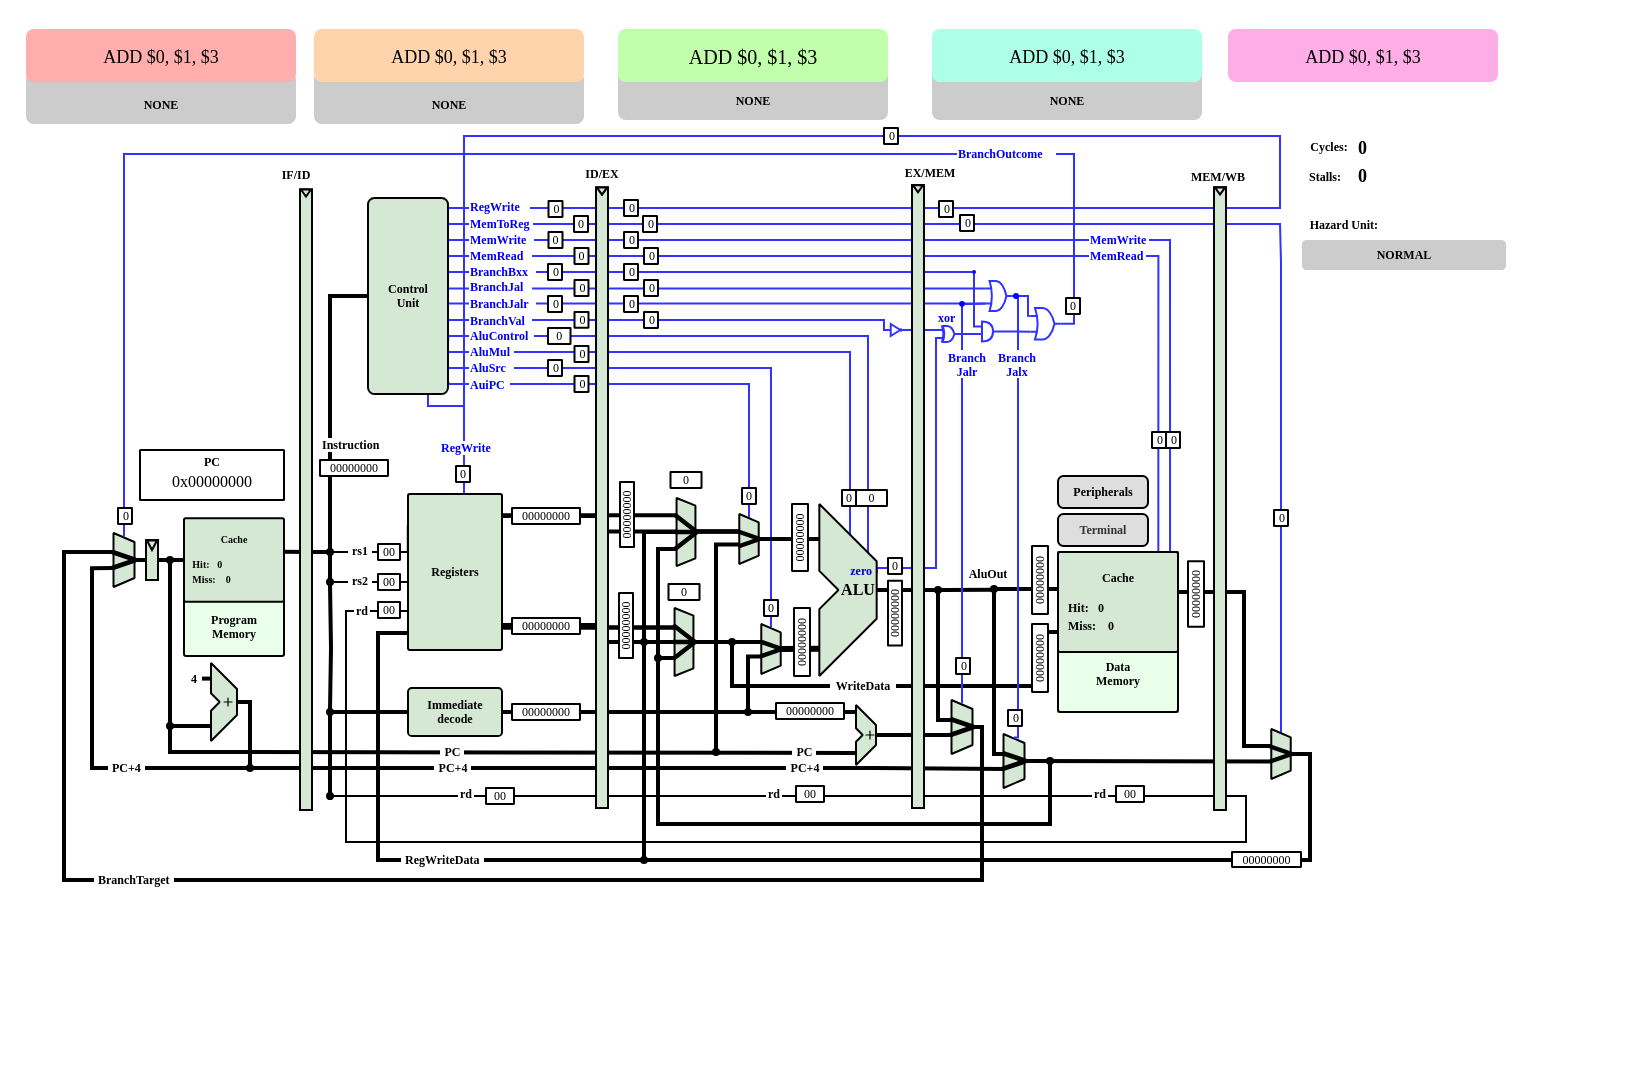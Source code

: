 <mxfile compressed="false" version="20.6.0" type="device">
  <diagram id="6v_UKsHeDzqBDUNiW_st" name="RISC-V">
    <mxGraphModel dx="813" dy="528" grid="1" gridSize="1" guides="1" tooltips="1" connect="1" arrows="1" fold="1" page="1" pageScale="1" pageWidth="700" pageHeight="540" background="#ffffff" math="0" shadow="0">
      <root>
        <mxCell id="0jYIva3T7vnUbckOAgtF-0" />
        <mxCell id="0jYIva3T7vnUbckOAgtF-1" style="locked=1;" parent="0jYIva3T7vnUbckOAgtF-0" />
        <UserObject label="" tags="simple forwarding pipeline" id="Haz_8EwUBin59iLyk_8Q-227">
          <mxCell style="rounded=1;gradientColor=none;perimeterSpacing=0;arcSize=1;strokeColor=none;movable=1;resizable=1;rotatable=1;deletable=1;editable=1;connectable=1;" parent="0jYIva3T7vnUbckOAgtF-1" vertex="1">
            <mxGeometry width="824" height="463" as="geometry" />
          </mxCell>
        </UserObject>
        <mxCell id="Haz_8EwUBin59iLyk_8Q-26" value="CPU" parent="0jYIva3T7vnUbckOAgtF-0" />
        <UserObject label="" tags="simple pipeline" id="1xC1WIjRaXcGuhJV2cBO-2">
          <mxCell style="edgeStyle=orthogonalEdgeStyle;rounded=0;orthogonalLoop=1;jettySize=auto;html=1;exitX=0;exitY=0.35;exitDx=0;exitDy=0;exitPerimeter=0;labelBackgroundColor=none;endArrow=none;fontSize=6;fontFamily=sans-serif;strokeColor=#000000;fontColor=#000000;endFill=0;shadow=0;strokeWidth=2;sketch=0;" parent="Haz_8EwUBin59iLyk_8Q-26" source="i2To6XwWsyNyerFe5G8K-12" edge="1">
            <mxGeometry relative="1" as="geometry">
              <mxPoint x="232" y="258" as="targetPoint" />
              <Array as="points">
                <mxPoint x="301" y="266" />
                <mxPoint x="301" y="258" />
              </Array>
            </mxGeometry>
          </mxCell>
        </UserObject>
        <UserObject label="" tags="simple" id="1xC1WIjRaXcGuhJV2cBO-5">
          <mxCell style="edgeStyle=orthogonalEdgeStyle;rounded=0;orthogonalLoop=1;jettySize=auto;html=1;exitX=0.75;exitY=1;exitDx=0;exitDy=0;entryX=0.83;entryY=0.009;entryDx=0;entryDy=0;entryPerimeter=0;labelBackgroundColor=none;endArrow=none;fontSize=6;fontFamily=sans-serif;strokeColor=#3333FF;fontColor=default;endFill=0;shadow=0;strokeWidth=1;sketch=0;" parent="Haz_8EwUBin59iLyk_8Q-26" source="Haz_8EwUBin59iLyk_8Q-85" target="Haz_8EwUBin59iLyk_8Q-40" edge="1">
            <mxGeometry relative="1" as="geometry">
              <Array as="points">
                <mxPoint x="214" y="203" />
                <mxPoint x="232" y="203" />
                <mxPoint x="232" y="248" />
              </Array>
            </mxGeometry>
          </mxCell>
        </UserObject>
        <UserObject label="" tags="simple pipeline" id="1xC1WIjRaXcGuhJV2cBO-3">
          <mxCell style="edgeStyle=orthogonalEdgeStyle;rounded=0;orthogonalLoop=1;jettySize=auto;html=1;entryX=0.998;entryY=0.84;entryDx=0;entryDy=0;entryPerimeter=0;labelBackgroundColor=none;endArrow=none;fontSize=6;fontFamily=sans-serif;strokeColor=#000000;fontColor=#000000;endFill=0;shadow=0;strokeWidth=2;sketch=0;" parent="Haz_8EwUBin59iLyk_8Q-26" source="hCaf9_x39W0CY-DPdxUN-13" target="Haz_8EwUBin59iLyk_8Q-40" edge="1">
            <mxGeometry relative="1" as="geometry">
              <Array as="points">
                <mxPoint x="301" y="321" />
                <mxPoint x="301" y="313" />
              </Array>
            </mxGeometry>
          </mxCell>
        </UserObject>
        <UserObject label="" tags="forwarding simple pipeline" id="q-6THzIC0rTZull3DPy9-49">
          <mxCell style="edgeStyle=orthogonalEdgeStyle;rounded=0;jumpStyle=none;orthogonalLoop=1;jettySize=auto;html=1;fontColor=default;entryX=0.836;entryY=0.024;entryDx=0;entryDy=0;entryPerimeter=0;labelBackgroundColor=none;endArrow=none;fontSize=6;fontFamily=sans-serif;strokeColor=#3333FF;sketch=0;shadow=0;endFill=0;strokeWidth=1;" parent="Haz_8EwUBin59iLyk_8Q-26" source="Haz_8EwUBin59iLyk_8Q-85" target="uWEq7-W_z53UrtFael4O-37" edge="1">
            <mxGeometry relative="1" as="geometry">
              <mxPoint x="599" y="274" as="targetPoint" />
              <Array as="points">
                <mxPoint x="579" y="128" />
              </Array>
            </mxGeometry>
          </mxCell>
        </UserObject>
        <UserObject label="" tags="forwarding simple pipeline" id="q-6THzIC0rTZull3DPy9-39">
          <mxCell style="edgeStyle=orthogonalEdgeStyle;rounded=0;jumpStyle=none;orthogonalLoop=1;jettySize=auto;html=1;exitX=1.017;exitY=0.942;exitDx=0;exitDy=0;entryX=0.693;entryY=0.246;entryDx=0;entryDy=0;entryPerimeter=0;fontColor=default;labelBackgroundColor=none;endArrow=none;fontSize=6;fontFamily=sans-serif;strokeColor=#3333FF;sketch=0;shadow=0;endFill=0;strokeWidth=1;exitPerimeter=0;" parent="Haz_8EwUBin59iLyk_8Q-26" source="Haz_8EwUBin59iLyk_8Q-85" target="Haz_8EwUBin59iLyk_8Q-180" edge="1">
            <mxGeometry relative="1" as="geometry">
              <Array as="points">
                <mxPoint x="206" y="191" />
                <mxPoint x="206" y="176" />
                <mxPoint x="425" y="176" />
                <mxPoint x="425" y="273" />
              </Array>
            </mxGeometry>
          </mxCell>
        </UserObject>
        <UserObject label="" tags="simple pipeline forwarding" id="Haz_8EwUBin59iLyk_8Q-60">
          <mxCell style="edgeStyle=orthogonalEdgeStyle;rounded=0;sketch=0;jumpStyle=none;jumpSize=4;orthogonalLoop=1;jettySize=auto;shadow=0;endArrow=none;endFill=0;strokeColor=#000000;strokeWidth=1;fontSize=6;fontFamily=sans-serif;verticalAlign=middle;align=center;labelPosition=center;verticalLabelPosition=middle;labelBackgroundColor=none;html=1;exitX=0.5;exitY=1;exitDx=0;exitDy=0;entryX=0;entryY=0.75;entryDx=0;entryDy=0;" parent="Haz_8EwUBin59iLyk_8Q-26" source="hCaf9_x39W0CY-DPdxUN-3" target="Haz_8EwUBin59iLyk_8Q-40" edge="1">
            <mxGeometry relative="1" as="geometry">
              <Array as="points">
                <mxPoint x="165" y="397" />
                <mxPoint x="164" y="397" />
                <mxPoint x="164" y="398" />
                <mxPoint x="623" y="398" />
                <mxPoint x="623" y="421" />
                <mxPoint x="173" y="421" />
                <mxPoint x="173" y="306" />
              </Array>
              <mxPoint x="141" y="406" as="sourcePoint" />
              <mxPoint x="149" y="512" as="targetPoint" />
            </mxGeometry>
          </mxCell>
        </UserObject>
        <UserObject label="" tags="forwarding" id="hCaf9_x39W0CY-DPdxUN-24">
          <mxCell style="edgeStyle=orthogonalEdgeStyle;rounded=0;jumpStyle=none;orthogonalLoop=1;jettySize=auto;html=1;exitX=0;exitY=0.35;exitDx=0;exitDy=0;exitPerimeter=0;entryX=0.993;entryY=0.136;entryDx=0;entryDy=0;entryPerimeter=0;strokeWidth=2;labelBackgroundColor=none;endArrow=none;fontSize=6;fontFamily=sans-serif;strokeColor=#000000;shadow=0;endFill=0;sketch=0;" parent="Haz_8EwUBin59iLyk_8Q-26" source="i2To6XwWsyNyerFe5G8K-12" target="Haz_8EwUBin59iLyk_8Q-40" edge="1">
            <mxGeometry relative="1" as="geometry">
              <Array as="points">
                <mxPoint x="343" y="266" />
                <mxPoint x="343" y="258" />
              </Array>
            </mxGeometry>
          </mxCell>
        </UserObject>
        <UserObject label="" tags="forwarding" id="hCaf9_x39W0CY-DPdxUN-17">
          <mxCell style="edgeStyle=orthogonalEdgeStyle;rounded=0;jumpStyle=none;orthogonalLoop=1;jettySize=auto;html=1;exitX=0;exitY=0.35;exitDx=0;exitDy=0;exitPerimeter=0;entryX=1;entryY=0.5;entryDx=0;entryDy=0;entryPerimeter=0;strokeWidth=2;labelBackgroundColor=none;endArrow=none;fontSize=6;fontFamily=sans-serif;strokeColor=#000000;sketch=0;shadow=0;endFill=0;" parent="Haz_8EwUBin59iLyk_8Q-26" source="i2To6XwWsyNyerFe5G8K-12" target="Haz_8EwUBin59iLyk_8Q-116" edge="1">
            <mxGeometry relative="1" as="geometry" />
          </mxCell>
        </UserObject>
        <UserObject label="" tags="simple forwarding pipeline" id="dX68U42Ih_FQ-UEPESkK-9">
          <mxCell style="edgeStyle=orthogonalEdgeStyle;rounded=0;jumpStyle=arc;orthogonalLoop=1;jettySize=auto;html=1;exitX=1;exitY=0.5;exitDx=0;exitDy=0;exitPerimeter=0;entryX=0;entryY=0.35;entryDx=0;entryDy=0;entryPerimeter=0;shadow=0;fontFamily=sans-serif;fontSize=6;strokeWidth=2;labelBackgroundColor=none;endFill=0;endArrow=none;sketch=0;startArrow=none;" parent="Haz_8EwUBin59iLyk_8Q-26" source="dX68U42Ih_FQ-UEPESkK-6" target="Haz_8EwUBin59iLyk_8Q-112" edge="1">
            <mxGeometry relative="1" as="geometry">
              <Array as="points">
                <mxPoint x="581" y="381" />
              </Array>
            </mxGeometry>
          </mxCell>
        </UserObject>
        <UserObject label="" tags="forwarding pipeline simple" id="dX68U42Ih_FQ-UEPESkK-3">
          <mxCell style="edgeStyle=orthogonalEdgeStyle;rounded=0;orthogonalLoop=1;jettySize=auto;html=1;shadow=0;fontFamily=sans-serif;fontSize=6;strokeWidth=2;labelBackgroundColor=none;endFill=0;endArrow=none;sketch=0;jumpStyle=none;exitX=1;exitY=0.5;exitDx=0;exitDy=0;entryX=0;entryY=0.5;entryDx=0;entryDy=0;" parent="Haz_8EwUBin59iLyk_8Q-26" source="dX68U42Ih_FQ-UEPESkK-11" target="hCaf9_x39W0CY-DPdxUN-22" edge="1">
            <mxGeometry relative="1" as="geometry">
              <mxPoint x="426" y="381" as="targetPoint" />
              <mxPoint x="112" y="386" as="sourcePoint" />
              <Array as="points">
                <mxPoint x="351" y="384" />
                <mxPoint x="351" y="384" />
              </Array>
            </mxGeometry>
          </mxCell>
        </UserObject>
        <UserObject label="" tags="forwarding simple pipeline" id="Zvq364hImIOJoiC3617Z-14">
          <mxCell style="edgeStyle=orthogonalEdgeStyle;rounded=0;sketch=0;jumpStyle=none;jumpSize=3;orthogonalLoop=1;jettySize=auto;shadow=0;endArrow=none;endFill=0;strokeColor=#000000;strokeWidth=2;fontSize=6;fontFamily=sans-serif;verticalAlign=middle;align=center;labelPosition=center;verticalLabelPosition=middle;labelBackgroundColor=none;html=1;exitX=1;exitY=0.5;exitDx=0;exitDy=0;exitPerimeter=0;jumpSize=4;entryX=0;entryY=0.35;entryDx=0;entryDy=0;entryPerimeter=0;" parent="Haz_8EwUBin59iLyk_8Q-26" source="Haz_8EwUBin59iLyk_8Q-222" target="nrxDrlzc4rpCp8ehld49-22" edge="1">
            <mxGeometry relative="1" as="geometry">
              <mxPoint x="466.667" y="365.5" as="sourcePoint" />
              <mxPoint x="506.139" y="368.25" as="targetPoint" />
              <Array as="points">
                <mxPoint x="448" y="368" />
                <mxPoint x="448" y="368" />
              </Array>
            </mxGeometry>
          </mxCell>
        </UserObject>
        <UserObject label="" tags="simple pipeline forwarding" id="HRoSpS79B9qHWH9jaoA8-7">
          <mxCell style="edgeStyle=orthogonalEdgeStyle;rounded=0;jumpStyle=none;jumpSize=4;orthogonalLoop=1;jettySize=auto;html=1;entryX=0;entryY=0.5;entryDx=0;entryDy=0;endArrow=none;endFill=0;shadow=0;fontFamily=sans-serif;fontSize=6;strokeWidth=2;labelBackgroundColor=none;sketch=0;exitX=0.5;exitY=1;exitDx=0;exitDy=0;" parent="Haz_8EwUBin59iLyk_8Q-26" source="hCaf9_x39W0CY-DPdxUN-13" target="Haz_8EwUBin59iLyk_8Q-211" edge="1">
            <mxGeometry relative="1" as="geometry">
              <mxPoint x="426" y="333" as="sourcePoint" />
              <Array as="points">
                <mxPoint x="366" y="343" />
                <mxPoint x="521" y="343" />
                <mxPoint x="521" y="316" />
              </Array>
            </mxGeometry>
          </mxCell>
        </UserObject>
        <object label="" tags="forwarding" id="Haz_8EwUBin59iLyk_8Q-31">
          <mxCell style="edgeStyle=orthogonalEdgeStyle;rounded=0;sketch=0;jumpStyle=none;jumpSize=4;orthogonalLoop=1;jettySize=auto;shadow=0;labelBackgroundColor=none;endArrow=none;endFill=0;strokeWidth=2;fontFamily=sans-serif;fontSize=6;exitX=0.5;exitY=1;exitDx=0;exitDy=0;entryX=1;entryY=0.5;entryDx=0;entryDy=0;" parent="Haz_8EwUBin59iLyk_8Q-26" source="hCaf9_x39W0CY-DPdxUN-12" target="q-6THzIC0rTZull3DPy9-3" edge="1">
            <mxGeometry relative="1" as="geometry">
              <mxPoint x="536" y="381" as="targetPoint" />
              <mxPoint x="383" y="335" as="sourcePoint" />
              <Array as="points">
                <mxPoint x="329" y="412" />
                <mxPoint x="525" y="412" />
                <mxPoint x="525" y="381" />
              </Array>
            </mxGeometry>
          </mxCell>
        </object>
        <object label="" tags="forwarding" id="Haz_8EwUBin59iLyk_8Q-32">
          <mxCell style="edgeStyle=orthogonalEdgeStyle;rounded=0;sketch=0;jumpStyle=none;jumpSize=4;orthogonalLoop=1;jettySize=auto;html=1;shadow=0;labelBackgroundColor=none;endArrow=none;endFill=0;strokeWidth=2;fontFamily=sans-serif;fontSize=6;entryX=0.5;entryY=1;entryDx=0;entryDy=0;exitX=0.5;exitY=0;exitDx=0;exitDy=0;" parent="Haz_8EwUBin59iLyk_8Q-26" source="q-6THzIC0rTZull3DPy9-4" target="hCaf9_x39W0CY-DPdxUN-10" edge="1">
            <mxGeometry relative="1" as="geometry">
              <mxPoint x="376" y="327" as="targetPoint" />
              <mxPoint x="322" y="531" as="sourcePoint" />
            </mxGeometry>
          </mxCell>
        </object>
        <UserObject label="" tags="pipeline simple forwarding" id="nrxDrlzc4rpCp8ehld49-7">
          <mxCell style="edgeStyle=orthogonalEdgeStyle;rounded=0;sketch=0;jumpStyle=none;jumpSize=4;orthogonalLoop=1;jettySize=auto;shadow=0;endArrow=none;endFill=0;strokeColor=#3333FF;strokeWidth=1;fontSize=6;fontFamily=sans-serif;verticalAlign=middle;align=center;labelPosition=center;verticalLabelPosition=middle;labelBackgroundColor=none;html=1;exitX=0.5;exitY=0.065;exitDx=0;exitDy=0;exitPerimeter=0;" parent="Haz_8EwUBin59iLyk_8Q-26" source="i2To6XwWsyNyerFe5G8K-12" target="Haz_8EwUBin59iLyk_8Q-85" edge="1">
            <mxGeometry relative="1" as="geometry">
              <mxPoint x="216.2" y="178.15" as="targetPoint" />
              <Array as="points">
                <mxPoint x="375" y="192" />
              </Array>
              <mxPoint x="367" y="244" as="sourcePoint" />
            </mxGeometry>
          </mxCell>
        </UserObject>
        <UserObject label="NONE" tags="pipeline forwarding" component="multi-text-value" source="memory-exception" id="kbNWJ5ZPAqXhiAnqFs6d-6">
          <mxCell style="text;strokeColor=none;align=center;verticalAlign=middle;rounded=1;fontSize=6;fontFamily=sans-serif;spacing=3;fontStyle=1;labelPosition=center;verticalLabelPosition=middle;labelBackgroundColor=none;spacingBottom=0;fillColor=#CCCCCC;spacingTop=7;" parent="Haz_8EwUBin59iLyk_8Q-26" vertex="1">
            <mxGeometry x="466" y="34" width="135" height="26" as="geometry" />
          </mxCell>
        </UserObject>
        <UserObject label="NONE" tags="pipeline forwarding" component="multi-text-value" source="execute-exception" id="dQApTKY7MUPNvbngPjsP-8">
          <mxCell style="text;strokeColor=none;align=center;verticalAlign=middle;rounded=1;fontSize=6;fontFamily=sans-serif;spacing=3;fontStyle=1;labelPosition=center;verticalLabelPosition=middle;labelBackgroundColor=none;spacingBottom=0;fillColor=#CCCCCC;spacingTop=7;" parent="Haz_8EwUBin59iLyk_8Q-26" vertex="1">
            <mxGeometry x="309" y="34" width="135" height="26" as="geometry" />
          </mxCell>
        </UserObject>
        <UserObject label="NONE" tags="pipeline forwarding" component="multi-text-value" source="decode-exception" id="kbNWJ5ZPAqXhiAnqFs6d-3">
          <mxCell style="text;strokeColor=none;align=center;verticalAlign=middle;rounded=1;fontSize=6;fontFamily=sans-serif;spacing=3;fontStyle=1;labelPosition=center;verticalLabelPosition=middle;labelBackgroundColor=none;spacingBottom=0;fillColor=#CCCCCC;spacingTop=7;" parent="Haz_8EwUBin59iLyk_8Q-26" vertex="1">
            <mxGeometry x="157" y="36" width="135" height="26" as="geometry" />
          </mxCell>
        </UserObject>
        <UserObject label="NONE" tags="simple pipeline forwarding" component="multi-text-value" source="fetch-exception" id="uWEq7-W_z53UrtFael4O-88">
          <mxCell style="text;strokeColor=none;align=center;verticalAlign=middle;rounded=1;fontSize=6;fontFamily=sans-serif;spacing=3;fontStyle=1;labelPosition=center;verticalLabelPosition=middle;labelBackgroundColor=none;spacingBottom=0;fillColor=#CCCCCC;spacingTop=7;" parent="Haz_8EwUBin59iLyk_8Q-26" vertex="1">
            <mxGeometry x="13" y="36" width="135" height="26" as="geometry" />
          </mxCell>
        </UserObject>
        <UserObject label="" tags="simple pipeline forwarding" id="Haz_8EwUBin59iLyk_8Q-30">
          <mxCell style="edgeStyle=orthogonalEdgeStyle;rounded=0;sketch=0;jumpStyle=arc;jumpSize=4;orthogonalLoop=1;jettySize=auto;shadow=0;endArrow=none;endFill=0;strokeColor=#3333FF;strokeWidth=1;fontSize=6;fontFamily=sans-serif;verticalAlign=middle;align=center;labelPosition=center;verticalLabelPosition=middle;labelBackgroundColor=none;html=1;exitX=0.5;exitY=0.17;exitDx=0;exitDy=0;exitPerimeter=0;entryX=1.002;entryY=0.733;entryDx=0;entryDy=0;entryPerimeter=0;" parent="Haz_8EwUBin59iLyk_8Q-26" source="Haz_8EwUBin59iLyk_8Q-180" target="Haz_8EwUBin59iLyk_8Q-85" edge="1">
            <mxGeometry x="451" y="255" as="geometry">
              <mxPoint x="216" y="145.5" as="targetPoint" />
              <Array as="points">
                <mxPoint x="424" y="277" />
                <mxPoint x="434" y="277" />
                <mxPoint x="434" y="168" />
                <mxPoint x="224" y="168" />
              </Array>
              <mxPoint x="463" y="269.62" as="sourcePoint" />
            </mxGeometry>
          </mxCell>
        </UserObject>
        <UserObject label="" tags="simple pipeline forwarding" id="Haz_8EwUBin59iLyk_8Q-36">
          <mxCell style="group;rounded=0;container=0;fontFamily=sans-serif;fontSize=6;verticalAlign=middle;align=center;labelPosition=center;verticalLabelPosition=middle;labelBackgroundColor=none;html=1;" parent="Haz_8EwUBin59iLyk_8Q-26" vertex="1" connectable="0">
            <mxGeometry x="1" width="752" height="540" as="geometry" />
          </mxCell>
        </UserObject>
        <UserObject label="" tags="simple pipeline forwarding" id="Haz_8EwUBin59iLyk_8Q-37">
          <mxCell style="edgeStyle=orthogonalEdgeStyle;jumpStyle=arc;jumpSize=4;orthogonalLoop=1;jettySize=auto;entryX=-0.003;entryY=0.503;entryDx=0;entryDy=0;endArrow=none;endFill=0;fontSize=6;strokeWidth=2;sketch=0;shadow=0;rounded=0;fontFamily=sans-serif;verticalAlign=middle;align=center;labelPosition=center;verticalLabelPosition=middle;labelBackgroundColor=none;html=1;exitX=1;exitY=0.5;exitDx=0;exitDy=0;entryPerimeter=0;" parent="Haz_8EwUBin59iLyk_8Q-26" source="dX68U42Ih_FQ-UEPESkK-13" target="uWEq7-W_z53UrtFael4O-36" edge="1">
            <mxGeometry relative="1" as="geometry">
              <mxPoint x="43" y="298" as="sourcePoint" />
            </mxGeometry>
          </mxCell>
        </UserObject>
        <UserObject label="" tags="simple pipeline forwarding" id="Haz_8EwUBin59iLyk_8Q-38">
          <mxCell style="edgeStyle=orthogonalEdgeStyle;rounded=0;sketch=0;jumpStyle=none;jumpSize=4;orthogonalLoop=1;jettySize=auto;shadow=0;endArrow=none;endFill=0;strokeColor=#000000;strokeWidth=2;fontSize=6;fontFamily=sans-serif;verticalAlign=middle;align=center;labelPosition=center;verticalLabelPosition=middle;labelBackgroundColor=none;html=1;entryX=0;entryY=0.5;entryDx=0;entryDy=0;exitX=1;exitY=0.5;exitDx=0;exitDy=0;exitPerimeter=0;" parent="Haz_8EwUBin59iLyk_8Q-26" source="dQApTKY7MUPNvbngPjsP-5" target="Haz_8EwUBin59iLyk_8Q-177" edge="1">
            <mxGeometry relative="1" as="geometry">
              <Array as="points" />
              <mxPoint x="47" y="276" as="targetPoint" />
              <mxPoint x="42" y="300" as="sourcePoint" />
            </mxGeometry>
          </mxCell>
        </UserObject>
        <UserObject label="" tags="pipeline forwarding" id="Haz_8EwUBin59iLyk_8Q-42">
          <mxCell style="edgeStyle=orthogonalEdgeStyle;rounded=0;sketch=0;jumpStyle=none;jumpSize=4;orthogonalLoop=1;jettySize=auto;shadow=0;endArrow=none;endFill=0;strokeWidth=1;fontSize=6;strokeColor=#3333FF;entryX=0.837;entryY=0.004;entryDx=0;entryDy=0;entryPerimeter=0;fontFamily=sans-serif;verticalAlign=middle;align=center;labelPosition=center;verticalLabelPosition=middle;labelBackgroundColor=none;html=1;exitX=0.999;exitY=0.086;exitDx=0;exitDy=0;exitPerimeter=0;" parent="Haz_8EwUBin59iLyk_8Q-26" source="Haz_8EwUBin59iLyk_8Q-85" target="Haz_8EwUBin59iLyk_8Q-40" edge="1">
            <mxGeometry relative="1" as="geometry">
              <mxPoint x="246" y="232" as="targetPoint" />
              <Array as="points">
                <mxPoint x="216" y="107" />
                <mxPoint x="216" y="104" />
                <mxPoint x="640" y="104" />
                <mxPoint x="640" y="68" />
                <mxPoint x="232" y="68" />
                <mxPoint x="232" y="247" />
              </Array>
              <mxPoint x="256" y="107" as="sourcePoint" />
            </mxGeometry>
          </mxCell>
        </UserObject>
        <UserObject label="" tags="simple pipeline forwarding" id="Haz_8EwUBin59iLyk_8Q-44">
          <mxCell style="edgeStyle=orthogonalEdgeStyle;rounded=0;sketch=0;jumpStyle=none;orthogonalLoop=1;jettySize=auto;shadow=0;endArrow=none;endFill=0;strokeColor=#000000;strokeWidth=2;fontSize=6;fontFamily=sans-serif;verticalAlign=middle;align=center;labelPosition=center;verticalLabelPosition=middle;labelBackgroundColor=none;html=1;exitX=1;exitY=0.5;exitDx=0;exitDy=0;entryX=0;entryY=0.2;entryDx=0;entryDy=0;entryPerimeter=0;" parent="Haz_8EwUBin59iLyk_8Q-26" source="Haz_8EwUBin59iLyk_8Q-45" target="Haz_8EwUBin59iLyk_8Q-222" edge="1">
            <mxGeometry relative="1" as="geometry">
              <mxPoint x="232" y="360" as="sourcePoint" />
              <mxPoint x="253.0" y="361.0" as="targetPoint" />
              <Array as="points">
                <mxPoint x="430" y="356" />
                <mxPoint x="430" y="359" />
              </Array>
            </mxGeometry>
          </mxCell>
        </UserObject>
        <UserObject label="Immediate&#xa;decode" tags="simple pipeline forwarding" id="Haz_8EwUBin59iLyk_8Q-45">
          <mxCell style="rounded=1;arcSize=8;fontSize=6;fontFamily=sans-serif;fontStyle=1;verticalAlign=middle;align=center;labelPosition=center;verticalLabelPosition=middle;labelBackgroundColor=none;fillColor=#d5e8d4;strokeColor=#000000;" parent="Haz_8EwUBin59iLyk_8Q-26" vertex="1">
            <mxGeometry x="204" y="344" width="47" height="24" as="geometry" />
          </mxCell>
        </UserObject>
        <UserObject label="" tags="simple pipeline forwarding" id="Haz_8EwUBin59iLyk_8Q-46">
          <mxCell style="edgeStyle=orthogonalEdgeStyle;rounded=0;sketch=0;jumpStyle=sharp;orthogonalLoop=1;jettySize=auto;exitX=1;exitY=0.25;exitDx=0;exitDy=0;entryX=0;entryY=0.65;entryDx=0;entryDy=0;entryPerimeter=0;shadow=0;endArrow=none;endFill=0;strokeColor=default;strokeWidth=2;fontSize=6;fontFamily=sans-serif;verticalAlign=middle;align=center;labelPosition=center;verticalLabelPosition=middle;labelBackgroundColor=none;html=1;" parent="Haz_8EwUBin59iLyk_8Q-26" source="Haz_8EwUBin59iLyk_8Q-211" target="Haz_8EwUBin59iLyk_8Q-112" edge="1">
            <mxGeometry relative="1" as="geometry">
              <Array as="points">
                <mxPoint x="622" y="296" />
                <mxPoint x="622" y="373" />
                <mxPoint x="636" y="373" />
              </Array>
              <mxPoint x="634.096" y="288.06" as="targetPoint" />
            </mxGeometry>
          </mxCell>
        </UserObject>
        <UserObject label="" tags="simple pipeline forwarding" id="Haz_8EwUBin59iLyk_8Q-47">
          <mxCell style="edgeStyle=orthogonalEdgeStyle;rounded=0;sketch=0;jumpStyle=none;jumpSize=4;orthogonalLoop=1;jettySize=auto;entryX=0.999;entryY=0.362;entryDx=0;entryDy=0;entryPerimeter=0;shadow=0;endArrow=none;endFill=0;strokeColor=#3333FF;strokeWidth=1;fontSize=6;fontFamily=sans-serif;verticalAlign=middle;align=center;labelPosition=center;verticalLabelPosition=middle;labelBackgroundColor=none;html=1;exitX=0;exitY=0.5;exitDx=0;exitDy=0;" parent="Haz_8EwUBin59iLyk_8Q-26" source="q-6THzIC0rTZull3DPy9-11" target="Haz_8EwUBin59iLyk_8Q-85" edge="1">
            <mxGeometry relative="1" as="geometry">
              <mxPoint x="527.25" y="136" as="sourcePoint" />
              <Array as="points">
                <mxPoint x="216" y="136" />
              </Array>
            </mxGeometry>
          </mxCell>
        </UserObject>
        <UserObject label="" tags="simple pipeline forwarding" id="Haz_8EwUBin59iLyk_8Q-48">
          <mxCell style="edgeStyle=orthogonalEdgeStyle;rounded=0;sketch=0;jumpStyle=none;jumpSize=4;orthogonalLoop=1;jettySize=auto;exitX=0.934;exitY=0.001;exitDx=0;exitDy=0;shadow=0;endArrow=none;endFill=0;strokeColor=#3333FF;strokeWidth=1;fontSize=6;exitPerimeter=0;fontFamily=sans-serif;verticalAlign=middle;align=center;labelPosition=center;verticalLabelPosition=middle;labelBackgroundColor=none;html=1;" parent="Haz_8EwUBin59iLyk_8Q-26" source="uWEq7-W_z53UrtFael4O-37" target="Haz_8EwUBin59iLyk_8Q-85" edge="1">
            <mxGeometry relative="1" as="geometry">
              <Array as="points">
                <mxPoint x="585" y="120" />
              </Array>
              <mxPoint x="607.04" y="276.08" as="sourcePoint" />
              <mxPoint x="223.2" y="125.46" as="targetPoint" />
            </mxGeometry>
          </mxCell>
        </UserObject>
        <UserObject label="" tags="simple pipeline forwarding" id="Haz_8EwUBin59iLyk_8Q-49">
          <mxCell style="edgeStyle=orthogonalEdgeStyle;rounded=0;sketch=0;jumpStyle=none;jumpSize=4;orthogonalLoop=1;jettySize=auto;exitX=0.5;exitY=0.065;exitDx=0;exitDy=0;entryX=0.999;entryY=0.175;entryDx=0;entryDy=0;entryPerimeter=0;shadow=0;endArrow=none;endFill=0;strokeColor=#3333FF;strokeWidth=1;fontSize=6;fontFamily=sans-serif;verticalAlign=middle;align=center;labelPosition=center;verticalLabelPosition=middle;labelBackgroundColor=none;html=1;exitPerimeter=0;" parent="Haz_8EwUBin59iLyk_8Q-26" source="Haz_8EwUBin59iLyk_8Q-112" target="Haz_8EwUBin59iLyk_8Q-85" edge="1">
            <mxGeometry relative="1" as="geometry">
              <Array as="points">
                <mxPoint x="640" y="131" />
                <mxPoint x="640" y="112" />
                <mxPoint x="216" y="112" />
                <mxPoint x="216" y="116" />
              </Array>
              <mxPoint x="660.137" y="273.287" as="sourcePoint" />
            </mxGeometry>
          </mxCell>
        </UserObject>
        <UserObject label="" tags="simple pipeline forwarding" id="Haz_8EwUBin59iLyk_8Q-51">
          <mxCell style="edgeStyle=orthogonalEdgeStyle;rounded=0;sketch=0;jumpStyle=none;orthogonalLoop=1;jettySize=auto;shadow=0;endArrow=none;endFill=0;strokeColor=#000000;strokeWidth=2;fontSize=6;fontFamily=sans-serif;verticalAlign=middle;align=center;labelPosition=center;verticalLabelPosition=middle;labelBackgroundColor=none;html=1;exitX=1;exitY=0.5;exitDx=0;exitDy=0;exitPerimeter=0;entryX=0;entryY=0.5;entryDx=0;entryDy=0;" parent="Haz_8EwUBin59iLyk_8Q-26" source="Haz_8EwUBin59iLyk_8Q-180" target="Haz_8EwUBin59iLyk_8Q-56" edge="1">
            <mxGeometry relative="1" as="geometry">
              <mxPoint x="474" y="296" as="sourcePoint" />
              <mxPoint x="480" y="307" as="targetPoint" />
            </mxGeometry>
          </mxCell>
        </UserObject>
        <UserObject label="" tags="simple pipeline forwarding" id="Haz_8EwUBin59iLyk_8Q-52">
          <mxCell style="edgeStyle=orthogonalEdgeStyle;rounded=0;sketch=0;jumpStyle=sharp;orthogonalLoop=1;jettySize=auto;shadow=0;endArrow=none;endFill=0;strokeColor=#3333FF;strokeWidth=1;fontFamily=sans-serif;fontSize=6;verticalAlign=middle;align=center;labelPosition=center;verticalLabelPosition=middle;labelBackgroundColor=none;html=1;exitX=1;exitY=0.4;exitDx=0;exitDy=0;exitPerimeter=0;entryX=0;entryY=0.75;entryDx=0;entryDy=0;entryPerimeter=0;" parent="Haz_8EwUBin59iLyk_8Q-26" source="Haz_8EwUBin59iLyk_8Q-180" target="nrxDrlzc4rpCp8ehld49-40" edge="1">
            <mxGeometry relative="1" as="geometry">
              <Array as="points">
                <mxPoint x="438" y="284" />
                <mxPoint x="468" y="284" />
                <mxPoint x="468" y="169" />
              </Array>
              <mxPoint x="474" y="284" as="sourcePoint" />
              <mxPoint x="507" y="209" as="targetPoint" />
            </mxGeometry>
          </mxCell>
        </UserObject>
        <UserObject label="" tags="simple pipeline forwarding" id="Haz_8EwUBin59iLyk_8Q-55">
          <mxCell style="edgeStyle=orthogonalEdgeStyle;rounded=0;sketch=0;jumpStyle=none;orthogonalLoop=1;jettySize=auto;exitX=1;exitY=0.5;exitDx=0;exitDy=0;entryX=0.009;entryY=0.371;entryDx=0;entryDy=0;shadow=0;endArrow=none;endFill=0;strokeColor=#000000;strokeWidth=2;fontSize=6;fontFamily=sans-serif;verticalAlign=middle;align=center;labelPosition=center;verticalLabelPosition=middle;labelBackgroundColor=none;html=1;entryPerimeter=0;startArrow=none;" parent="Haz_8EwUBin59iLyk_8Q-26" source="kLYEyaSkJVZjgnE96DWi-3" edge="1">
            <mxGeometry relative="1" as="geometry">
              <Array as="points">
                <mxPoint x="502" y="295" />
                <mxPoint x="502" y="295" />
              </Array>
              <mxPoint x="484.0" y="294.5" as="sourcePoint" />
              <mxPoint x="535.54" y="294.55" as="targetPoint" />
            </mxGeometry>
          </mxCell>
        </UserObject>
        <UserObject label="" tags="forwarding simple pipeline" id="MQ-_pNAwyqKnrvp0fqe7-3">
          <mxCell style="edgeStyle=orthogonalEdgeStyle;rounded=0;jumpStyle=none;orthogonalLoop=1;jettySize=auto;html=1;entryX=0;entryY=0.65;entryDx=0;entryDy=0;entryPerimeter=0;fontColor=#0000FF;endArrow=none;endFill=0;strokeWidth=2;exitX=0.5;exitY=1;exitDx=0;exitDy=0;" parent="Haz_8EwUBin59iLyk_8Q-26" source="Haz_8EwUBin59iLyk_8Q-56" target="nrxDrlzc4rpCp8ehld49-22" edge="1">
            <mxGeometry relative="1" as="geometry">
              <mxPoint x="495" y="292.0" as="sourcePoint" />
              <mxPoint x="499.139" y="356.75" as="targetPoint" />
              <Array as="points">
                <mxPoint x="469" y="360" />
                <mxPoint x="476" y="360" />
              </Array>
            </mxGeometry>
          </mxCell>
        </UserObject>
        <UserObject label="" tags="simple pipeline forwarding" id="Haz_8EwUBin59iLyk_8Q-56">
          <mxCell style="ellipse;whiteSpace=wrap;aspect=fixed;rounded=0;fontSize=12;align=center;fillColor=#0;fontFamily=Helvetica;verticalAlign=middle;labelPosition=center;verticalLabelPosition=middle;labelBackgroundColor=none;html=1;strokeWidth=2;" parent="Haz_8EwUBin59iLyk_8Q-26" vertex="1">
            <mxGeometry x="468" y="294" width="2" height="2" as="geometry" />
          </mxCell>
        </UserObject>
        <UserObject label="" tags="simple pipeline forwarding" id="Haz_8EwUBin59iLyk_8Q-57">
          <mxCell style="edgeStyle=orthogonalEdgeStyle;rounded=0;sketch=0;jumpStyle=none;orthogonalLoop=1;jettySize=auto;shadow=0;endArrow=none;endFill=0;strokeColor=#000000;strokeWidth=2;fontSize=6;fontFamily=sans-serif;verticalAlign=middle;align=center;labelPosition=center;verticalLabelPosition=middle;labelBackgroundColor=none;html=1;entryX=0;entryY=0.5;entryDx=0;entryDy=0;exitX=1;exitY=0.5;exitDx=0;exitDy=0;startArrow=none;" parent="Haz_8EwUBin59iLyk_8Q-26" edge="1">
            <mxGeometry relative="1" as="geometry">
              <mxPoint x="406" y="357" as="targetPoint" />
              <mxPoint x="415" y="355.5" as="sourcePoint" />
              <Array as="points">
                <mxPoint x="406" y="356" />
              </Array>
            </mxGeometry>
          </mxCell>
        </UserObject>
        <UserObject label="" tags="simple pipeline forwarding" id="Haz_8EwUBin59iLyk_8Q-62">
          <mxCell style="edgeStyle=orthogonalEdgeStyle;rounded=0;sketch=0;jumpStyle=none;jumpSize=4;orthogonalLoop=1;jettySize=auto;entryX=0;entryY=0.5;entryDx=0;entryDy=0;shadow=0;endArrow=none;endFill=0;strokeColor=#000000;strokeWidth=2;fontSize=6;fontFamily=sans-serif;verticalAlign=middle;align=center;labelPosition=center;verticalLabelPosition=middle;labelBackgroundColor=none;html=1;exitX=1;exitY=0.5;exitDx=0;exitDy=0;" parent="Haz_8EwUBin59iLyk_8Q-26" source="hCaf9_x39W0CY-DPdxUN-5" target="Haz_8EwUBin59iLyk_8Q-45" edge="1">
            <mxGeometry relative="1" as="geometry">
              <mxPoint x="161" y="361" as="sourcePoint" />
              <Array as="points">
                <mxPoint x="172" y="356" />
                <mxPoint x="172" y="356" />
              </Array>
              <mxPoint x="204" y="360" as="targetPoint" />
            </mxGeometry>
          </mxCell>
        </UserObject>
        <UserObject label="" tags="simple pipeline forwarding" id="Haz_8EwUBin59iLyk_8Q-65">
          <mxCell style="edgeStyle=orthogonalEdgeStyle;rounded=0;sketch=0;jumpStyle=none;orthogonalLoop=1;jettySize=auto;shadow=0;endArrow=none;endFill=0;strokeColor=#000000;strokeWidth=2;fontSize=6;fontFamily=sans-serif;verticalAlign=middle;align=center;labelPosition=center;verticalLabelPosition=middle;labelBackgroundColor=none;html=1;exitX=0.5;exitY=1;exitDx=0;exitDy=0;entryX=0.5;entryY=0;entryDx=0;entryDy=0;" parent="Haz_8EwUBin59iLyk_8Q-26" target="hCaf9_x39W0CY-DPdxUN-5" edge="1">
            <mxGeometry relative="1" as="geometry">
              <mxPoint x="165" y="292.0" as="sourcePoint" />
              <mxPoint x="165" y="372.851" as="targetPoint" />
              <Array as="points" />
            </mxGeometry>
          </mxCell>
        </UserObject>
        <UserObject label="" tags="simple pipeline forwarding" id="Haz_8EwUBin59iLyk_8Q-66">
          <mxCell style="edgeStyle=orthogonalEdgeStyle;rounded=0;sketch=0;jumpStyle=sharp;orthogonalLoop=1;jettySize=auto;shadow=0;endArrow=none;endFill=0;strokeColor=#000000;strokeWidth=1;fontSize=6;fontFamily=sans-serif;verticalAlign=middle;align=center;labelPosition=center;verticalLabelPosition=middle;labelBackgroundColor=none;html=1;exitX=1;exitY=0.5;exitDx=0;exitDy=0;entryX=0.012;entryY=0.414;entryDx=0;entryDy=0;entryPerimeter=0;" parent="Haz_8EwUBin59iLyk_8Q-26" source="hCaf9_x39W0CY-DPdxUN-1" target="Haz_8EwUBin59iLyk_8Q-40" edge="1">
            <mxGeometry relative="1" as="geometry">
              <mxPoint x="176" y="288" as="sourcePoint" />
              <mxPoint x="203" y="290" as="targetPoint" />
              <Array as="points">
                <mxPoint x="204" y="291" />
              </Array>
            </mxGeometry>
          </mxCell>
        </UserObject>
        <UserObject label="" tags="simple pipeline forwarding" id="Haz_8EwUBin59iLyk_8Q-70">
          <mxCell style="edgeStyle=orthogonalEdgeStyle;rounded=0;sketch=0;jumpStyle=none;orthogonalLoop=1;jettySize=auto;exitX=0;exitY=0.5;exitDx=0;exitDy=0;entryX=0.995;entryY=0.401;entryDx=0;entryDy=0;entryPerimeter=0;shadow=0;endArrow=none;endFill=0;strokeColor=#000000;strokeWidth=2;fontSize=6;fontFamily=sans-serif;verticalAlign=middle;align=center;labelPosition=center;verticalLabelPosition=middle;labelBackgroundColor=none;html=1;" parent="Haz_8EwUBin59iLyk_8Q-26" source="hCaf9_x39W0CY-DPdxUN-0" target="uWEq7-W_z53UrtFael4O-36" edge="1">
            <mxGeometry relative="1" as="geometry">
              <Array as="points">
                <mxPoint x="154" y="276" />
              </Array>
            </mxGeometry>
          </mxCell>
        </UserObject>
        <UserObject label="" tags="simple pipeline forwarding" id="Haz_8EwUBin59iLyk_8Q-72">
          <mxCell style="edgeStyle=orthogonalEdgeStyle;rounded=0;sketch=0;jumpStyle=sharp;orthogonalLoop=1;jettySize=auto;entryX=-0.002;entryY=0.202;entryDx=0;entryDy=0;entryPerimeter=0;shadow=0;endArrow=none;endFill=0;strokeColor=#000000;strokeWidth=1;fontSize=6;fontFamily=sans-serif;verticalAlign=middle;align=center;labelPosition=center;verticalLabelPosition=middle;labelBackgroundColor=none;html=1;exitX=1;exitY=0.5;exitDx=0;exitDy=0;" parent="Haz_8EwUBin59iLyk_8Q-26" source="hCaf9_x39W0CY-DPdxUN-0" target="Haz_8EwUBin59iLyk_8Q-40" edge="1">
            <mxGeometry relative="1" as="geometry">
              <mxPoint x="176" y="268" as="sourcePoint" />
              <Array as="points">
                <mxPoint x="204" y="276" />
              </Array>
            </mxGeometry>
          </mxCell>
        </UserObject>
        <UserObject label="" tags="simple pipeline forwarding" id="Haz_8EwUBin59iLyk_8Q-77">
          <mxCell style="edgeStyle=orthogonalEdgeStyle;rounded=0;sketch=0;jumpStyle=none;jumpSize=4;orthogonalLoop=1;jettySize=auto;entryX=0;entryY=0.35;entryDx=0;entryDy=0;entryPerimeter=0;shadow=0;endArrow=none;endFill=0;strokeColor=#000000;strokeWidth=2;fontSize=6;fontFamily=sans-serif;verticalAlign=middle;align=center;labelPosition=center;verticalLabelPosition=middle;labelBackgroundColor=none;html=1;exitX=0;exitY=0.5;exitDx=0;exitDy=0;" parent="Haz_8EwUBin59iLyk_8Q-26" source="dX68U42Ih_FQ-UEPESkK-11" target="dQApTKY7MUPNvbngPjsP-5" edge="1">
            <mxGeometry relative="1" as="geometry">
              <Array as="points">
                <mxPoint x="46" y="384" />
                <mxPoint x="46" y="284" />
              </Array>
              <mxPoint x="6.549" y="426.75" as="targetPoint" />
              <mxPoint x="115.0" y="410" as="sourcePoint" />
            </mxGeometry>
          </mxCell>
        </UserObject>
        <UserObject label="" tags="simple pipeline forwarding" id="Haz_8EwUBin59iLyk_8Q-78">
          <mxCell style="edgeStyle=orthogonalEdgeStyle;rounded=0;sketch=0;jumpStyle=none;jumpSize=4;orthogonalLoop=1;jettySize=auto;html=1;shadow=0;labelBackgroundColor=none;endArrow=none;endFill=0;strokeWidth=2;fontFamily=sans-serif;fontSize=6;entryX=0;entryY=0.8;entryDx=0;entryDy=0;entryPerimeter=0;exitX=0.5;exitY=1;exitDx=0;exitDy=0;fontStyle=2" parent="Haz_8EwUBin59iLyk_8Q-26" source="dX68U42Ih_FQ-UEPESkK-10" target="Haz_8EwUBin59iLyk_8Q-222" edge="1">
            <mxGeometry relative="1" as="geometry">
              <mxPoint x="303" y="474" as="targetPoint" />
              <mxPoint x="36" y="371" as="sourcePoint" />
              <Array as="points">
                <mxPoint x="85" y="376" />
                <mxPoint x="87" y="376" />
              </Array>
            </mxGeometry>
          </mxCell>
        </UserObject>
        <UserObject label="" tags="forwarding simple pipeline" id="nrxDrlzc4rpCp8ehld49-4">
          <mxCell style="edgeStyle=orthogonalEdgeStyle;rounded=0;jumpStyle=none;jumpSize=4;orthogonalLoop=1;jettySize=auto;html=1;entryX=0;entryY=0.2;entryDx=0;entryDy=0;entryPerimeter=0;shadow=0;fontFamily=sans-serif;fontSize=6;strokeWidth=2;labelBackgroundColor=none;endFill=0;endArrow=none;sketch=0;exitX=1;exitY=0.5;exitDx=0;exitDy=0;" parent="Haz_8EwUBin59iLyk_8Q-26" source="dX68U42Ih_FQ-UEPESkK-10" target="Haz_8EwUBin59iLyk_8Q-219" edge="1">
            <mxGeometry relative="1" as="geometry">
              <mxPoint x="94" y="367" as="sourcePoint" />
            </mxGeometry>
          </mxCell>
        </UserObject>
        <UserObject label="00" tags="simple pipeline forwarding" component="reg-id-value" source="rs1" id="Haz_8EwUBin59iLyk_8Q-101">
          <mxCell style="rounded=1;fontFamily=sans-serif;fontSize=6;arcSize=1;spacing=0;" parent="Haz_8EwUBin59iLyk_8Q-26" vertex="1">
            <mxGeometry x="189" y="272" width="11" height="8" as="geometry" />
          </mxCell>
        </UserObject>
        <UserObject label="00" tags="simple pipeline forwarding" component="reg-id-value" source="rs2" id="Haz_8EwUBin59iLyk_8Q-102">
          <mxCell style="rounded=1;fontFamily=sans-serif;fontSize=6;arcSize=1;spacing=0;" parent="Haz_8EwUBin59iLyk_8Q-26" vertex="1">
            <mxGeometry x="189" y="287" width="11" height="8" as="geometry" />
          </mxCell>
        </UserObject>
        <UserObject label="rs1" tags="simple pipeline forwarding" id="Haz_8EwUBin59iLyk_8Q-103">
          <mxCell style="text;strokeColor=none;fillColor=default;align=center;verticalAlign=middle;rounded=0;fontSize=6;fontFamily=sans-serif;spacing=0;fontStyle=1;labelPosition=center;verticalLabelPosition=middle;labelBackgroundColor=none;spacingBottom=1;" parent="Haz_8EwUBin59iLyk_8Q-26" vertex="1">
            <mxGeometry x="174" y="272" width="12" height="8" as="geometry" />
          </mxCell>
        </UserObject>
        <UserObject label="00000000" tags="simple pipeline forwarding" component="reg-value" source="mem-write-addr" id="Haz_8EwUBin59iLyk_8Q-106">
          <mxCell style="rounded=1;fontFamily=sans-serif;fontSize=6;arcSize=1;align=center;direction=south;spacing=0;horizontal=0;" parent="Haz_8EwUBin59iLyk_8Q-26" vertex="1">
            <mxGeometry x="516" y="273" width="8" height="34" as="geometry" />
          </mxCell>
        </UserObject>
        <UserObject label="" tags="forwarding" id="Haz_8EwUBin59iLyk_8Q-107">
          <mxCell style="edgeStyle=none;rounded=0;sketch=0;jumpStyle=none;orthogonalLoop=1;jettySize=auto;html=1;exitX=1;exitY=0.5;exitDx=0;exitDy=0;exitPerimeter=0;shadow=0;labelBackgroundColor=none;endArrow=none;endFill=0;strokeWidth=2;fontFamily=sans-serif;fontSize=6;entryX=0;entryY=0.5;entryDx=0;entryDy=0;" parent="Haz_8EwUBin59iLyk_8Q-26" source="Haz_8EwUBin59iLyk_8Q-199" target="hCaf9_x39W0CY-DPdxUN-13" edge="1">
            <mxGeometry relative="1" as="geometry">
              <mxPoint x="424" y="321" as="targetPoint" />
            </mxGeometry>
          </mxCell>
        </UserObject>
        <UserObject label="" tags="simple pipeline forwarding" id="Haz_8EwUBin59iLyk_8Q-109">
          <mxCell style="rounded=0;orthogonalLoop=1;jettySize=auto;html=1;exitX=1;exitY=0.5;exitDx=0;exitDy=0;exitPerimeter=0;entryX=0.012;entryY=0.841;entryDx=0;entryDy=0;entryPerimeter=0;fontFamily=sans-serif;fontSize=6;fontColor=#000000;shadow=0;strokeWidth=3;labelBackgroundColor=none;endFill=0;endArrow=none;sketch=0;elbow=vertical;" parent="Haz_8EwUBin59iLyk_8Q-26" source="Haz_8EwUBin59iLyk_8Q-113" target="Haz_8EwUBin59iLyk_8Q-180" edge="1">
            <mxGeometry relative="1" as="geometry">
              <mxPoint x="417.361" y="323.5" as="sourcePoint" />
            </mxGeometry>
          </mxCell>
        </UserObject>
        <UserObject label="" tags="simple pipeline forwarding" component="mux2" source="wb-MemToReg" id="Haz_8EwUBin59iLyk_8Q-112">
          <mxCell style="shape=stencil(3VXBUoMwEP2aHHUgEVuODtpbj854TWErsTRhANv6924SaBuRtBM9OM4whH2bfdlsXhbCsrbkNRAaSb4Fwh4JpcvnF7QpfuFQWiyNrLm3Jkusydsa8s5ia3GAwsJt16gN7EXR9eFCltCITnvZE4kecI5+WJYrKZFBKNk6njM/knEhMTY6WLI+lY/euh2SIXQRzHEfwBF/4QhJYwg6kkQhmYxp0qmisAyRqaqzbMXzzWuj3mXx7eI11yc6cgzuSkh4U0KiZQaTzAp2UPn2NERv1Q4mT+gaAr38iYC5NYm9db2KYhZA4W4jDdiHy5D8OAf/dTnKrFItXJy1FlVlL7tHsYiPdGPQCbEhrWrAo8Lz9oIt6dRm5v6ro6uS8xoN/TYRdhFv1AXNu6q9oW6tY39XmJDdzCG5+wsH9hvVSOb/pRoGHanUoPZ/aoBP);rounded=1;fontSize=7;align=right;spacingRight=0;spacingBottom=0;fontStyle=1;spacing=0;arcSize=19;flipV=1;fillColor=#d5e8d4;strokeColor=#000000;" parent="Haz_8EwUBin59iLyk_8Q-26" vertex="1">
            <mxGeometry x="631" y="364.5" width="19" height="25" as="geometry" />
          </mxCell>
        </UserObject>
        <UserObject label="" tags="simple pipeline forwarding" source="exec-AluSrc" component="mux2" id="Haz_8EwUBin59iLyk_8Q-113">
          <mxCell style="shape=stencil(3VXBUoMwEP2aHHUgEVuODtpbj854TWErsTRhANv6924SaBuRtBM9OM4whH2bfdlsXhbCsrbkNRAaSb4Fwh4JpcvnF7QpfuFQWiyNrLm3Jkusydsa8s5ia3GAwsJt16gN7EXR9eFCltCITnvZE4kecI5+WJYrKZFBKNk6njM/knEhMTY6WLI+lY/euh2SIXQRzHEfwBF/4QhJYwg6kkQhmYxp0qmisAyRqaqzbMXzzWuj3mXx7eI11yc6cgzuSkh4U0KiZQaTzAp2UPn2NERv1Q4mT+gaAr38iYC5NYm9db2KYhZA4W4jDdiHy5D8OAf/dTnKrFItXJy1FlVlL7tHsYiPdGPQCbEhrWrAo8Lz9oIt6dRm5v6ro6uS8xoN/TYRdhFv1AXNu6q9oW6tY39XmJDdzCG5+wsH9hvVSOb/pRoGHanUoPZ/aoBP);rounded=1;fontSize=7;align=right;spacingRight=0;spacingBottom=0;fontStyle=1;spacing=0;arcSize=19;fillColor=#d5e8d4;strokeColor=#000000;" parent="Haz_8EwUBin59iLyk_8Q-26" vertex="1">
            <mxGeometry x="376" y="312" width="19" height="25" as="geometry" />
          </mxCell>
        </UserObject>
        <UserObject label="" tags="forwarding" id="Haz_8EwUBin59iLyk_8Q-144">
          <mxCell style="edgeStyle=orthogonalEdgeStyle;rounded=0;sketch=0;jumpStyle=none;jumpSize=4;orthogonalLoop=1;jettySize=auto;html=1;entryX=0;entryY=0.5;entryDx=0;entryDy=0;entryPerimeter=0;shadow=0;labelBackgroundColor=none;endArrow=none;endFill=0;strokeWidth=2;fontFamily=sans-serif;fontSize=6;exitX=0.5;exitY=0;exitDx=0;exitDy=0;" parent="Haz_8EwUBin59iLyk_8Q-26" source="hCaf9_x39W0CY-DPdxUN-10" target="Haz_8EwUBin59iLyk_8Q-116" edge="1">
            <mxGeometry relative="1" as="geometry">
              <mxPoint x="376" y="318" as="sourcePoint" />
              <Array as="points">
                <mxPoint x="322" y="266" />
              </Array>
            </mxGeometry>
          </mxCell>
        </UserObject>
        <UserObject label="" tags="forwarding" id="Haz_8EwUBin59iLyk_8Q-146">
          <mxCell style="edgeStyle=orthogonalEdgeStyle;rounded=0;sketch=0;jumpStyle=none;orthogonalLoop=1;jettySize=auto;html=1;entryX=0;entryY=0.75;entryDx=0;entryDy=0;entryPerimeter=0;shadow=0;labelBackgroundColor=none;endArrow=none;endFill=0;strokeWidth=2;fontFamily=sans-serif;fontSize=6;exitX=1;exitY=0.5;exitDx=0;exitDy=0;" parent="Haz_8EwUBin59iLyk_8Q-26" source="hCaf9_x39W0CY-DPdxUN-12" target="Haz_8EwUBin59iLyk_8Q-199" edge="1">
            <mxGeometry relative="1" as="geometry">
              <mxPoint x="390" y="329" as="sourcePoint" />
            </mxGeometry>
          </mxCell>
        </UserObject>
        <UserObject label="" tags="forwarding" id="Haz_8EwUBin59iLyk_8Q-147">
          <mxCell style="edgeStyle=orthogonalEdgeStyle;rounded=0;sketch=0;jumpStyle=none;jumpSize=4;orthogonalLoop=1;jettySize=auto;html=1;entryX=0;entryY=0.75;entryDx=0;entryDy=0;entryPerimeter=0;shadow=0;labelBackgroundColor=none;endArrow=none;endFill=0;strokeWidth=2;fontFamily=sans-serif;fontSize=6;exitX=0.5;exitY=0;exitDx=0;exitDy=0;" parent="Haz_8EwUBin59iLyk_8Q-26" source="hCaf9_x39W0CY-DPdxUN-12" target="Haz_8EwUBin59iLyk_8Q-116" edge="1">
            <mxGeometry relative="1" as="geometry">
              <Array as="points">
                <mxPoint x="329" y="275" />
              </Array>
              <mxPoint x="361" y="328" as="sourcePoint" />
              <mxPoint x="402.278" y="274.5" as="targetPoint" />
            </mxGeometry>
          </mxCell>
        </UserObject>
        <UserObject label="" tags="simple pipeline forwarding" id="Haz_8EwUBin59iLyk_8Q-149">
          <mxCell style="edgeStyle=orthogonalEdgeStyle;rounded=0;sketch=0;jumpStyle=none;orthogonalLoop=1;jettySize=auto;html=1;entryX=1;entryY=0.5;entryDx=0;entryDy=0;entryPerimeter=0;shadow=0;labelBackgroundColor=none;endArrow=none;endFill=0;strokeWidth=2;fontFamily=sans-serif;fontSize=6;exitX=0.002;exitY=0.891;exitDx=0;exitDy=0;exitPerimeter=0;" parent="Haz_8EwUBin59iLyk_8Q-26" source="Haz_8EwUBin59iLyk_8Q-40" target="Haz_8EwUBin59iLyk_8Q-112" edge="1">
            <mxGeometry relative="1" as="geometry">
              <mxPoint x="378" y="527" as="sourcePoint" />
              <mxPoint x="666.361" y="374" as="targetPoint" />
              <Array as="points">
                <mxPoint x="189" y="316" />
                <mxPoint x="189" y="430" />
                <mxPoint x="655" y="430" />
                <mxPoint x="655" y="377" />
              </Array>
            </mxGeometry>
          </mxCell>
        </UserObject>
        <UserObject label="" tags="forwarding" id="Haz_8EwUBin59iLyk_8Q-151">
          <mxCell style="edgeStyle=orthogonalEdgeStyle;rounded=0;sketch=0;jumpStyle=none;jumpSize=4;orthogonalLoop=1;jettySize=auto;html=1;exitX=1;exitY=0.5;exitDx=0;exitDy=0;exitPerimeter=0;shadow=0;labelBackgroundColor=none;endArrow=none;endFill=0;strokeWidth=2;fontFamily=sans-serif;fontSize=6;jumpSize=4;entryX=1.017;entryY=0.856;entryDx=0;entryDy=0;entryPerimeter=0;strokeColor=#000000;" parent="Haz_8EwUBin59iLyk_8Q-26" source="Haz_8EwUBin59iLyk_8Q-199" target="Haz_8EwUBin59iLyk_8Q-40" edge="1">
            <mxGeometry relative="1" as="geometry">
              <Array as="points">
                <mxPoint x="344" y="314" />
              </Array>
              <mxPoint x="234" y="315" as="targetPoint" />
            </mxGeometry>
          </mxCell>
        </UserObject>
        <UserObject label="" tags="forwarding" id="Haz_8EwUBin59iLyk_8Q-152">
          <mxCell style="edgeStyle=orthogonalEdgeStyle;rounded=0;sketch=0;jumpStyle=none;jumpSize=4;orthogonalLoop=1;jettySize=auto;html=1;entryX=0;entryY=0.5;entryDx=0;entryDy=0;entryPerimeter=0;shadow=0;labelBackgroundColor=none;endArrow=none;endFill=0;strokeWidth=2;fontFamily=sans-serif;fontSize=6;jumpSize=4;exitX=1;exitY=0.5;exitDx=0;exitDy=0;" parent="Haz_8EwUBin59iLyk_8Q-26" source="hCaf9_x39W0CY-DPdxUN-10" edge="1">
            <mxGeometry relative="1" as="geometry">
              <mxPoint x="325.0" y="321" as="sourcePoint" />
              <mxPoint x="369.278" y="321" as="targetPoint" />
              <Array as="points">
                <mxPoint x="334" y="321" />
                <mxPoint x="334" y="321" />
              </Array>
            </mxGeometry>
          </mxCell>
        </UserObject>
        <UserObject label="00000000" tags="simple pipeline forwarding" component="reg-value" source="wb" id="Haz_8EwUBin59iLyk_8Q-157">
          <mxCell style="rounded=1;fontFamily=sans-serif;fontSize=6;arcSize=1;align=center;direction=east;spacing=0;horizontal=1;" parent="Haz_8EwUBin59iLyk_8Q-26" vertex="1">
            <mxGeometry x="616" y="426" width="34.5" height="7.5" as="geometry" />
          </mxCell>
        </UserObject>
        <UserObject label="" tags="simple pipeline forwarding" id="Haz_8EwUBin59iLyk_8Q-176">
          <mxCell style="group" parent="Haz_8EwUBin59iLyk_8Q-26" vertex="1" connectable="0">
            <mxGeometry x="73" y="271" width="6" height="20" as="geometry" />
          </mxCell>
        </UserObject>
        <UserObject label="" tags="simple pipeline forwarding" id="Haz_8EwUBin59iLyk_8Q-177">
          <mxCell style="rounded=0;whiteSpace=wrap;html=1;fontFamily=sans-serif;fontSize=6;align=left;fillColor=#d5e8d4;strokeColor=#000000;" parent="Haz_8EwUBin59iLyk_8Q-176" vertex="1">
            <mxGeometry y="-1" width="6" height="20" as="geometry" />
          </mxCell>
        </UserObject>
        <UserObject label="" tags="simple pipeline forwarding" id="Haz_8EwUBin59iLyk_8Q-178">
          <mxCell style="triangle;whiteSpace=wrap;html=1;rounded=0;fontFamily=sans-serif;fontSize=6;align=left;direction=south;fillColor=#d5e8d4;strokeColor=#000000;" parent="Haz_8EwUBin59iLyk_8Q-176" vertex="1">
            <mxGeometry x="0.5" y="-0.737" width="5" height="4.737" as="geometry" />
          </mxCell>
        </UserObject>
        <UserObject label="" tags="simple pipeline forwarding" id="Haz_8EwUBin59iLyk_8Q-179">
          <mxCell style="group" parent="Haz_8EwUBin59iLyk_8Q-26" vertex="1" connectable="0">
            <mxGeometry x="410" y="252" width="34" height="86" as="geometry" />
          </mxCell>
        </UserObject>
        <UserObject label="" tags="simple pipeline forwarding" id="Haz_8EwUBin59iLyk_8Q-180">
          <mxCell style="shape=stencil(rZTdcoIwEIWfJrcOZLXVS4fqVW/7ABHWkhoThlC1b++SQFvkpxacYWDOOdkvCdkJg8imIkPGAy2OyOCFcb5+faM3WanXq8DLs5dQSWEzjAvv7eUFE2/bIjcHPMukqMqlTjGXRZnChgVrGlM+EMVGayJIo20j+ZUTTEhNtcHFw6q5vyo1414zvh2NWP4fEd4gFiNWURd9Q8LnR1CWMH07824EROT0HRpEOxEf3nPzqZPOiTNRNkQrqGMlNX4YqUm5j1vKDk+ohvZTVx/NCXtP+B5AOf0PAJoEmI54GoFoElaTCYvBNu0mhE3EfATi5l/eRYiVsfjnqL1Uyl83Aw1Pfqv1nNvTr4Q1OXYGVNTKnOvvUGdcAQ==);rounded=1;fontSize=7;align=right;spacingRight=0;spacingBottom=0;fontStyle=1;spacing=0;fillColor=#D5E8D4;strokeColor=#000000;" parent="Haz_8EwUBin59iLyk_8Q-179" vertex="1">
            <mxGeometry x="-3" width="34" height="86" as="geometry" />
          </mxCell>
        </UserObject>
        <UserObject label="ALU" tags="simple pipeline forwarding" id="Haz_8EwUBin59iLyk_8Q-181">
          <mxCell style="text;strokeColor=none;fillColor=none;align=center;verticalAlign=middle;rounded=0;fontSize=8;fontFamily=sans-serif;spacing=0;fontStyle=1;labelPosition=center;verticalLabelPosition=middle;labelBackgroundColor=none;spacingBottom=1;" parent="Haz_8EwUBin59iLyk_8Q-179" vertex="1">
            <mxGeometry x="10" y="39" width="18" height="8" as="geometry" />
          </mxCell>
        </UserObject>
        <UserObject label="zero" tags="simple pipeline forwarding" id="Haz_8EwUBin59iLyk_8Q-182">
          <mxCell style="text;strokeColor=none;fillColor=none;align=right;verticalAlign=middle;rounded=0;fontSize=6;fontFamily=sans-serif;spacing=0;fontStyle=1;labelPosition=center;verticalLabelPosition=middle;labelBackgroundColor=none;spacingBottom=1;fontColor=#0000CC;" parent="Haz_8EwUBin59iLyk_8Q-179" vertex="1">
            <mxGeometry x="10" y="31" width="16" height="5.56" as="geometry" />
          </mxCell>
        </UserObject>
        <UserObject label="Peripherals" tags="simple pipeline forwarding" link="#peripherals" id="Haz_8EwUBin59iLyk_8Q-183">
          <mxCell style="rounded=1;arcSize=17;fontSize=6;fontFamily=sans-serif;fontStyle=1;verticalAlign=middle;align=center;labelPosition=center;verticalLabelPosition=middle;labelBackgroundColor=none;fillColor=#DEDEDE;strokeColor=#000000;" parent="Haz_8EwUBin59iLyk_8Q-26" vertex="1">
            <mxGeometry x="529" y="238" width="45" height="16" as="geometry" />
          </mxCell>
        </UserObject>
        <UserObject label="MemToReg" tags="simple pipeline forwarding" id="Haz_8EwUBin59iLyk_8Q-191">
          <mxCell style="text;strokeColor=none;fillColor=default;align=left;verticalAlign=middle;rounded=0;fontFamily=sans-serif;fontSize=6;fontStyle=1;spacing=0;labelPosition=center;verticalLabelPosition=middle;labelBackgroundColor=default;fontColor=#0000FA;" parent="Haz_8EwUBin59iLyk_8Q-26" vertex="1">
            <mxGeometry x="235" y="108" width="31.5" height="8" as="geometry" />
          </mxCell>
        </UserObject>
        <UserObject label="MemWrite" tags="simple pipeline forwarding" id="Haz_8EwUBin59iLyk_8Q-192">
          <mxCell style="text;strokeColor=none;fillColor=default;align=left;verticalAlign=middle;rounded=0;fontFamily=sans-serif;fontSize=6;fontStyle=1;spacing=0;labelPosition=center;verticalLabelPosition=middle;labelBackgroundColor=default;fontColor=#0000FA;" parent="Haz_8EwUBin59iLyk_8Q-26" vertex="1">
            <mxGeometry x="235" y="116" width="32" height="8" as="geometry" />
          </mxCell>
        </UserObject>
        <UserObject label="BranchBxx" tags="simple pipeline forwarding" id="Haz_8EwUBin59iLyk_8Q-193">
          <mxCell style="text;strokeColor=none;fillColor=default;align=left;verticalAlign=middle;rounded=0;fontFamily=sans-serif;fontSize=6;fontStyle=1;spacing=0;labelPosition=center;verticalLabelPosition=middle;labelBackgroundColor=default;fontColor=#0000FA;" parent="Haz_8EwUBin59iLyk_8Q-26" vertex="1">
            <mxGeometry x="235" y="132" width="33" height="8" as="geometry" />
          </mxCell>
        </UserObject>
        <UserObject label="AluControl" tags="simple pipeline forwarding" id="Haz_8EwUBin59iLyk_8Q-194">
          <mxCell style="text;strokeColor=none;fillColor=default;align=left;verticalAlign=middle;rounded=0;fontFamily=sans-serif;fontSize=6;fontStyle=1;spacing=0;labelPosition=center;verticalLabelPosition=middle;labelBackgroundColor=default;fontColor=#0000FA;" parent="Haz_8EwUBin59iLyk_8Q-26" vertex="1">
            <mxGeometry x="235" y="166" width="32" height="4" as="geometry" />
          </mxCell>
        </UserObject>
        <UserObject label="" tags="simple pipeline forwarding" link="#data_memory" id="Haz_8EwUBin59iLyk_8Q-210">
          <mxCell style="group;fontSize=12;fillColor=#d5e8d4;strokeColor=#82b366;" parent="Haz_8EwUBin59iLyk_8Q-26" vertex="1" connectable="0">
            <mxGeometry x="529" y="276" width="60" height="80" as="geometry" />
          </mxCell>
        </UserObject>
        <UserObject label="" tags="simple pipeline forwarding" link="#data_memory" id="Haz_8EwUBin59iLyk_8Q-211">
          <mxCell style="rounded=1;arcSize=2;fontSize=6;fontStyle=1;fontFamily=sans-serif;verticalAlign=middle;align=center;labelPosition=center;verticalLabelPosition=middle;labelBackgroundColor=none;fillColor=#EAFFE9;strokeColor=#000000;" parent="Haz_8EwUBin59iLyk_8Q-210" vertex="1">
            <mxGeometry width="60" height="80" as="geometry" />
          </mxCell>
        </UserObject>
        <UserObject label="Data&#xa;Memory" tags="simple pipeline forwarding" link="#data_memory" id="Haz_8EwUBin59iLyk_8Q-212">
          <mxCell style="text;strokeColor=none;fillColor=none;align=center;verticalAlign=middle;rounded=0;fontSize=6;fontFamily=sans-serif;spacing=0;fontStyle=1;labelPosition=center;verticalLabelPosition=middle;labelBackgroundColor=none;spacingBottom=1;" parent="Haz_8EwUBin59iLyk_8Q-210" vertex="1">
            <mxGeometry x="6" y="53" width="48" height="17" as="geometry" />
          </mxCell>
        </UserObject>
        <UserObject label="" link="#cache_data" component="data-cache" tags="simple hazardunit pipeline forwarding" id="uWEq7-W_z53UrtFael4O-37">
          <mxCell style="shape=stencil(rVTRbsMgDPwaHidRWPteZZv20o9gxDSolFTA1GRfP4LJOliXqVqlSInPOd8ZWxDe+E6cgDBqxREIfyKMSSG7iLAIdoisKYZnDDc5FP4EMiCm9AAtwj64/gBn3YZM17YDp8OU5c+EbuM/08ObNyEPe9e/27ZIzOmUcZMEowOWyspjEVW2KtPCSa8/cm8MMcJeKisR+cUNb1TvYMGm0sZgz1cqX2rYkGzE8/lys7nupuCE0SRSeifW6m+WEkdtxhjnj8TzwvoHHyehlgsEGAKOEXnNZR/yFHg5htV80kbvbd4hsAHcbTqvcUX4thBaFzpz+E3HgAq3qey098sy/PEOMrQQqPb2Lo1UCv/oIW3/jyVPKN4OCfgE);fillColor=#d5e8d4;strokeColor=#000000;" parent="Haz_8EwUBin59iLyk_8Q-210" vertex="1">
            <mxGeometry width="60" height="50" as="geometry" />
          </mxCell>
        </UserObject>
        <UserObject label="" tags="forwarding simple pipeline" id="Haz_8EwUBin59iLyk_8Q-213">
          <mxCell style="group;direction=east;" parent="Haz_8EwUBin59iLyk_8Q-26" vertex="1" connectable="0">
            <mxGeometry x="92" y="331.5" width="29" height="39" as="geometry" />
          </mxCell>
        </UserObject>
        <UserObject label="4" tags="simple pipeline forwarding" id="Haz_8EwUBin59iLyk_8Q-214">
          <mxCell style="text;strokeColor=none;fillColor=none;align=center;verticalAlign=middle;rounded=0;fontSize=6;fontFamily=sans-serif;spacing=0;fontStyle=1;labelPosition=center;verticalLabelPosition=middle;labelBackgroundColor=none;spacingBottom=1;" parent="Haz_8EwUBin59iLyk_8Q-213" vertex="1">
            <mxGeometry x="1" y="4.5" width="8" height="8" as="geometry" />
          </mxCell>
        </UserObject>
        <UserObject label="" tags="forwarding simple pipeline" id="Haz_8EwUBin59iLyk_8Q-215">
          <mxCell style="group" parent="Haz_8EwUBin59iLyk_8Q-213" vertex="1" connectable="0">
            <mxGeometry x="9" width="20" height="39" as="geometry" />
          </mxCell>
        </UserObject>
        <UserObject label="" tags="simple pipeline forwarding" id="Haz_8EwUBin59iLyk_8Q-217">
          <mxCell style="group;fontFamily=sans-serif;fontSize=6;verticalAlign=middle;align=center;labelPosition=center;verticalLabelPosition=middle;labelBackgroundColor=none;html=1;" parent="Haz_8EwUBin59iLyk_8Q-215" vertex="1" connectable="0">
            <mxGeometry x="1" width="20" height="39" as="geometry" />
          </mxCell>
        </UserObject>
        <UserObject label="" tags="forwarding simple pipeline" id="Haz_8EwUBin59iLyk_8Q-218">
          <mxCell style="group" parent="Haz_8EwUBin59iLyk_8Q-217" vertex="1" connectable="0">
            <mxGeometry width="20" height="39" as="geometry" />
          </mxCell>
        </UserObject>
        <UserObject label="" tags="simple pipeline forwarding" id="Haz_8EwUBin59iLyk_8Q-219">
          <mxCell style="shape=stencil(rZTdcoIwEIWfJrcOJOropUPbq972ASKssjUmDKH+vL1LAlrkpxadYWDOOdkvIdkJE5FNZQaMB1rugYk3xvnq84veZKVeLwMvj16KSkqbQVx4b4MnSLxti9zs4IhJUZWjTiHHokzFOwtWNKZ8RBQbrYmARttG8isnmERNtcHJw6q5z5WacK8Z/xiNWPwfEd4hZiNWURddIeH0FZTFvJsiInL6dlxEaxnvtrn50Unn3JksT7MV1LFCDd8GNSn3cWtZwwHU0C/V1XtzgN7jeQRQTn8DiCZBPI+Yj0A0CcunCbPBHusmhE3EdATibi8fIsTKWPhz1AaV8nfFQM+T32o95/b0K2FNDp0BFbUy5/oL0BkX);rounded=1;fontSize=6;align=center;spacingRight=0;spacingBottom=0;fontStyle=1;spacing=0;fontFamily=sans-serif;verticalAlign=middle;labelPosition=center;verticalLabelPosition=middle;labelBackgroundColor=none;html=1;flipV=1;fillColor=#d5e8d4;strokeColor=#000000;" parent="Haz_8EwUBin59iLyk_8Q-218" vertex="1">
            <mxGeometry width="20" height="39" as="geometry" />
          </mxCell>
        </UserObject>
        <UserObject label="" tags="simple pipeline forwarding" id="Haz_8EwUBin59iLyk_8Q-220">
          <mxCell style="shape=stencil(xVPtDoIgFH0a/iPMB2hW78ESk0JggGlvHx9qqdM1q7Wx3d1z7j0c2L0AZ6YkigIEBakowHuAkOK1ccFhZQQSCGPeTHJiFD3ZCBaspXmEjdXyShuW206AiZJqZj2LDwDuXI0/OCukpmcta5GPiJ5WxCvMiJ7mTNCLZMJlIYS7olrwAdBxpfvVpXva022SvtNeyZv/tjb2pN2P3MfpuoT3vyjxucIWE19/xhaJYb7+a2MiMbj6uY2CcR6nc7EUZw6frUdAZzsV0LjmAXgA);rounded=1;fontSize=6;align=center;spacingRight=0;spacingBottom=0;fontStyle=1;spacing=0;fontFamily=sans-serif;verticalAlign=middle;labelPosition=center;verticalLabelPosition=middle;labelBackgroundColor=none;html=1;" parent="Haz_8EwUBin59iLyk_8Q-218" vertex="1">
            <mxGeometry x="10" y="10.75" width="4" height="17.5" as="geometry" />
          </mxCell>
        </UserObject>
        <UserObject label="" tags="simple pipeline forwarding" id="Haz_8EwUBin59iLyk_8Q-216">
          <mxCell style="edgeStyle=orthogonalEdgeStyle;rounded=0;jumpStyle=none;jumpSize=4;orthogonalLoop=1;jettySize=auto;exitX=0;exitY=0.8;exitDx=0;exitDy=0;exitPerimeter=0;entryX=1;entryY=0.5;entryDx=0;entryDy=0;endArrow=none;endFill=0;fontSize=6;fontFamily=sans-serif;verticalAlign=middle;align=center;labelPosition=center;verticalLabelPosition=middle;labelBackgroundColor=none;html=1;strokeWidth=2;" parent="Haz_8EwUBin59iLyk_8Q-213" source="Haz_8EwUBin59iLyk_8Q-219" target="Haz_8EwUBin59iLyk_8Q-214" edge="1">
            <mxGeometry x="97" y="330" as="geometry">
              <mxPoint x="9" y="32" as="targetPoint" />
              <mxPoint x="13.944" y="32" as="sourcePoint" />
            </mxGeometry>
          </mxCell>
        </UserObject>
        <UserObject label="RegWrite" tags="pipeline forwarding" id="4UeL6ZtvB5kMY3OpyeXH-3">
          <mxCell style="text;strokeColor=none;fillColor=default;align=left;verticalAlign=middle;rounded=0;fontFamily=sans-serif;fontSize=6;fontStyle=1;spacing=0;labelPosition=center;verticalLabelPosition=middle;labelBackgroundColor=default;fontColor=#0000FA;" parent="Haz_8EwUBin59iLyk_8Q-26" vertex="1">
            <mxGeometry x="235" y="99.5" width="30" height="8" as="geometry" />
          </mxCell>
        </UserObject>
        <UserObject label="" tags="pipeline simple forwarding" id="Haz_8EwUBin59iLyk_8Q-50">
          <mxCell style="edgeStyle=orthogonalEdgeStyle;rounded=0;sketch=0;jumpStyle=none;jumpSize=4;orthogonalLoop=1;jettySize=auto;exitX=0.5;exitY=0.065;exitDx=0;exitDy=0;shadow=0;endArrow=none;endFill=0;strokeColor=#3333FF;strokeWidth=1;fontSize=6;fontFamily=sans-serif;verticalAlign=middle;align=center;labelPosition=center;verticalLabelPosition=middle;labelBackgroundColor=none;html=1;exitPerimeter=0;entryX=1.002;entryY=0.829;entryDx=0;entryDy=0;entryPerimeter=0;" parent="Haz_8EwUBin59iLyk_8Q-26" source="Haz_8EwUBin59iLyk_8Q-113" target="Haz_8EwUBin59iLyk_8Q-85" edge="1">
            <mxGeometry relative="1" as="geometry">
              <mxPoint x="227" y="169" as="targetPoint" />
              <Array as="points">
                <mxPoint x="386" y="184" />
                <mxPoint x="216" y="184" />
              </Array>
              <mxPoint x="441.305" y="313.166" as="sourcePoint" />
            </mxGeometry>
          </mxCell>
        </UserObject>
        <UserObject label="" tags="simple forwarding pipeline" id="Haz_8EwUBin59iLyk_8Q-83">
          <mxCell style="edgeStyle=orthogonalEdgeStyle;rounded=0;sketch=0;jumpStyle=none;jumpSize=4;orthogonalLoop=1;jettySize=auto;shadow=0;endArrow=none;endFill=0;strokeColor=#3333FF;strokeWidth=1;fontFamily=sans-serif;fontSize=6;verticalAlign=middle;align=center;labelPosition=center;verticalLabelPosition=middle;labelBackgroundColor=none;html=1;exitX=0;exitY=0.75;exitDx=0;exitDy=0;exitPerimeter=0;" parent="Haz_8EwUBin59iLyk_8Q-26" source="8Br1XOdIxK8N6TFEatcO-5" target="Haz_8EwUBin59iLyk_8Q-85" edge="1">
            <mxGeometry relative="1" as="geometry">
              <Array as="points">
                <mxPoint x="223" y="152" />
                <mxPoint x="223" y="152" />
              </Array>
              <mxPoint x="485" y="152" as="sourcePoint" />
            </mxGeometry>
          </mxCell>
        </UserObject>
        <UserObject label="BranchJalr" tags="simple pipeline forwarding" id="Haz_8EwUBin59iLyk_8Q-196">
          <mxCell style="text;strokeColor=none;fillColor=default;align=left;verticalAlign=middle;rounded=0;fontFamily=sans-serif;fontSize=6;fontStyle=1;spacing=0;labelPosition=center;verticalLabelPosition=middle;labelBackgroundColor=default;fontColor=#0000FA;" parent="Haz_8EwUBin59iLyk_8Q-26" vertex="1">
            <mxGeometry x="235" y="150" width="33" height="4" as="geometry" />
          </mxCell>
        </UserObject>
        <UserObject label="RegWrite" tags="simple forwarding pipeline" id="5soJhyaSc5fLxI4RMxeW-4">
          <mxCell style="text;strokeColor=none;fillColor=none;align=left;verticalAlign=middle;rounded=0;fontFamily=sans-serif;fontSize=6;fontStyle=1;spacing=0;labelPosition=center;verticalLabelPosition=middle;labelBackgroundColor=default;horizontal=1;fontColor=#0000FF;" parent="Haz_8EwUBin59iLyk_8Q-26" vertex="1">
            <mxGeometry x="220.5" y="220" width="24.5" height="8" as="geometry" />
          </mxCell>
        </UserObject>
        <UserObject label="" tags="forwarding simple pipeline" id="uWEq7-W_z53UrtFael4O-39">
          <mxCell style="edgeStyle=orthogonalEdgeStyle;rounded=0;sketch=0;jumpStyle=none;jumpSize=4;orthogonalLoop=1;jettySize=auto;shadow=0;endArrow=none;endFill=0;strokeColor=#000000;strokeWidth=2;fontSize=6;fontFamily=sans-serif;verticalAlign=middle;align=center;labelPosition=center;verticalLabelPosition=middle;labelBackgroundColor=none;html=1;exitX=0.5;exitY=0;exitDx=0;exitDy=0;entryX=0;entryY=0.65;entryDx=0;entryDy=0;entryPerimeter=0;" parent="Haz_8EwUBin59iLyk_8Q-26" source="hCaf9_x39W0CY-DPdxUN-8" target="Haz_8EwUBin59iLyk_8Q-113" edge="1">
            <mxGeometry relative="1" as="geometry">
              <mxPoint x="231" y="361" as="sourcePoint" />
              <mxPoint x="235.5" y="434" as="targetPoint" />
              <Array as="points">
                <mxPoint x="374" y="355" />
                <mxPoint x="374" y="328" />
              </Array>
            </mxGeometry>
          </mxCell>
        </UserObject>
        <UserObject label="" tags="forwarding simple pipeline" id="uWEq7-W_z53UrtFael4O-44">
          <mxCell style="edgeStyle=orthogonalEdgeStyle;rounded=0;sketch=0;jumpStyle=none;orthogonalLoop=1;jettySize=auto;entryX=0;entryY=0.5;entryDx=0;entryDy=0;shadow=0;endArrow=none;endFill=0;strokeColor=#000000;strokeWidth=2;fontSize=6;fontFamily=sans-serif;verticalAlign=middle;align=center;labelPosition=center;verticalLabelPosition=middle;labelBackgroundColor=none;html=1;jumpSize=4;exitX=0.5;exitY=0;exitDx=0;exitDy=0;" parent="Haz_8EwUBin59iLyk_8Q-26" source="hCaf9_x39W0CY-DPdxUN-0" target="Haz_8EwUBin59iLyk_8Q-85" edge="1">
            <mxGeometry relative="1" as="geometry">
              <mxPoint x="141" y="276" as="sourcePoint" />
              <mxPoint x="155" y="143" as="targetPoint" />
              <Array as="points">
                <mxPoint x="165" y="148" />
              </Array>
            </mxGeometry>
          </mxCell>
        </UserObject>
        <UserObject label="rd" tags="simple pipeline forwarding" id="uWEq7-W_z53UrtFael4O-45">
          <mxCell style="text;strokeColor=none;fillColor=default;align=center;verticalAlign=middle;rounded=0;fontSize=6;fontFamily=sans-serif;spacing=0;fontStyle=1;labelPosition=center;verticalLabelPosition=middle;labelBackgroundColor=none;spacingBottom=1;" parent="Haz_8EwUBin59iLyk_8Q-26" vertex="1">
            <mxGeometry x="177" y="302" width="8" height="8" as="geometry" />
          </mxCell>
        </UserObject>
        <UserObject label="00000000" tags="simple pipeline forwarding" component="reg-value" source="decode-inst-bus" id="uWEq7-W_z53UrtFael4O-42">
          <mxCell style="rounded=1;fontFamily=sans-serif;fontSize=6;arcSize=1;align=center;spacing=0;fontStyle=0" parent="Haz_8EwUBin59iLyk_8Q-26" vertex="1">
            <mxGeometry x="160" y="230" width="34" height="8" as="geometry" />
          </mxCell>
        </UserObject>
        <UserObject label="" tags="forwarding" component="mux3" source="exec-ForwardA" id="Haz_8EwUBin59iLyk_8Q-116">
          <mxCell style="shape=stencil(3ZbBboMwDIafJsdNIWnLOE5su+04adcU0pEVEgS0ZW8/k8AKo6QIOHSTENS/8RfHMVYR9fOIpRwRLFnCEX1ChLy+vYNN4Rc8IqN52JgnY5K1MVme8qAw2k6UPDRyXmRqz08iLOpwISOeiaLy0meEH+Gd6qJ+oKQEglAy73hafoAxISEWlwZWp/JVW/dNMoi8TGYsgHAnMJwF0miCfiB4swTFW12mUB+UoWOj/pYF+49MHWR4ce2UVS3RczTuWEj+qYQESz90Llt+5LFtS010oo588HzGAKrlzwDSLYkzH/EwAdHdhjebsLb22BgCHUUIYpXzq2/tRBybaWFpWNB7faPVgWYDrMq4pQvb8wlm2nlOXflyqqoELAWjuusIs4g1SufeHrDJocS/R6Gtk+9Ip/6E2OfEQCu6HcjqFg7RViFnRoXGbe5v14fMqM/G/S8dpNXe165V88dGC98=);rounded=1;fontSize=7;align=right;spacingRight=0;spacingBottom=0;fontStyle=1;spacing=0;arcSize=19;fillColor=#d5e8d4;strokeColor=#000000;" parent="Haz_8EwUBin59iLyk_8Q-26" vertex="1">
            <mxGeometry x="333" y="249" width="20" height="34" as="geometry" />
          </mxCell>
        </UserObject>
        <UserObject label="0" tags="pipeline forwarding simple" component="bool-value" source="exec-AluZero" id="uWEq7-W_z53UrtFael4O-55">
          <mxCell style="rounded=1;fontFamily=sans-serif;fontSize=6;arcSize=1;align=center;spacing=0;comic=0;allowArrows=0;connectable=0;recursiveResize=0;editable=0;expand=0;resizable=0;rotatable=0;" parent="Haz_8EwUBin59iLyk_8Q-26" vertex="1">
            <mxGeometry x="444" y="279" width="7" height="8" as="geometry" />
          </mxCell>
        </UserObject>
        <UserObject label="0" tags="pipeline forwarding simple" component="bool-value" source="exec-AluSrc" id="uWEq7-W_z53UrtFael4O-56">
          <mxCell style="rounded=1;fontFamily=sans-serif;fontSize=6;arcSize=1;align=center;spacing=0;comic=0;allowArrows=0;connectable=0;recursiveResize=0;editable=0;expand=0;resizable=0;rotatable=0;" parent="Haz_8EwUBin59iLyk_8Q-26" vertex="1">
            <mxGeometry x="382" y="300" width="7" height="8" as="geometry" />
          </mxCell>
        </UserObject>
        <UserObject label="0" tags="pipeline forwarding" component="bool-value" source="exec-MemToReg" id="uWEq7-W_z53UrtFael4O-57">
          <mxCell style="rounded=1;fontFamily=sans-serif;fontSize=6;arcSize=1;align=center;spacing=0;comic=0;allowArrows=0;connectable=1;recursiveResize=0;editable=1;expand=0;resizable=1;rotatable=1;movable=1;deletable=1;spacingLeft=1;" parent="Haz_8EwUBin59iLyk_8Q-26" vertex="1">
            <mxGeometry x="321.5" y="108" width="7" height="8" as="geometry" />
          </mxCell>
        </UserObject>
        <UserObject label="0" tags="pipeline forwarding" component="bool-value" source="wb-MemToReg" id="uWEq7-W_z53UrtFael4O-58">
          <mxCell style="rounded=1;fontFamily=sans-serif;fontSize=6;arcSize=1;align=center;spacing=0;comic=0;allowArrows=0;connectable=1;recursiveResize=0;editable=1;expand=0;resizable=1;rotatable=1;movable=1;deletable=1;spacingLeft=1;" parent="Haz_8EwUBin59iLyk_8Q-26" vertex="1">
            <mxGeometry x="637" y="255" width="7" height="8" as="geometry" />
          </mxCell>
        </UserObject>
        <UserObject label="0" tags="simple pipeline forwarding" component="bool-value" source="decode-AluSrc" id="uWEq7-W_z53UrtFael4O-60">
          <mxCell style="rounded=1;fontFamily=sans-serif;fontSize=6;arcSize=1;align=center;spacing=0;comic=0;allowArrows=0;connectable=1;recursiveResize=0;editable=1;expand=0;resizable=1;rotatable=1;movable=1;deletable=1;spacingLeft=1;" parent="Haz_8EwUBin59iLyk_8Q-26" vertex="1">
            <mxGeometry x="274" y="180" width="7" height="8" as="geometry" />
          </mxCell>
        </UserObject>
        <UserObject label="0" tags="pipeline forwarding" component="bool-value" source="exec-BranchJalr" id="uWEq7-W_z53UrtFael4O-61">
          <mxCell style="rounded=1;fontFamily=sans-serif;fontSize=6;arcSize=1;align=center;spacing=0;comic=0;allowArrows=0;connectable=1;recursiveResize=0;editable=1;expand=0;resizable=1;rotatable=1;movable=1;deletable=1;spacingLeft=1;" parent="Haz_8EwUBin59iLyk_8Q-26" vertex="1">
            <mxGeometry x="312" y="148" width="7" height="8" as="geometry" />
          </mxCell>
        </UserObject>
        <UserObject label="0" tags="pipeline forwarding" component="bool-value" source="exec-MemWrite" id="uWEq7-W_z53UrtFael4O-62">
          <mxCell style="rounded=1;fontFamily=sans-serif;fontSize=6;arcSize=1;align=center;spacing=0;comic=0;allowArrows=0;connectable=1;recursiveResize=0;editable=1;expand=0;resizable=1;rotatable=1;movable=1;deletable=1;spacingLeft=1;" parent="Haz_8EwUBin59iLyk_8Q-26" vertex="1">
            <mxGeometry x="312" y="116" width="7" height="8" as="geometry" />
          </mxCell>
        </UserObject>
        <UserObject label="0" tags="pipeline forwarding" component="bool-value" source="exec-RegWrite" id="uWEq7-W_z53UrtFael4O-63">
          <mxCell style="rounded=1;fontFamily=sans-serif;fontSize=6;arcSize=1;align=center;spacing=0;comic=0;allowArrows=0;connectable=1;recursiveResize=0;editable=1;expand=0;resizable=1;rotatable=1;movable=1;deletable=1;spacingLeft=1;" parent="Haz_8EwUBin59iLyk_8Q-26" vertex="1">
            <mxGeometry x="312" y="100" width="7" height="8" as="geometry" />
          </mxCell>
        </UserObject>
        <UserObject label="0" tags="simple forwarding pipeline" component="bool-value" source="wb-RegWrite" id="uWEq7-W_z53UrtFael4O-67">
          <mxCell style="rounded=1;fontFamily=sans-serif;fontSize=6;arcSize=1;align=center;spacing=0;comic=0;allowArrows=0;connectable=0;recursiveResize=0;editable=0;expand=0;resizable=0;rotatable=0;" parent="Haz_8EwUBin59iLyk_8Q-26" vertex="1">
            <mxGeometry x="228" y="233" width="7" height="8" as="geometry" />
          </mxCell>
        </UserObject>
        <UserObject label="0" tags="simple pipeline forwarding" component="bool-value" source="decode-MemToReg" id="uWEq7-W_z53UrtFael4O-68">
          <mxCell style="rounded=1;fontFamily=sans-serif;fontSize=6;arcSize=1;align=center;spacing=0;comic=0;allowArrows=0;connectable=0;recursiveResize=0;editable=0;expand=0;resizable=0;rotatable=0;" parent="Haz_8EwUBin59iLyk_8Q-26" vertex="1">
            <mxGeometry x="287" y="108" width="7" height="8" as="geometry" />
          </mxCell>
        </UserObject>
        <UserObject label="0" tags="simple pipeline forwarding" component="bool-value" source="decode-MemWrite" id="uWEq7-W_z53UrtFael4O-69">
          <mxCell style="rounded=1;fontFamily=sans-serif;fontSize=6;arcSize=1;align=center;spacing=0;comic=0;allowArrows=0;connectable=0;recursiveResize=0;editable=0;expand=0;resizable=0;rotatable=0;" parent="Haz_8EwUBin59iLyk_8Q-26" vertex="1">
            <mxGeometry x="274.25" y="116" width="7" height="8" as="geometry" />
          </mxCell>
        </UserObject>
        <UserObject label="0" tags="simple pipeline forwarding" component="bool-value" source="decode-BranchJalr" id="uWEq7-W_z53UrtFael4O-70">
          <mxCell style="rounded=1;fontFamily=sans-serif;fontSize=6;arcSize=1;align=center;spacing=0;comic=0;allowArrows=0;connectable=1;recursiveResize=0;editable=1;expand=0;resizable=1;rotatable=1;movable=1;deletable=1;spacingLeft=1;" parent="Haz_8EwUBin59iLyk_8Q-26" vertex="1">
            <mxGeometry x="274" y="148" width="7" height="8" as="geometry" />
          </mxCell>
        </UserObject>
        <UserObject label="0" tags="pipeline forwarding" component="bool-value" source="wb-RegWrite" id="uWEq7-W_z53UrtFael4O-71">
          <mxCell style="rounded=1;fontFamily=sans-serif;fontSize=6;arcSize=1;align=center;spacing=0;comic=0;allowArrows=0;connectable=1;recursiveResize=0;editable=1;expand=0;resizable=1;rotatable=1;movable=1;deletable=1;spacingLeft=1;" parent="Haz_8EwUBin59iLyk_8Q-26" vertex="1">
            <mxGeometry x="442" y="64" width="7" height="8" as="geometry" />
          </mxCell>
        </UserObject>
        <UserObject label="0" tags="pipeline forwarding" component="bool-value" source="decode-RegWrite" id="uWEq7-W_z53UrtFael4O-72">
          <mxCell style="rounded=1;fontFamily=sans-serif;fontSize=6;arcSize=1;align=center;spacing=0;comic=0;allowArrows=0;connectable=1;recursiveResize=0;editable=1;expand=0;resizable=1;rotatable=1;movable=1;deletable=1;spacingLeft=1;" parent="Haz_8EwUBin59iLyk_8Q-26" vertex="1">
            <mxGeometry x="274.25" y="100.5" width="7" height="8" as="geometry" />
          </mxCell>
        </UserObject>
        <UserObject label="0" tags="pipeline forwarding" component="bool-value" source="mem-MemToReg" id="uWEq7-W_z53UrtFael4O-73">
          <mxCell style="rounded=1;fontFamily=sans-serif;fontSize=6;arcSize=1;align=center;spacing=0;comic=0;allowArrows=0;connectable=1;recursiveResize=0;editable=1;expand=0;resizable=1;rotatable=1;movable=1;deletable=1;spacingLeft=1;" parent="Haz_8EwUBin59iLyk_8Q-26" vertex="1">
            <mxGeometry x="480" y="107.5" width="7" height="8" as="geometry" />
          </mxCell>
        </UserObject>
        <UserObject label="0" tags="pipeline forwarding simple" component="bool-value" source="mem-MemWrite" id="uWEq7-W_z53UrtFael4O-75">
          <mxCell style="rounded=1;fontFamily=sans-serif;fontSize=6;arcSize=1;align=center;spacing=0;comic=0;allowArrows=0;connectable=1;recursiveResize=0;editable=1;expand=0;resizable=1;rotatable=1;movable=1;deletable=1;spacingLeft=1;" parent="Haz_8EwUBin59iLyk_8Q-26" vertex="1">
            <mxGeometry x="583" y="216" width="7" height="8" as="geometry" />
          </mxCell>
        </UserObject>
        <UserObject label="0" tags="pipeline forwarding" component="bool-value" source="mem-RegWrite" id="uWEq7-W_z53UrtFael4O-76">
          <mxCell style="rounded=1;fontFamily=sans-serif;fontSize=6;arcSize=1;align=center;spacing=0;comic=0;allowArrows=0;connectable=1;recursiveResize=0;editable=1;expand=0;resizable=1;rotatable=1;movable=1;deletable=1;spacingLeft=1;" parent="Haz_8EwUBin59iLyk_8Q-26" vertex="1">
            <mxGeometry x="469.5" y="100.5" width="7" height="8" as="geometry" />
          </mxCell>
        </UserObject>
        <UserObject label="0" tags="simple pipeline forwarding" component="bool-value" source="exec-AuiPC" id="uWEq7-W_z53UrtFael4O-80">
          <mxCell style="rounded=1;fontFamily=sans-serif;fontSize=6;arcSize=1;align=center;spacing=0;comic=0;allowArrows=0;connectable=1;recursiveResize=0;editable=1;expand=0;resizable=1;rotatable=1;resizeWidth=1;movable=1;deletable=1;" parent="Haz_8EwUBin59iLyk_8Q-26" vertex="1">
            <mxGeometry x="371" y="244" width="7" height="8" as="geometry" />
          </mxCell>
        </UserObject>
        <UserObject label="0" tags="forwarding" component="debug-value" source="exec-ForwardB" id="uWEq7-W_z53UrtFael4O-82">
          <mxCell style="rounded=1;fontFamily=sans-serif;fontSize=6;arcSize=1;align=center;spacing=0;comic=0;allowArrows=0;connectable=0;recursiveResize=0;editable=0;expand=0;resizable=1;rotatable=0;resizeWidth=1;" parent="Haz_8EwUBin59iLyk_8Q-26" vertex="1">
            <mxGeometry x="334.25" y="292" width="15.5" height="8" as="geometry" />
          </mxCell>
        </UserObject>
        <UserObject label="0" tags="simple pipeline forwarding" component="debug-value" source="decode-AluControl" id="uWEq7-W_z53UrtFael4O-83">
          <mxCell style="rounded=1;fontFamily=sans-serif;fontSize=6;arcSize=1;align=center;spacing=0;comic=0;allowArrows=0;connectable=0;recursiveResize=0;editable=0;expand=0;resizable=1;rotatable=0;resizeWidth=1;" parent="Haz_8EwUBin59iLyk_8Q-26" vertex="1">
            <mxGeometry x="274" y="164" width="11.25" height="8" as="geometry" />
          </mxCell>
        </UserObject>
        <UserObject label="Hazard Unit:" tags="hazardunit" id="uWEq7-W_z53UrtFael4O-84">
          <mxCell style="text;strokeColor=none;fillColor=none;align=right;verticalAlign=middle;rounded=0;fontSize=6;fontFamily=sans-serif;spacing=0;fontStyle=1;labelPosition=center;verticalLabelPosition=middle;labelBackgroundColor=none;spacingBottom=0;" parent="Haz_8EwUBin59iLyk_8Q-26" vertex="1">
            <mxGeometry x="648" y="105" width="41" height="15" as="geometry" />
          </mxCell>
        </UserObject>
        <UserObject label="NORMAL" tags="hazardunit" component="multi-text-value" source="hazard" id="uWEq7-W_z53UrtFael4O-89">
          <mxCell style="text;strokeColor=none;align=center;verticalAlign=middle;rounded=1;fontSize=6;fontFamily=sans-serif;spacing=3;fontStyle=1;labelPosition=center;verticalLabelPosition=middle;labelBackgroundColor=none;spacingBottom=0;fillColor=#CCCCCC;spacingTop=0;" parent="Haz_8EwUBin59iLyk_8Q-26" vertex="1">
            <mxGeometry x="651" y="120" width="102" height="15" as="geometry" />
          </mxCell>
        </UserObject>
        <UserObject label="ADD $0, $1, $3" tags="simple pipeline forwarding" component="instruction-value" source="fetch" id="uWEq7-W_z53UrtFael4O-90">
          <mxCell style="rounded=1;comic=0;fontFamily=sans-serif;fontSize=9;fontColor=#000000;align=center;spacing=4;horizontal=1;fontStyle=0;fillColor=#FFADAD;strokeColor=none;" parent="Haz_8EwUBin59iLyk_8Q-26" vertex="1">
            <mxGeometry x="13" y="14.5" width="135" height="26.5" as="geometry" />
          </mxCell>
        </UserObject>
        <UserObject label="ADD $0, $1, $3" tags="pipeline forwarding" component="instruction-value" source="decode" id="uWEq7-W_z53UrtFael4O-91">
          <mxCell style="rounded=1;comic=0;fontFamily=sans-serif;fontSize=9;fontColor=#000000;align=center;spacing=4;horizontal=1;fontStyle=0;strokeColor=none;fillColor=#FFD4AD;" parent="Haz_8EwUBin59iLyk_8Q-26" vertex="1">
            <mxGeometry x="157" y="14.5" width="135" height="26.5" as="geometry" />
          </mxCell>
        </UserObject>
        <UserObject label="ADD $0, $1, $3" tags="pipeline forwarding" component="instruction-value" source="exec" id="uWEq7-W_z53UrtFael4O-92">
          <mxCell style="rounded=1;comic=0;fontFamily=sans-serif;fontSize=10;fontColor=#000000;align=center;spacing=4;horizontal=1;fontStyle=0;strokeColor=none;fillColor=#C1FFAD;" parent="Haz_8EwUBin59iLyk_8Q-26" vertex="1">
            <mxGeometry x="309" y="14.5" width="135" height="26.5" as="geometry" />
          </mxCell>
        </UserObject>
        <UserObject label="ADD $0, $1, $3" tags="pipeline forwarding" component="instruction-value" source="mem" id="uWEq7-W_z53UrtFael4O-93">
          <mxCell style="rounded=1;comic=0;fontFamily=sans-serif;fontSize=9;fontColor=#000000;align=center;spacing=4;horizontal=1;fontStyle=0;strokeColor=none;fillColor=#ADFFE5;" parent="Haz_8EwUBin59iLyk_8Q-26" vertex="1">
            <mxGeometry x="466" y="14.5" width="135" height="26.5" as="geometry" />
          </mxCell>
        </UserObject>
        <UserObject label="ADD $0, $1, $3" tags="pipeline forwarding" component="instruction-value" source="wb" id="uWEq7-W_z53UrtFael4O-94">
          <mxCell style="rounded=1;comic=0;fontFamily=sans-serif;fontSize=9;fontColor=#000000;align=center;spacing=4;horizontal=1;fontStyle=0;strokeColor=none;fillColor=#FFADE6;" parent="Haz_8EwUBin59iLyk_8Q-26" vertex="1">
            <mxGeometry x="614" y="14.5" width="135" height="26.5" as="geometry" />
          </mxCell>
        </UserObject>
        <UserObject label="" tags="simple pipeline forwarding" id="uWEq7-W_z53UrtFael4O-40">
          <mxCell style="edgeStyle=orthogonalEdgeStyle;rounded=0;orthogonalLoop=1;jettySize=auto;html=0;exitX=1;exitY=0.5;exitDx=0;exitDy=0;exitPerimeter=0;shadow=0;fontFamily=sans-serif;fontSize=6;strokeWidth=2;labelBackgroundColor=none;endFill=0;endArrow=none;sketch=0;jumpStyle=none;jumpSize=4;strokeColor=#000000;entryX=1.005;entryY=0.856;entryDx=0;entryDy=0;entryPerimeter=0;" parent="Haz_8EwUBin59iLyk_8Q-26" source="Haz_8EwUBin59iLyk_8Q-199" target="Haz_8EwUBin59iLyk_8Q-40" edge="1">
            <mxGeometry relative="1" as="geometry">
              <Array as="points">
                <mxPoint x="344" y="314" />
              </Array>
              <mxPoint x="435.639" y="301.75" as="sourcePoint" />
              <mxPoint x="242" y="305" as="targetPoint" />
            </mxGeometry>
          </mxCell>
        </UserObject>
        <UserObject label="00" tags="pipeline forwarding" component="reg-id-value" source="mem-rd" id="Haz_8EwUBin59iLyk_8Q-98">
          <mxCell style="rounded=1;fontFamily=sans-serif;fontSize=6;arcSize=1;spacing=0;labelBackgroundColor=none;" parent="Haz_8EwUBin59iLyk_8Q-26" vertex="1">
            <mxGeometry x="558" y="393" width="14" height="8" as="geometry" />
          </mxCell>
        </UserObject>
        <UserObject label="Registers" tags="simple pipeline forwarding" link="#registers" id="Haz_8EwUBin59iLyk_8Q-40">
          <mxCell style="rounded=1;arcSize=2;fontSize=6;fontStyle=1;fontFamily=sans-serif;verticalAlign=middle;align=center;labelPosition=center;verticalLabelPosition=middle;labelBackgroundColor=none;fillColor=#d5e8d4;strokeColor=#000000;" parent="Haz_8EwUBin59iLyk_8Q-26" vertex="1">
            <mxGeometry x="204" y="247" width="47" height="78" as="geometry" />
          </mxCell>
        </UserObject>
        <UserObject label="00000000" tags="simple pipeline forwarding" component="reg-value" source="decode-rs2" id="Haz_8EwUBin59iLyk_8Q-153">
          <mxCell style="rounded=1;fontFamily=sans-serif;fontSize=6;arcSize=1;align=center;spacing=0;" parent="Haz_8EwUBin59iLyk_8Q-26" vertex="1">
            <mxGeometry x="256" y="309" width="34" height="8" as="geometry" />
          </mxCell>
        </UserObject>
        <UserObject label="00" tags="simple pipeline forwarding" component="reg-id-value" source="wb-rd" id="Haz_8EwUBin59iLyk_8Q-154">
          <mxCell style="rounded=1;fontFamily=sans-serif;fontSize=6;arcSize=1;align=center;spacing=0;" parent="Haz_8EwUBin59iLyk_8Q-26" vertex="1">
            <mxGeometry x="189" y="301" width="11" height="8" as="geometry" />
          </mxCell>
        </UserObject>
        <UserObject label="00000000" tags="forwarding simple pipeline" component="reg-value" source="alu-src2" id="Haz_8EwUBin59iLyk_8Q-200">
          <mxCell style="rounded=1;fontFamily=sans-serif;fontSize=6;arcSize=1;align=center;direction=south;spacing=0;horizontal=0;" parent="Haz_8EwUBin59iLyk_8Q-26" vertex="1">
            <mxGeometry x="397" y="304" width="8" height="34" as="geometry" />
          </mxCell>
        </UserObject>
        <UserObject label="" tags="forwarding" component="mux3" source="exec-ForwardB" id="Haz_8EwUBin59iLyk_8Q-199">
          <mxCell style="shape=stencil(3ZbBboMwDIafJsdNIWnLOE5su+04adcU0pEVEgS0ZW8/k8AKo6QIOHSTENS/8RfHMVYR9fOIpRwRLFnCEX1ChLy+vYNN4Rc8IqN52JgnY5K1MVme8qAw2k6UPDRyXmRqz08iLOpwISOeiaLy0meEH+Gd6qJ+oKQEglAy73hafoAxISEWlwZWp/JVW/dNMoi8TGYsgHAnMJwF0miCfiB4swTFW12mUB+UoWOj/pYF+49MHWR4ce2UVS3RczTuWEj+qYQESz90Llt+5LFtS010oo588HzGAKrlzwDSLYkzH/EwAdHdhjebsLb22BgCHUUIYpXzq2/tRBybaWFpWNB7faPVgWYDrMq4pQvb8wlm2nlOXflyqqoELAWjuusIs4g1SufeHrDJocS/R6Gtk+9Ip/6E2OfEQCu6HcjqFg7RViFnRoXGbe5v14fMqM/G/S8dpNXe165V88dGC98=);rounded=1;fontSize=7;align=right;spacingRight=0;spacingBottom=0;fontStyle=1;spacing=0;arcSize=19;fillColor=#d5e8d4;strokeColor=#000000;" parent="Haz_8EwUBin59iLyk_8Q-26" vertex="1">
            <mxGeometry x="332" y="304" width="20" height="34" as="geometry" />
          </mxCell>
        </UserObject>
        <UserObject label="Terminal" link="#terminal" tags="simple pipeline forwarding" id="HRoSpS79B9qHWH9jaoA8-25">
          <mxCell style="rounded=1;arcSize=17;fontSize=6;fontFamily=sans-serif;fontStyle=1;verticalAlign=middle;align=center;labelPosition=center;verticalLabelPosition=middle;labelBackgroundColor=none;fillColor=#DEDEDE;strokeColor=#000000;fontColor=#333333;" parent="Haz_8EwUBin59iLyk_8Q-26" vertex="1">
            <mxGeometry x="529" y="257" width="45" height="16" as="geometry" />
          </mxCell>
        </UserObject>
        <UserObject label="" tags="simple pipeline forwarding" component="mux2" source="mem-BranchOutcome" id="dQApTKY7MUPNvbngPjsP-5">
          <mxCell style="shape=stencil(3VXBUoMwEP2aHHUgEVuODtpbj854TWErsTRhANv6924SaBuRtBM9OM4whH2bfdlsXhbCsrbkNRAaSb4Fwh4JpcvnF7QpfuFQWiyNrLm3Jkusydsa8s5ia3GAwsJt16gN7EXR9eFCltCITnvZE4kecI5+WJYrKZFBKNk6njM/knEhMTY6WLI+lY/euh2SIXQRzHEfwBF/4QhJYwg6kkQhmYxp0qmisAyRqaqzbMXzzWuj3mXx7eI11yc6cgzuSkh4U0KiZQaTzAp2UPn2NERv1Q4mT+gaAr38iYC5NYm9db2KYhZA4W4jDdiHy5D8OAf/dTnKrFItXJy1FlVlL7tHsYiPdGPQCbEhrWrAo8Lz9oIt6dRm5v6ro6uS8xoN/TYRdhFv1AXNu6q9oW6tY39XmJDdzCG5+wsH9hvVSOb/pRoGHanUoPZ/aoBP);rounded=1;fontSize=7;align=right;spacingRight=0;spacingBottom=0;fontStyle=1;spacing=0;arcSize=19;flipV=1;fillColor=#d5e8d4;strokeColor=#000000;" parent="Haz_8EwUBin59iLyk_8Q-26" vertex="1">
            <mxGeometry x="52" y="266.5" width="20" height="27" as="geometry" />
          </mxCell>
        </UserObject>
        <UserObject label="" tags="forwarding simple pipeline" id="i2To6XwWsyNyerFe5G8K-6">
          <mxCell style="group" parent="Haz_8EwUBin59iLyk_8Q-26" vertex="1" connectable="0">
            <mxGeometry x="642" y="69" width="77" height="28" as="geometry" />
          </mxCell>
        </UserObject>
        <UserObject label="Cycles:" tags="simple pipeline forwarding" id="Haz_8EwUBin59iLyk_8Q-187">
          <mxCell style="text;strokeColor=none;fillColor=none;align=center;verticalAlign=middle;rounded=0;fontSize=6;fontFamily=sans-serif;spacing=0;fontStyle=1;labelPosition=center;verticalLabelPosition=middle;labelBackgroundColor=none;spacingBottom=1;" parent="i2To6XwWsyNyerFe5G8K-6" vertex="1">
            <mxGeometry x="2" y="1" width="41" height="8" as="geometry" />
          </mxCell>
        </UserObject>
        <UserObject label="Stalls:" tags="simple pipeline forwarding" id="Haz_8EwUBin59iLyk_8Q-188">
          <mxCell style="text;strokeColor=none;fillColor=none;align=center;verticalAlign=middle;rounded=0;fontSize=6;fontFamily=sans-serif;spacing=0;fontStyle=1;labelPosition=center;verticalLabelPosition=middle;labelBackgroundColor=none;spacingBottom=1;" parent="i2To6XwWsyNyerFe5G8K-6" vertex="1">
            <mxGeometry y="16" width="41" height="8" as="geometry" />
          </mxCell>
        </UserObject>
        <object label="0" component="debug-value" source="CycleCount" tags="simple hazardunit pipeline forwarding" id="uWEq7-W_z53UrtFael4O-78">
          <mxCell style="text;strokeColor=none;fillColor=none;align=left;verticalAlign=middle;rounded=0;fontFamily=sans-serif;fontSize=9;fontColor=#000000;fontStyle=1;spacing=0;spacingBottom=1;" parent="i2To6XwWsyNyerFe5G8K-6" vertex="1">
            <mxGeometry x="37" width="40" height="10" as="geometry" />
          </mxCell>
        </object>
        <object label="0" component="debug-value" source="StallCount" tags="simple hazardunit pipeline forwarding" id="uWEq7-W_z53UrtFael4O-79">
          <mxCell style="text;strokeColor=none;fillColor=none;align=left;verticalAlign=middle;rounded=0;fontFamily=sans-serif;fontSize=9;fontColor=#000000;fontStyle=1;spacing=0;spacingBottom=1;" parent="i2To6XwWsyNyerFe5G8K-6" vertex="1">
            <mxGeometry x="37" y="14" width="40" height="10" as="geometry" />
          </mxCell>
        </object>
        <UserObject label="00000000" tags="simple pipeline forwarding" component="reg-value" source="decode-rs1" id="Haz_8EwUBin59iLyk_8Q-118">
          <mxCell style="rounded=1;fontFamily=sans-serif;fontSize=6;arcSize=1;align=center;spacing=0;" parent="Haz_8EwUBin59iLyk_8Q-26" vertex="1">
            <mxGeometry x="256" y="254" width="34" height="8" as="geometry" />
          </mxCell>
        </UserObject>
        <UserObject label="AuiPC" tags="simple pipeline forwarding" id="nrxDrlzc4rpCp8ehld49-5">
          <mxCell style="text;strokeColor=none;fillColor=default;align=left;verticalAlign=middle;rounded=0;fontFamily=sans-serif;fontSize=6;fontStyle=1;spacing=0;labelPosition=center;verticalLabelPosition=middle;labelBackgroundColor=default;fontColor=#0000FA;" parent="Haz_8EwUBin59iLyk_8Q-26" vertex="1">
            <mxGeometry x="235" y="190.5" width="20" height="4" as="geometry" />
          </mxCell>
        </UserObject>
        <UserObject label="" tags="forwarding hazardunit pipeline simple" id="hCaf9_x39W0CY-DPdxUN-16">
          <mxCell style="edgeStyle=orthogonalEdgeStyle;rounded=0;jumpStyle=none;orthogonalLoop=1;jettySize=auto;html=1;exitX=1;exitY=0.5;exitDx=0;exitDy=0;exitPerimeter=0;entryX=0;entryY=0.2;entryDx=0;entryDy=0;entryPerimeter=0;strokeWidth=2;labelBackgroundColor=none;endArrow=none;fontSize=6;fontFamily=sans-serif;strokeColor=#000000;sketch=0;shadow=0;endFill=0;" parent="Haz_8EwUBin59iLyk_8Q-26" source="i2To6XwWsyNyerFe5G8K-12" target="Haz_8EwUBin59iLyk_8Q-180" edge="1">
            <mxGeometry relative="1" as="geometry" />
          </mxCell>
        </UserObject>
        <UserObject label="" tags="simple pipeline forwarding" source="exec-AuiPC" component="mux2" id="i2To6XwWsyNyerFe5G8K-12">
          <mxCell style="shape=stencil(3VXBUoMwEP2aHHUgEVuODtpbj854TWErsTRhANv6924SaBuRtBM9OM4whH2bfdlsXhbCsrbkNRAaSb4Fwh4JpcvnF7QpfuFQWiyNrLm3Jkusydsa8s5ia3GAwsJt16gN7EXR9eFCltCITnvZE4kecI5+WJYrKZFBKNk6njM/knEhMTY6WLI+lY/euh2SIXQRzHEfwBF/4QhJYwg6kkQhmYxp0qmisAyRqaqzbMXzzWuj3mXx7eI11yc6cgzuSkh4U0KiZQaTzAp2UPn2NERv1Q4mT+gaAr38iYC5NYm9db2KYhZA4W4jDdiHy5D8OAf/dTnKrFItXJy1FlVlL7tHsYiPdGPQCbEhrWrAo8Lz9oIt6dRm5v6ro6uS8xoN/TYRdhFv1AXNu6q9oW6tY39XmJDdzCG5+wsH9hvVSOb/pRoGHanUoPZ/aoBP);rounded=1;fontSize=7;align=right;spacingRight=0;spacingBottom=0;fontStyle=1;spacing=0;arcSize=19;fillColor=#d5e8d4;strokeColor=#000000;" parent="Haz_8EwUBin59iLyk_8Q-26" vertex="1">
            <mxGeometry x="365" y="257" width="19" height="25" as="geometry" />
          </mxCell>
        </UserObject>
        <UserObject label="0" tags="forwarding" component="debug-value" source="exec-ForwardA" id="i2To6XwWsyNyerFe5G8K-16">
          <mxCell style="rounded=1;fontFamily=sans-serif;fontSize=6;arcSize=1;align=center;spacing=0;comic=0;allowArrows=0;connectable=0;recursiveResize=0;editable=0;expand=0;resizable=1;rotatable=0;resizeWidth=1;" parent="Haz_8EwUBin59iLyk_8Q-26" vertex="1">
            <mxGeometry x="335.25" y="236" width="15.5" height="8" as="geometry" />
          </mxCell>
        </UserObject>
        <UserObject label="" tags="simple pipeline forwarding" id="nrxDrlzc4rpCp8ehld49-12">
          <mxCell style="edgeStyle=orthogonalEdgeStyle;rounded=0;sketch=0;jumpStyle=none;jumpSize=4;orthogonalLoop=1;jettySize=auto;shadow=0;endArrow=none;endFill=0;strokeWidth=1;fontFamily=sans-serif;fontSize=6;verticalAlign=middle;align=center;labelPosition=center;verticalLabelPosition=middle;labelBackgroundColor=none;html=1;strokeColor=#3333FF;entryX=1.005;entryY=0.644;entryDx=0;entryDy=0;entryPerimeter=0;exitX=0;exitY=0.5;exitDx=0;exitDy=0;exitPerimeter=0;" parent="Haz_8EwUBin59iLyk_8Q-26" source="nrxDrlzc4rpCp8ehld49-16" target="Haz_8EwUBin59iLyk_8Q-85" edge="1">
            <mxGeometry relative="1" as="geometry">
              <Array as="points">
                <mxPoint x="442" y="165" />
                <mxPoint x="442" y="160" />
                <mxPoint x="216" y="160" />
                <mxPoint x="216" y="162" />
              </Array>
              <mxPoint x="494" y="160" as="sourcePoint" />
              <mxPoint x="224" y="159" as="targetPoint" />
            </mxGeometry>
          </mxCell>
        </UserObject>
        <UserObject label="" tags="forwarding simple pipeline" id="nrxDrlzc4rpCp8ehld49-18">
          <mxCell style="edgeStyle=orthogonalEdgeStyle;rounded=0;jumpStyle=none;jumpSize=4;orthogonalLoop=1;jettySize=auto;html=1;strokeColor=#3333FF;endArrow=none;endFill=0;entryX=0;entryY=0.25;entryDx=0;entryDy=0;entryPerimeter=0;exitX=0.778;exitY=0.5;exitDx=0;exitDy=0;exitPerimeter=0;" parent="Haz_8EwUBin59iLyk_8Q-26" source="nrxDrlzc4rpCp8ehld49-16" target="nrxDrlzc4rpCp8ehld49-40" edge="1">
            <mxGeometry relative="1" as="geometry">
              <mxPoint x="502" y="206" as="targetPoint" />
              <Array as="points" />
            </mxGeometry>
          </mxCell>
        </UserObject>
        <UserObject label="" tags="simple pipeline forwarding" id="nrxDrlzc4rpCp8ehld49-16">
          <mxCell style="verticalLabelPosition=bottom;shadow=0;dashed=0;align=center;html=1;verticalAlign=top;shape=mxgraph.electrical.logic_gates.inverter_2;strokeColor=#3333FF;strokeWidth=1;" parent="Haz_8EwUBin59iLyk_8Q-26" vertex="1">
            <mxGeometry x="444" y="162" width="8" height="6" as="geometry" />
          </mxCell>
        </UserObject>
        <UserObject label="0" tags="pipeline forwarding" component="bool-value" source="exec-BranchVal" id="nrxDrlzc4rpCp8ehld49-20">
          <mxCell style="rounded=1;fontFamily=sans-serif;fontSize=6;arcSize=1;align=center;spacing=0;comic=0;allowArrows=0;connectable=1;recursiveResize=0;editable=1;expand=0;resizable=1;rotatable=1;movable=1;deletable=1;spacingLeft=1;" parent="Haz_8EwUBin59iLyk_8Q-26" vertex="1">
            <mxGeometry x="322" y="156" width="7" height="8" as="geometry" />
          </mxCell>
        </UserObject>
        <UserObject label="BranchVal" tags="simple pipeline forwarding" id="nrxDrlzc4rpCp8ehld49-11">
          <mxCell style="text;strokeColor=none;fillColor=default;align=left;verticalAlign=middle;rounded=0;fontFamily=sans-serif;fontSize=6;fontStyle=1;spacing=0;labelPosition=center;verticalLabelPosition=middle;labelBackgroundColor=default;fontColor=#0000FA;" parent="Haz_8EwUBin59iLyk_8Q-26" vertex="1">
            <mxGeometry x="235" y="158" width="31" height="4.5" as="geometry" />
          </mxCell>
        </UserObject>
        <UserObject label="0" tags="simple pipeline forwarding" component="bool-value" source="decode-BranchBxx" id="uWEq7-W_z53UrtFael4O-77">
          <mxCell style="rounded=1;fontFamily=sans-serif;fontSize=6;arcSize=1;align=center;spacing=0;comic=0;allowArrows=0;connectable=1;recursiveResize=0;editable=1;expand=0;resizable=1;rotatable=1;movable=1;deletable=1;spacingLeft=1;" parent="Haz_8EwUBin59iLyk_8Q-26" vertex="1">
            <mxGeometry x="274" y="132" width="7" height="8" as="geometry" />
          </mxCell>
        </UserObject>
        <UserObject label="0" tags="simple pipeline forwarding" component="bool-value" source="decode-AuiPC" id="nrxDrlzc4rpCp8ehld49-31">
          <mxCell style="rounded=1;fontFamily=sans-serif;fontSize=6;arcSize=1;align=center;spacing=0;comic=0;allowArrows=0;connectable=1;recursiveResize=0;editable=1;expand=0;resizable=1;rotatable=1;movable=1;deletable=1;spacingLeft=1;" parent="Haz_8EwUBin59iLyk_8Q-26" vertex="1">
            <mxGeometry x="287.25" y="188" width="7" height="8" as="geometry" />
          </mxCell>
        </UserObject>
        <UserObject label="" tags="simple pipeline forwarding" id="nrxDrlzc4rpCp8ehld49-25">
          <mxCell style="edgeStyle=orthogonalEdgeStyle;rounded=0;sketch=0;jumpStyle=none;jumpSize=4;orthogonalLoop=1;jettySize=auto;shadow=0;endArrow=none;endFill=0;strokeColor=#3333FF;strokeWidth=1;fontFamily=sans-serif;fontSize=6;verticalAlign=middle;align=center;labelPosition=center;verticalLabelPosition=middle;labelBackgroundColor=none;html=1;exitX=0;exitY=0.25;exitDx=0;exitDy=0;exitPerimeter=0;" parent="Haz_8EwUBin59iLyk_8Q-26" source="8Br1XOdIxK8N6TFEatcO-5" target="Haz_8EwUBin59iLyk_8Q-85" edge="1">
            <mxGeometry relative="1" as="geometry">
              <Array as="points">
                <mxPoint x="229" y="144" />
                <mxPoint x="229" y="144" />
              </Array>
              <mxPoint x="563" y="427" as="sourcePoint" />
              <mxPoint x="211" y="147" as="targetPoint" />
            </mxGeometry>
          </mxCell>
        </UserObject>
        <UserObject label="0" tags="pipeline forwarding" component="bool-value" source="exec-BranchJal" id="nrxDrlzc4rpCp8ehld49-33">
          <mxCell style="rounded=1;fontFamily=sans-serif;fontSize=6;arcSize=1;align=center;spacing=0;comic=0;allowArrows=0;connectable=1;recursiveResize=0;editable=1;expand=0;resizable=1;rotatable=1;movable=1;deletable=1;spacingLeft=1;" parent="Haz_8EwUBin59iLyk_8Q-26" vertex="1">
            <mxGeometry x="322" y="140" width="7" height="8" as="geometry" />
          </mxCell>
        </UserObject>
        <UserObject label="0" tags="simple pipeline forwarding" component="bool-value" source="decode-BranchJal" id="nrxDrlzc4rpCp8ehld49-29">
          <mxCell style="rounded=1;fontFamily=sans-serif;fontSize=6;arcSize=1;align=center;spacing=0;comic=0;allowArrows=0;connectable=1;recursiveResize=0;editable=1;expand=0;resizable=1;rotatable=1;movable=1;deletable=1;spacingLeft=1;" parent="Haz_8EwUBin59iLyk_8Q-26" vertex="1">
            <mxGeometry x="287.25" y="140" width="7" height="8" as="geometry" />
          </mxCell>
        </UserObject>
        <UserObject label="0" tags="simple pipeline forwarding" component="debug-value" source="exec-AluControl" id="nrxDrlzc4rpCp8ehld49-34">
          <mxCell style="rounded=1;fontFamily=sans-serif;fontSize=6;arcSize=1;align=center;spacing=0;comic=0;allowArrows=0;connectable=1;recursiveResize=0;editable=1;expand=0;resizable=1;rotatable=1;resizeWidth=1;movable=1;deletable=1;" parent="Haz_8EwUBin59iLyk_8Q-26" vertex="1">
            <mxGeometry x="428" y="245" width="15.5" height="8" as="geometry" />
          </mxCell>
        </UserObject>
        <UserObject label="" tags="forwarding simple pipeline" id="jkDunDTEjqUDAv3C6Bv7-5">
          <mxCell style="edgeStyle=orthogonalEdgeStyle;rounded=0;orthogonalLoop=1;jettySize=auto;html=1;entryX=0;entryY=0.5;entryDx=0;entryDy=0;entryPerimeter=0;labelBackgroundColor=none;endArrow=none;fontSize=6;fontFamily=sans-serif;strokeColor=#3333FF;sketch=0;shadow=0;endFill=0;strokeWidth=1;exitX=1;exitY=0.5;exitDx=0;exitDy=0;exitPerimeter=0;" parent="Haz_8EwUBin59iLyk_8Q-26" source="nrxDrlzc4rpCp8ehld49-40" target="Haz_8EwUBin59iLyk_8Q-84" edge="1">
            <mxGeometry relative="1" as="geometry">
              <mxPoint x="490" y="162" as="sourcePoint" />
              <mxPoint x="498" y="163.25" as="targetPoint" />
              <Array as="points" />
            </mxGeometry>
          </mxCell>
        </UserObject>
        <UserObject label="" tags="simple pipeline forwarding" id="nrxDrlzc4rpCp8ehld49-40">
          <mxCell style="verticalLabelPosition=bottom;shadow=0;dashed=0;align=center;html=1;verticalAlign=top;shape=mxgraph.electrical.logic_gates.logic_gate;operation=xor;fontColor=#3333FF;strokeColor=#3333FF;strokeWidth=1;perimeterSpacing=0;" parent="Haz_8EwUBin59iLyk_8Q-26" vertex="1">
            <mxGeometry x="470" y="163" width="9" height="8" as="geometry" />
          </mxCell>
        </UserObject>
        <UserObject label="" tags="forwarding pipeline" id="nrxDrlzc4rpCp8ehld49-42">
          <mxCell style="group" parent="Haz_8EwUBin59iLyk_8Q-26" vertex="1" connectable="0">
            <mxGeometry x="127" y="85" width="42" height="320" as="geometry" />
          </mxCell>
        </UserObject>
        <UserObject label="IF/ID" tags="simple pipeline forwarding" id="Haz_8EwUBin59iLyk_8Q-202">
          <mxCell style="text;strokeColor=none;fillColor=none;align=center;verticalAlign=middle;rounded=0;fontSize=6;fontFamily=sans-serif;spacing=0;fontStyle=1;labelPosition=center;verticalLabelPosition=middle;labelBackgroundColor=none;spacingBottom=1;" parent="nrxDrlzc4rpCp8ehld49-42" vertex="1">
            <mxGeometry width="42" height="6.229" as="geometry" />
          </mxCell>
        </UserObject>
        <UserObject label="" tags="pipeline forwarding" id="Haz_8EwUBin59iLyk_8Q-203">
          <mxCell style="group;fillColor=#d5e8d4;strokeColor=#82b366;" parent="nrxDrlzc4rpCp8ehld49-42" vertex="1" connectable="0">
            <mxGeometry x="23" y="9.732" width="6" height="310.268" as="geometry" />
          </mxCell>
        </UserObject>
        <UserObject label="" tags="simple pipeline forwarding" id="Haz_8EwUBin59iLyk_8Q-204">
          <mxCell style="rounded=0;whiteSpace=wrap;html=1;fontFamily=sans-serif;fontSize=6;align=left;fillColor=#d5e8d4;strokeColor=#000000;" parent="Haz_8EwUBin59iLyk_8Q-203" vertex="1">
            <mxGeometry width="6" height="310.268" as="geometry" />
          </mxCell>
        </UserObject>
        <UserObject label="" tags="simple pipeline forwarding" id="Haz_8EwUBin59iLyk_8Q-205">
          <mxCell style="triangle;whiteSpace=wrap;html=1;rounded=0;fontFamily=sans-serif;fontSize=6;align=left;direction=south;fillColor=#d5e8d4;strokeColor=#000000;" parent="Haz_8EwUBin59iLyk_8Q-203" vertex="1">
            <mxGeometry x="0.5" width="5" height="3.504" as="geometry" />
          </mxCell>
        </UserObject>
        <UserObject label="" tags="simple pipeline forwarding" component="mux2" source="mem-BranchJalx" id="dX68U42Ih_FQ-UEPESkK-6">
          <mxCell style="shape=stencil(3VXBUoMwEP2aHHUgEVuODtpbj854TWErsTRhANv6924SaBuRtBM9OM4whH2bfdlsXhbCsrbkNRAaSb4Fwh4JpcvnF7QpfuFQWiyNrLm3Jkusydsa8s5ia3GAwsJt16gN7EXR9eFCltCITnvZE4kecI5+WJYrKZFBKNk6njM/knEhMTY6WLI+lY/euh2SIXQRzHEfwBF/4QhJYwg6kkQhmYxp0qmisAyRqaqzbMXzzWuj3mXx7eI11yc6cgzuSkh4U0KiZQaTzAp2UPn2NERv1Q4mT+gaAr38iYC5NYm9db2KYhZA4W4jDdiHy5D8OAf/dTnKrFItXJy1FlVlL7tHsYiPdGPQCbEhrWrAo8Lz9oIt6dRm5v6ro6uS8xoN/TYRdhFv1AXNu6q9oW6tY39XmJDdzCG5+wsH9hvVSOb/pRoGHanUoPZ/aoBP);rounded=1;fontSize=7;align=right;spacingRight=0;spacingBottom=0;fontStyle=1;spacing=0;arcSize=19;fillColor=#d5e8d4;strokeColor=#000000;" parent="Haz_8EwUBin59iLyk_8Q-26" vertex="1">
            <mxGeometry x="488" y="367" width="38" height="27" as="geometry" />
          </mxCell>
        </UserObject>
        <UserObject label="" tags="forwarding simple pipeline" id="dX68U42Ih_FQ-UEPESkK-10">
          <mxCell style="ellipse;whiteSpace=wrap;html=1;aspect=fixed;rounded=0;fillColor=#0;strokeWidth=2;labelBackgroundColor=default;" parent="Haz_8EwUBin59iLyk_8Q-26" vertex="1">
            <mxGeometry x="84" y="362" width="2" height="2" as="geometry" />
          </mxCell>
        </UserObject>
        <UserObject label="" tags="forwarding simple pipeline" id="dX68U42Ih_FQ-UEPESkK-12">
          <mxCell style="edgeStyle=orthogonalEdgeStyle;rounded=0;jumpStyle=none;orthogonalLoop=1;jettySize=auto;html=1;exitX=0.5;exitY=0;exitDx=0;exitDy=0;entryX=1;entryY=0.5;entryDx=0;entryDy=0;entryPerimeter=0;strokeWidth=2;shadow=0;fontFamily=sans-serif;fontSize=6;labelBackgroundColor=none;endFill=0;endArrow=none;sketch=0;" parent="Haz_8EwUBin59iLyk_8Q-26" source="dX68U42Ih_FQ-UEPESkK-11" target="Haz_8EwUBin59iLyk_8Q-219" edge="1">
            <mxGeometry relative="1" as="geometry">
              <Array as="points">
                <mxPoint x="125" y="351" />
              </Array>
            </mxGeometry>
          </mxCell>
        </UserObject>
        <UserObject label="" tags="forwarding simple pipeline" id="dX68U42Ih_FQ-UEPESkK-11">
          <mxCell style="ellipse;whiteSpace=wrap;html=1;aspect=fixed;rounded=0;fillColor=#0;strokeWidth=2;" parent="Haz_8EwUBin59iLyk_8Q-26" vertex="1">
            <mxGeometry x="124" y="383" width="2" height="2" as="geometry" />
          </mxCell>
        </UserObject>
        <UserObject label="" tags="forwarding simple pipeline" id="dX68U42Ih_FQ-UEPESkK-14">
          <mxCell style="edgeStyle=orthogonalEdgeStyle;rounded=0;jumpStyle=none;orthogonalLoop=1;jettySize=auto;html=1;entryX=0.5;entryY=0;entryDx=0;entryDy=0;strokeWidth=2;shadow=0;fontFamily=sans-serif;fontSize=6;labelBackgroundColor=none;endFill=0;endArrow=none;sketch=0;exitX=0.5;exitY=1;exitDx=0;exitDy=0;" parent="Haz_8EwUBin59iLyk_8Q-26" source="dX68U42Ih_FQ-UEPESkK-13" target="dX68U42Ih_FQ-UEPESkK-10" edge="1">
            <mxGeometry relative="1" as="geometry">
              <mxPoint x="86.007" y="289.116" as="sourcePoint" />
              <mxPoint x="84.5" y="371" as="targetPoint" />
              <Array as="points" />
            </mxGeometry>
          </mxCell>
        </UserObject>
        <UserObject label="" tags="forwarding simple pipeline" id="dX68U42Ih_FQ-UEPESkK-13">
          <mxCell style="ellipse;whiteSpace=wrap;html=1;aspect=fixed;rounded=0;fillColor=#0;strokeWidth=2;" parent="Haz_8EwUBin59iLyk_8Q-26" vertex="1">
            <mxGeometry x="84" y="279" width="2" height="2" as="geometry" />
          </mxCell>
        </UserObject>
        <UserObject label="" tags="forwarding simple pipeline" id="dX68U42Ih_FQ-UEPESkK-15">
          <mxCell style="edgeStyle=orthogonalEdgeStyle;rounded=0;sketch=0;jumpStyle=arc;jumpSize=4;orthogonalLoop=1;jettySize=auto;html=1;exitX=1;exitY=0.5;exitDx=0;exitDy=0;entryX=0;entryY=0.5;entryDx=0;entryDy=0;shadow=0;labelBackgroundColor=none;fontFamily=sans-serif;fontSize=6;endArrow=none;endFill=0;strokeWidth=2;" parent="Haz_8EwUBin59iLyk_8Q-26" source="Haz_8EwUBin59iLyk_8Q-177" target="dX68U42Ih_FQ-UEPESkK-13" edge="1">
            <mxGeometry relative="1" as="geometry" />
          </mxCell>
        </UserObject>
        <UserObject label="" tags="forwarding simple pipeline" id="hCaf9_x39W0CY-DPdxUN-0">
          <mxCell style="ellipse;whiteSpace=wrap;html=1;aspect=fixed;rounded=0;fillColor=#0;strokeWidth=2;" parent="Haz_8EwUBin59iLyk_8Q-26" vertex="1">
            <mxGeometry x="164" y="275" width="2" height="2" as="geometry" />
          </mxCell>
        </UserObject>
        <UserObject label="" tags="forwarding simple pipeline" id="hCaf9_x39W0CY-DPdxUN-2">
          <mxCell style="edgeStyle=orthogonalEdgeStyle;rounded=0;jumpStyle=none;orthogonalLoop=1;jettySize=auto;html=1;exitX=0.5;exitY=0;exitDx=0;exitDy=0;entryX=0.5;entryY=1;entryDx=0;entryDy=0;strokeWidth=2;labelBackgroundColor=none;endArrow=none;fontSize=6;fontFamily=sans-serif;strokeColor=#000000;sketch=0;shadow=0;endFill=0;" parent="Haz_8EwUBin59iLyk_8Q-26" source="hCaf9_x39W0CY-DPdxUN-1" target="hCaf9_x39W0CY-DPdxUN-0" edge="1">
            <mxGeometry relative="1" as="geometry" />
          </mxCell>
        </UserObject>
        <UserObject label="" tags="forwarding simple pipeline" id="hCaf9_x39W0CY-DPdxUN-1">
          <mxCell style="ellipse;whiteSpace=wrap;html=1;aspect=fixed;rounded=0;fillColor=#0;strokeWidth=2;" parent="Haz_8EwUBin59iLyk_8Q-26" vertex="1">
            <mxGeometry x="164" y="290" width="2" height="2" as="geometry" />
          </mxCell>
        </UserObject>
        <UserObject label="rs2" tags="simple pipeline forwarding" id="Haz_8EwUBin59iLyk_8Q-104">
          <mxCell style="text;strokeColor=none;fillColor=default;align=center;verticalAlign=middle;rounded=0;fontSize=6;fontFamily=sans-serif;spacing=0;fontStyle=1;labelPosition=center;verticalLabelPosition=middle;labelBackgroundColor=none;spacingBottom=1;" parent="Haz_8EwUBin59iLyk_8Q-26" vertex="1">
            <mxGeometry x="174" y="287" width="12" height="8" as="geometry" />
          </mxCell>
        </UserObject>
        <UserObject label="" tags="forwarding simple pipeline" id="hCaf9_x39W0CY-DPdxUN-3">
          <mxCell style="ellipse;whiteSpace=wrap;html=1;aspect=fixed;rounded=0;fillColor=#0;strokeWidth=2;" parent="Haz_8EwUBin59iLyk_8Q-26" vertex="1">
            <mxGeometry x="164" y="397" width="2" height="2" as="geometry" />
          </mxCell>
        </UserObject>
        <UserObject label="" tags="forwarding simple pipeline" id="hCaf9_x39W0CY-DPdxUN-6">
          <mxCell style="edgeStyle=orthogonalEdgeStyle;rounded=0;jumpStyle=none;orthogonalLoop=1;jettySize=auto;html=1;exitX=0.5;exitY=1;exitDx=0;exitDy=0;strokeWidth=2;entryX=0.5;entryY=1;entryDx=0;entryDy=0;labelBackgroundColor=none;endArrow=none;fontSize=6;fontFamily=sans-serif;strokeColor=#000000;sketch=0;shadow=0;endFill=0;" parent="Haz_8EwUBin59iLyk_8Q-26" source="hCaf9_x39W0CY-DPdxUN-5" target="hCaf9_x39W0CY-DPdxUN-3" edge="1">
            <mxGeometry relative="1" as="geometry">
              <mxPoint x="167" y="453.488" as="targetPoint" />
              <Array as="points">
                <mxPoint x="165" y="400" />
                <mxPoint x="165" y="400" />
              </Array>
            </mxGeometry>
          </mxCell>
        </UserObject>
        <UserObject label="" tags="forwarding simple pipeline" id="hCaf9_x39W0CY-DPdxUN-5">
          <mxCell style="ellipse;whiteSpace=wrap;html=1;aspect=fixed;rounded=0;fillColor=#0;strokeWidth=2;" parent="Haz_8EwUBin59iLyk_8Q-26" vertex="1">
            <mxGeometry x="164" y="355" width="2" height="2" as="geometry" />
          </mxCell>
        </UserObject>
        <UserObject label="" tags="forwarding simple pipeline" id="hCaf9_x39W0CY-DPdxUN-8">
          <mxCell style="ellipse;whiteSpace=wrap;html=1;aspect=fixed;rounded=0;fillColor=#0;strokeWidth=2;" parent="Haz_8EwUBin59iLyk_8Q-26" vertex="1">
            <mxGeometry x="373" y="355" width="2" height="2" as="geometry" />
          </mxCell>
        </UserObject>
        <UserObject label="00000000" tags="simple pipeline forwarding" component="reg-value" source="decode-imm" id="uWEq7-W_z53UrtFael4O-38">
          <mxCell style="rounded=1;fontFamily=sans-serif;fontSize=6;arcSize=1;align=center;spacing=0;" parent="Haz_8EwUBin59iLyk_8Q-26" vertex="1">
            <mxGeometry x="256" y="352" width="34" height="8" as="geometry" />
          </mxCell>
        </UserObject>
        <UserObject label="" tags="forwarding" id="hCaf9_x39W0CY-DPdxUN-10">
          <mxCell style="ellipse;whiteSpace=wrap;html=1;aspect=fixed;rounded=0;fillColor=#0;strokeWidth=2;" parent="Haz_8EwUBin59iLyk_8Q-26" vertex="1">
            <mxGeometry x="321" y="320" width="2" height="2" as="geometry" />
          </mxCell>
        </UserObject>
        <UserObject label="" tags="forwarding" id="hCaf9_x39W0CY-DPdxUN-12">
          <mxCell style="ellipse;whiteSpace=wrap;html=1;aspect=fixed;rounded=0;fillColor=#0;strokeWidth=2;" parent="Haz_8EwUBin59iLyk_8Q-26" vertex="1">
            <mxGeometry x="328" y="328" width="2" height="2" as="geometry" />
          </mxCell>
        </UserObject>
        <UserObject label="" tags="forwarding simple pipeline" id="hCaf9_x39W0CY-DPdxUN-15">
          <mxCell style="edgeStyle=orthogonalEdgeStyle;rounded=0;jumpStyle=none;orthogonalLoop=1;jettySize=auto;html=1;exitX=1;exitY=0.5;exitDx=0;exitDy=0;entryX=0;entryY=0.35;entryDx=0;entryDy=0;entryPerimeter=0;strokeWidth=2;labelBackgroundColor=none;endArrow=none;fontSize=6;fontFamily=sans-serif;strokeColor=#000000;sketch=0;shadow=0;endFill=0;" parent="Haz_8EwUBin59iLyk_8Q-26" source="hCaf9_x39W0CY-DPdxUN-13" target="Haz_8EwUBin59iLyk_8Q-113" edge="1">
            <mxGeometry relative="1" as="geometry" />
          </mxCell>
        </UserObject>
        <UserObject label="" tags="forwarding simple pipeline" id="hCaf9_x39W0CY-DPdxUN-13">
          <mxCell style="ellipse;whiteSpace=wrap;html=1;aspect=fixed;rounded=0;fillColor=#0;strokeWidth=2;" parent="Haz_8EwUBin59iLyk_8Q-26" vertex="1">
            <mxGeometry x="365" y="320" width="2" height="2" as="geometry" />
          </mxCell>
        </UserObject>
        <UserObject label="00000000" tags="forwarding pipeline simple" component="reg-value" source="alu-src1" id="HRoSpS79B9qHWH9jaoA8-23">
          <mxCell style="rounded=1;fontFamily=sans-serif;fontSize=6;arcSize=1;align=center;direction=south;spacing=0;horizontal=0;" parent="Haz_8EwUBin59iLyk_8Q-26" vertex="1">
            <mxGeometry x="396" y="252" width="8" height="33.5" as="geometry" />
          </mxCell>
        </UserObject>
        <UserObject label="0" tags="simple pipeline forwarding" component="bool-value" source="decode-BranchVal" id="nrxDrlzc4rpCp8ehld49-19">
          <mxCell style="rounded=1;fontFamily=sans-serif;fontSize=6;arcSize=1;align=center;spacing=0;comic=0;allowArrows=0;connectable=1;recursiveResize=0;editable=1;expand=0;resizable=1;rotatable=1;movable=1;deletable=1;spacingLeft=1;" parent="Haz_8EwUBin59iLyk_8Q-26" vertex="1">
            <mxGeometry x="287.25" y="156" width="7" height="7.861" as="geometry" />
          </mxCell>
        </UserObject>
        <UserObject label="" tags="forwarding pipeline simple" id="Haz_8EwUBin59iLyk_8Q-221">
          <mxCell style="group;html=0;" parent="Haz_8EwUBin59iLyk_8Q-26" vertex="1" connectable="0">
            <mxGeometry x="347" y="351.5" width="20" height="28.0" as="geometry" />
          </mxCell>
        </UserObject>
        <UserObject label="" tags="forwarding simple pipeline" id="hCaf9_x39W0CY-DPdxUN-19">
          <mxCell style="group" parent="Haz_8EwUBin59iLyk_8Q-221" connectable="0" vertex="1">
            <mxGeometry x="76" y="1" width="20" height="30" as="geometry" />
          </mxCell>
        </UserObject>
        <UserObject label="" tags="simple pipeline forwarding" id="Haz_8EwUBin59iLyk_8Q-222">
          <mxCell style="shape=stencil(rZTdcoIwEIWfJrcOJOropUPbq972ASKssjUmDKH+vL1LAlrkpxadYWDOOdkvIdkJE5FNZQaMB1rugYk3xvnq84veZKVeLwMvj16KSkqbQVx4b4MnSLxti9zs4IhJUZWjTiHHokzFOwtWNKZ8RBQbrYmARttG8isnmERNtcHJw6q5z5WacK8Z/xiNWPwfEd4hZiNWURddIeH0FZTFvJsiInL6dlxEaxnvtrn50Unn3JksT7MV1LFCDd8GNSn3cWtZwwHU0C/V1XtzgN7jeQRQTn8DiCZBPI+Yj0A0CcunCbPBHusmhE3EdATibi8fIsTKWPhz1AaV8nfFQM+T32o95/b0K2FNDp0BFbUy5/oL0BkX);rounded=1;fontSize=6;align=center;spacingRight=0;spacingBottom=0;fontStyle=1;spacing=0;fontFamily=sans-serif;verticalAlign=middle;labelPosition=center;verticalLabelPosition=middle;labelBackgroundColor=none;html=1;fillColor=#d5e8d4;strokeColor=#000000;" parent="hCaf9_x39W0CY-DPdxUN-19" vertex="1">
            <mxGeometry width="20" height="30.0" as="geometry" />
          </mxCell>
        </UserObject>
        <UserObject label="" tags="simple pipeline forwarding" id="Haz_8EwUBin59iLyk_8Q-223">
          <mxCell style="shape=stencil(xVPtDoIgFH0a/iPMB2hW78ESk0JggGlvHx9qqdM1q7Wx3d1z7j0c2L0AZ6YkigIEBakowHuAkOK1ccFhZQQSCGPeTHJiFD3ZCBaspXmEjdXyShuW206AiZJqZj2LDwDuXI0/OCukpmcta5GPiJ5WxCvMiJ7mTNCLZMJlIYS7olrwAdBxpfvVpXva022SvtNeyZv/tjb2pN2P3MfpuoT3vyjxucIWE19/xhaJYb7+a2MiMbj6uY2CcR6nc7EUZw6frUdAZzsV0LjmAXgA);rounded=1;fontSize=6;align=center;spacingRight=0;spacingBottom=0;fontStyle=1;spacing=0;fontFamily=sans-serif;verticalAlign=middle;labelPosition=center;verticalLabelPosition=middle;labelBackgroundColor=none;html=1;" parent="hCaf9_x39W0CY-DPdxUN-19" vertex="1">
            <mxGeometry x="10" y="8.269" width="4" height="13.462" as="geometry" />
          </mxCell>
        </UserObject>
        <UserObject label="" tags="forwarding pipeline simple" id="hCaf9_x39W0CY-DPdxUN-23">
          <mxCell style="edgeStyle=orthogonalEdgeStyle;rounded=0;jumpStyle=none;orthogonalLoop=1;jettySize=auto;html=1;entryX=0;entryY=0.65;entryDx=0;entryDy=0;entryPerimeter=0;strokeWidth=2;labelBackgroundColor=none;endArrow=none;fontSize=6;fontFamily=sans-serif;strokeColor=#000000;sketch=0;shadow=0;endFill=0;exitX=0.5;exitY=0;exitDx=0;exitDy=0;" parent="Haz_8EwUBin59iLyk_8Q-26" source="q-6THzIC0rTZull3DPy9-47" edge="1">
            <mxGeometry relative="1" as="geometry">
              <Array as="points">
                <mxPoint x="358" y="272" />
              </Array>
              <mxPoint x="358" y="382" as="sourcePoint" />
              <mxPoint x="369.639" y="272.25" as="targetPoint" />
            </mxGeometry>
          </mxCell>
        </UserObject>
        <UserObject label="" tags="forwarding pipeline simple" id="8Br1XOdIxK8N6TFEatcO-2">
          <mxCell style="edgeStyle=orthogonalEdgeStyle;rounded=0;orthogonalLoop=1;jettySize=auto;html=1;exitX=1;exitY=0.5;exitDx=0;exitDy=0;labelBackgroundColor=none;endArrow=none;fontSize=6;fontFamily=sans-serif;endFill=0;shadow=0;strokeWidth=2;sketch=0;entryX=0;entryY=0.65;entryDx=0;entryDy=0;entryPerimeter=0;" parent="Haz_8EwUBin59iLyk_8Q-26" source="hCaf9_x39W0CY-DPdxUN-22" target="dX68U42Ih_FQ-UEPESkK-6" edge="1">
            <mxGeometry relative="1" as="geometry">
              <mxPoint x="512" y="382" as="targetPoint" />
              <Array as="points">
                <mxPoint x="438" y="385" />
              </Array>
            </mxGeometry>
          </mxCell>
        </UserObject>
        <UserObject label="" tags="forwarding simple pipeline" id="hCaf9_x39W0CY-DPdxUN-22">
          <mxCell style="square;whiteSpace=wrap;html=1;aspect=fixed;rounded=0;fillColor=#0;strokeWidth=2;strokeColor=none;" parent="Haz_8EwUBin59iLyk_8Q-26" vertex="1">
            <mxGeometry x="357" y="383" width="2" height="2" as="geometry" />
          </mxCell>
        </UserObject>
        <UserObject label="AluSrc" tags="simple pipeline forwarding" id="Haz_8EwUBin59iLyk_8Q-195">
          <mxCell style="text;strokeColor=none;fillColor=default;align=left;verticalAlign=middle;rounded=0;fontFamily=sans-serif;fontSize=6;fontStyle=1;spacing=0;labelPosition=center;verticalLabelPosition=middle;labelBackgroundColor=default;fontColor=#0000FA;" parent="Haz_8EwUBin59iLyk_8Q-26" vertex="1">
            <mxGeometry x="235" y="182" width="22" height="4" as="geometry" />
          </mxCell>
        </UserObject>
        <UserObject label="BranchJal" tags="simple pipeline forwarding" id="nrxDrlzc4rpCp8ehld49-24">
          <mxCell style="text;strokeColor=none;fillColor=default;align=left;verticalAlign=middle;rounded=0;fontFamily=sans-serif;fontSize=6;fontStyle=1;spacing=0;labelPosition=center;verticalLabelPosition=middle;labelBackgroundColor=default;fontColor=#0000FA;" parent="Haz_8EwUBin59iLyk_8Q-26" vertex="1">
            <mxGeometry x="235" y="141" width="31" height="5" as="geometry" />
          </mxCell>
        </UserObject>
        <UserObject label="" tags="forwarding pipeline" id="MQ-_pNAwyqKnrvp0fqe7-0">
          <mxCell style="group" parent="Haz_8EwUBin59iLyk_8Q-26" connectable="0" vertex="1">
            <mxGeometry x="280" y="83" width="42" height="321" as="geometry" />
          </mxCell>
        </UserObject>
        <UserObject label="" tags="pipeline forwarding" id="Haz_8EwUBin59iLyk_8Q-158">
          <mxCell style="group;fillColor=#d5e8d4;strokeColor=#000000;" parent="MQ-_pNAwyqKnrvp0fqe7-0" vertex="1" connectable="0">
            <mxGeometry x="18" y="10.78" width="6" height="310.22" as="geometry" />
          </mxCell>
        </UserObject>
        <UserObject label="" tags="simple forwarding" id="Haz_8EwUBin59iLyk_8Q-160">
          <mxCell style="triangle;whiteSpace=wrap;html=1;rounded=0;fontFamily=sans-serif;fontSize=6;fontColor=#0000CC;align=left;direction=south;" parent="Haz_8EwUBin59iLyk_8Q-158" vertex="1">
            <mxGeometry x="0.5" width="5" height="3.494" as="geometry" />
          </mxCell>
        </UserObject>
        <UserObject label="" tags="pipeline forwarding" id="Haz_8EwUBin59iLyk_8Q-161">
          <mxCell style="group" parent="Haz_8EwUBin59iLyk_8Q-158" vertex="1" connectable="0">
            <mxGeometry width="6" height="309.444" as="geometry" />
          </mxCell>
        </UserObject>
        <UserObject label="" tags="pipeline forwarding" id="Haz_8EwUBin59iLyk_8Q-163">
          <mxCell style="triangle;whiteSpace=wrap;html=1;rounded=0;fontFamily=sans-serif;fontSize=6;align=left;direction=south;fillColor=#d5e8d4;strokeColor=#000000;" parent="Haz_8EwUBin59iLyk_8Q-161" vertex="1">
            <mxGeometry x="0.5" width="5" height="3.494" as="geometry" />
          </mxCell>
        </UserObject>
        <UserObject label="ID/EX" tags="pipeline forwarding" id="Haz_8EwUBin59iLyk_8Q-133">
          <mxCell style="text;strokeColor=none;fillColor=none;align=center;verticalAlign=middle;rounded=0;fontSize=6;fontFamily=sans-serif;spacing=0;fontStyle=1;labelPosition=center;verticalLabelPosition=middle;labelBackgroundColor=none;spacingBottom=1;" parent="MQ-_pNAwyqKnrvp0fqe7-0" vertex="1">
            <mxGeometry width="42" height="8.705" as="geometry" />
          </mxCell>
        </UserObject>
        <UserObject label="00000000" tags="pipeline forwarding" component="reg-value" source="exec-rs1" id="Haz_8EwUBin59iLyk_8Q-117">
          <mxCell style="rounded=1;fontFamily=sans-serif;fontSize=6;arcSize=1;align=center;direction=south;spacing=0;horizontal=0;" parent="MQ-_pNAwyqKnrvp0fqe7-0" vertex="1">
            <mxGeometry x="30" y="158.036" width="7" height="32.482" as="geometry" />
          </mxCell>
        </UserObject>
        <UserObject label="00000000" tags="pipeline forwarding" component="reg-value" source="exec-rs2" id="HRoSpS79B9qHWH9jaoA8-24">
          <mxCell style="rounded=1;fontFamily=sans-serif;fontSize=6;arcSize=1;align=center;direction=south;spacing=0;horizontal=0;" parent="MQ-_pNAwyqKnrvp0fqe7-0" vertex="1">
            <mxGeometry x="29.5" y="213.536" width="7" height="32.482" as="geometry" />
          </mxCell>
        </UserObject>
        <UserObject label="00000000" tags="simple pipeline forwarding" component="reg-value" source="mem-write-val" id="CJ-m8BARnU2k4Bpp9hul-5">
          <mxCell style="rounded=1;fontFamily=sans-serif;fontSize=6;arcSize=1;align=center;direction=south;spacing=0;horizontal=0;fillColor=#FFFFFF;" parent="Haz_8EwUBin59iLyk_8Q-26" vertex="1">
            <mxGeometry x="516" y="312" width="8" height="34" as="geometry" />
          </mxCell>
        </UserObject>
        <UserObject label="" tags="simple pipeline forwarding" component="mux2" source="mem-BranchJalr" id="nrxDrlzc4rpCp8ehld49-22">
          <mxCell style="shape=stencil(3VXBUoMwEP2aHHUgEVuODtpbj854TWErsTRhANv6924SaBuRtBM9OM4whH2bfdlsXhbCsrbkNRAaSb4Fwh4JpcvnF7QpfuFQWiyNrLm3Jkusydsa8s5ia3GAwsJt16gN7EXR9eFCltCITnvZE4kecI5+WJYrKZFBKNk6njM/knEhMTY6WLI+lY/euh2SIXQRzHEfwBF/4QhJYwg6kkQhmYxp0qmisAyRqaqzbMXzzWuj3mXx7eI11yc6cgzuSkh4U0KiZQaTzAp2UPn2NERv1Q4mT+gaAr38iYC5NYm9db2KYhZA4W4jDdiHy5D8OAf/dTnKrFItXJy1FlVlL7tHsYiPdGPQCbEhrWrAo8Lz9oIt6dRm5v6ro6uS8xoN/TYRdhFv1AXNu6q9oW6tY39XmJDdzCG5+wsH9hvVSOb/pRoGHanUoPZ/aoBP);rounded=1;fontSize=7;align=right;spacingRight=0;spacingBottom=0;fontStyle=1;spacing=0;arcSize=19;flipV=1;fillColor=#d5e8d4;strokeColor=#000000;" parent="Haz_8EwUBin59iLyk_8Q-26" vertex="1">
            <mxGeometry x="471.5" y="350.0" width="19" height="27" as="geometry" />
          </mxCell>
        </UserObject>
        <UserObject label="" tags="forwarding simple pipeline" id="8Br1XOdIxK8N6TFEatcO-1">
          <mxCell style="edgeStyle=orthogonalEdgeStyle;rounded=0;orthogonalLoop=1;jettySize=auto;html=1;entryX=0;entryY=0.35;entryDx=0;entryDy=0;entryPerimeter=0;labelBackgroundColor=none;endArrow=none;fontSize=6;fontFamily=sans-serif;endFill=0;shadow=0;strokeWidth=2;sketch=0;" parent="Haz_8EwUBin59iLyk_8Q-26" source="kLYEyaSkJVZjgnE96DWi-3" target="dX68U42Ih_FQ-UEPESkK-6" edge="1">
            <mxGeometry relative="1" as="geometry">
              <Array as="points">
                <mxPoint x="497" y="377" />
                <mxPoint x="502" y="377" />
              </Array>
            </mxGeometry>
          </mxCell>
        </UserObject>
        <UserObject label="" tags="simple pipeline forwarding" id="kLYEyaSkJVZjgnE96DWi-3">
          <mxCell style="ellipse;whiteSpace=wrap;aspect=fixed;rounded=0;fontSize=12;align=center;fillColor=#0;fontFamily=Helvetica;verticalAlign=middle;labelPosition=center;verticalLabelPosition=middle;labelBackgroundColor=none;html=1;strokeWidth=2;" parent="Haz_8EwUBin59iLyk_8Q-26" vertex="1">
            <mxGeometry x="496" y="293.5" width="2" height="2" as="geometry" />
          </mxCell>
        </UserObject>
        <UserObject label="" tags="forwarding pipeline simple" id="kLYEyaSkJVZjgnE96DWi-4">
          <mxCell style="edgeStyle=orthogonalEdgeStyle;rounded=0;sketch=0;jumpStyle=none;orthogonalLoop=1;jettySize=auto;exitX=1;exitY=0.5;exitDx=0;exitDy=0;entryX=-0.047;entryY=0.672;entryDx=0;entryDy=0;shadow=0;endArrow=none;endFill=0;strokeColor=#000000;strokeWidth=2;fontSize=6;fontFamily=sans-serif;verticalAlign=middle;align=center;labelPosition=center;verticalLabelPosition=middle;labelBackgroundColor=none;html=1;entryPerimeter=0;" parent="Haz_8EwUBin59iLyk_8Q-26" source="Haz_8EwUBin59iLyk_8Q-56" target="kLYEyaSkJVZjgnE96DWi-3" edge="1">
            <mxGeometry relative="1" as="geometry">
              <Array as="points">
                <mxPoint x="473" y="295" />
              </Array>
              <mxPoint x="464.0" y="295.0" as="sourcePoint" />
              <mxPoint x="536.54" y="294.55" as="targetPoint" />
            </mxGeometry>
          </mxCell>
        </UserObject>
        <UserObject label="Control&#xa;Unit" tags="simple pipeline forwarding" id="Haz_8EwUBin59iLyk_8Q-85">
          <mxCell style="rounded=1;arcSize=8;fontSize=6;fontStyle=1;spacing=0;fontFamily=sans-serif;verticalAlign=middle;align=center;labelPosition=center;verticalLabelPosition=middle;labelBackgroundColor=none;fillColor=#d5e8d4;strokeColor=#000000;" parent="Haz_8EwUBin59iLyk_8Q-26" vertex="1">
            <mxGeometry x="184" y="99" width="40" height="98" as="geometry" />
          </mxCell>
        </UserObject>
        <UserObject label="0" tags="pipeline forwarding" component="bool-value" source="exec-BranchBxx" id="uWEq7-W_z53UrtFael4O-64">
          <mxCell style="rounded=1;fontFamily=sans-serif;fontSize=6;arcSize=1;align=center;spacing=0;comic=0;allowArrows=0;connectable=1;recursiveResize=0;editable=1;expand=0;resizable=1;rotatable=1;movable=1;deletable=1;spacingLeft=1;" parent="Haz_8EwUBin59iLyk_8Q-26" vertex="1">
            <mxGeometry x="312" y="132" width="7" height="8" as="geometry" />
          </mxCell>
        </UserObject>
        <UserObject label="" tags="pipeline simple forwarding" id="8Br1XOdIxK8N6TFEatcO-5">
          <mxCell style="verticalLabelPosition=bottom;shadow=0;dashed=0;align=center;html=1;verticalAlign=top;shape=mxgraph.electrical.logic_gates.logic_gate;operation=or;fontColor=#3333FF;strokeColor=#3333FF;strokeWidth=1;rotation=90;direction=north;" parent="Haz_8EwUBin59iLyk_8Q-26" vertex="1">
            <mxGeometry x="491.83" y="141.55" width="15" height="12.91" as="geometry" />
          </mxCell>
        </UserObject>
        <UserObject label="" tags="forwarding simple pipeline" id="jkDunDTEjqUDAv3C6Bv7-9">
          <mxCell style="edgeStyle=orthogonalEdgeStyle;rounded=0;orthogonalLoop=1;jettySize=auto;html=1;entryX=0;entryY=0.25;entryDx=0;entryDy=0;entryPerimeter=0;labelBackgroundColor=none;endArrow=none;fontSize=6;fontFamily=sans-serif;strokeColor=#3333FF;sketch=0;shadow=0;endFill=0;strokeWidth=1;exitX=1;exitY=0.5;exitDx=0;exitDy=0;" parent="Haz_8EwUBin59iLyk_8Q-26" source="8Br1XOdIxK8N6TFEatcO-7" target="jkDunDTEjqUDAv3C6Bv7-8" edge="1">
            <mxGeometry relative="1" as="geometry">
              <Array as="points">
                <mxPoint x="514" y="148" />
                <mxPoint x="514" y="158" />
              </Array>
            </mxGeometry>
          </mxCell>
        </UserObject>
        <UserObject label="" tags="forwarding simple pipeline" id="q-6THzIC0rTZull3DPy9-9">
          <mxCell style="edgeStyle=orthogonalEdgeStyle;rounded=0;jumpStyle=none;orthogonalLoop=1;jettySize=auto;html=1;exitX=0;exitY=0.5;exitDx=0;exitDy=0;entryX=1;entryY=0.5;entryDx=0;entryDy=0;entryPerimeter=0;fontColor=default;labelBackgroundColor=none;endArrow=none;fontSize=6;fontFamily=sans-serif;strokeColor=#3333FF;sketch=0;shadow=0;endFill=0;strokeWidth=1;" parent="Haz_8EwUBin59iLyk_8Q-26" source="8Br1XOdIxK8N6TFEatcO-7" target="8Br1XOdIxK8N6TFEatcO-5" edge="1">
            <mxGeometry relative="1" as="geometry" />
          </mxCell>
        </UserObject>
        <UserObject label="" tags="forwarding simple pipeline" id="q-6THzIC0rTZull3DPy9-10">
          <mxCell style="edgeStyle=orthogonalEdgeStyle;rounded=0;jumpStyle=none;orthogonalLoop=1;jettySize=auto;html=1;exitX=0.5;exitY=1;exitDx=0;exitDy=0;fontColor=default;entryX=0.5;entryY=0.065;entryDx=0;entryDy=0;entryPerimeter=0;labelBackgroundColor=none;endArrow=none;fontSize=6;fontFamily=sans-serif;strokeColor=#3333FF;sketch=0;shadow=0;endFill=0;strokeWidth=1;" parent="Haz_8EwUBin59iLyk_8Q-26" source="8Br1XOdIxK8N6TFEatcO-7" target="dX68U42Ih_FQ-UEPESkK-6" edge="1">
            <mxGeometry relative="1" as="geometry">
              <mxPoint x="520.731" y="231.269" as="targetPoint" />
              <Array as="points">
                <mxPoint x="509" y="149" />
                <mxPoint x="509" y="369" />
              </Array>
            </mxGeometry>
          </mxCell>
        </UserObject>
        <UserObject label="" tags="simple pipeline forwarding" id="8Br1XOdIxK8N6TFEatcO-7">
          <mxCell style="ellipse;whiteSpace=wrap;aspect=fixed;rounded=0;fontSize=12;align=center;fillColor=#0000FF;fontFamily=Helvetica;verticalAlign=middle;labelPosition=center;verticalLabelPosition=middle;labelBackgroundColor=none;html=1;strokeWidth=1;strokeColor=#0000FF;" parent="Haz_8EwUBin59iLyk_8Q-26" vertex="1">
            <mxGeometry x="507" y="147" width="2" height="2" as="geometry" />
          </mxCell>
        </UserObject>
        <UserObject label="" tags="forwarding pipeline" id="jkDunDTEjqUDAv3C6Bv7-1">
          <mxCell style="edgeStyle=orthogonalEdgeStyle;rounded=0;orthogonalLoop=1;jettySize=auto;html=1;entryX=0;entryY=0.75;entryDx=0;entryDy=0;entryPerimeter=0;labelBackgroundColor=none;endArrow=none;fontSize=6;fontFamily=sans-serif;strokeColor=#3333FF;sketch=0;shadow=0;endFill=0;strokeWidth=1;exitX=0.5;exitY=0;exitDx=0;exitDy=0;" parent="Haz_8EwUBin59iLyk_8Q-26" source="jkDunDTEjqUDAv3C6Bv7-0" target="8Br1XOdIxK8N6TFEatcO-5" edge="1">
            <mxGeometry relative="1" as="geometry">
              <mxPoint x="482" y="151" as="sourcePoint" />
              <Array as="points">
                <mxPoint x="481" y="152" />
                <mxPoint x="487" y="152" />
              </Array>
            </mxGeometry>
          </mxCell>
        </UserObject>
        <UserObject label="" tags="simple pipeline forwarding" id="Haz_8EwUBin59iLyk_8Q-84">
          <mxCell style="shape=or;whiteSpace=wrap;rounded=1;fontFamily=sans-serif;fontSize=6;align=center;verticalAlign=middle;labelPosition=center;verticalLabelPosition=middle;labelBackgroundColor=none;html=1;strokeColor=#3333FF;" parent="Haz_8EwUBin59iLyk_8Q-26" vertex="1">
            <mxGeometry x="491" y="160.75" width="5.5" height="10" as="geometry" />
          </mxCell>
        </UserObject>
        <UserObject label="" tags="forwarding simple pipeline" id="jkDunDTEjqUDAv3C6Bv7-4">
          <mxCell style="edgeStyle=orthogonalEdgeStyle;rounded=0;orthogonalLoop=1;jettySize=auto;html=1;labelBackgroundColor=none;endArrow=none;fontSize=6;fontFamily=sans-serif;strokeColor=#3333FF;sketch=0;shadow=0;endFill=0;strokeWidth=1;entryX=0;entryY=0.25;entryDx=0;entryDy=0;entryPerimeter=0;exitX=0.5;exitY=1;exitDx=0;exitDy=0;" parent="Haz_8EwUBin59iLyk_8Q-26" source="q-6THzIC0rTZull3DPy9-11" target="Haz_8EwUBin59iLyk_8Q-84" edge="1">
            <mxGeometry relative="1" as="geometry">
              <mxPoint x="498" y="163.25" as="targetPoint" />
              <Array as="points">
                <mxPoint x="487" y="137" />
                <mxPoint x="487" y="163" />
              </Array>
              <mxPoint x="482" y="137" as="sourcePoint" />
            </mxGeometry>
          </mxCell>
        </UserObject>
        <UserObject label="" tags="forwarding simple pipeline" id="jkDunDTEjqUDAv3C6Bv7-7">
          <mxCell style="edgeStyle=orthogonalEdgeStyle;rounded=0;orthogonalLoop=1;jettySize=auto;html=1;exitX=0;exitY=0.75;exitDx=0;exitDy=0;labelBackgroundColor=none;endArrow=none;fontSize=6;fontFamily=sans-serif;strokeColor=#3333FF;sketch=0;shadow=0;endFill=0;strokeWidth=1;entryX=1;entryY=0.5;entryDx=0;entryDy=0;entryPerimeter=0;exitPerimeter=0;" parent="Haz_8EwUBin59iLyk_8Q-26" source="jkDunDTEjqUDAv3C6Bv7-8" target="Haz_8EwUBin59iLyk_8Q-84" edge="1">
            <mxGeometry relative="1" as="geometry">
              <mxPoint x="503" y="163.705" as="targetPoint" />
              <mxPoint x="508" y="165.75" as="sourcePoint" />
            </mxGeometry>
          </mxCell>
        </UserObject>
        <UserObject label="" tags="forwarding simple pipeline" id="q-6THzIC0rTZull3DPy9-7">
          <mxCell style="edgeStyle=orthogonalEdgeStyle;rounded=0;jumpStyle=none;orthogonalLoop=1;jettySize=auto;html=1;entryX=0.5;entryY=0.935;entryDx=0;entryDy=0;entryPerimeter=0;fontColor=default;labelBackgroundColor=none;endArrow=none;fontSize=6;fontFamily=sans-serif;strokeColor=#3333FF;sketch=0;shadow=0;endFill=0;strokeWidth=1;exitX=0.5;exitY=1;exitDx=0;exitDy=0;" parent="Haz_8EwUBin59iLyk_8Q-26" source="jkDunDTEjqUDAv3C6Bv7-0" target="nrxDrlzc4rpCp8ehld49-22" edge="1">
            <mxGeometry relative="1" as="geometry">
              <Array as="points">
                <mxPoint x="481" y="153" />
              </Array>
            </mxGeometry>
          </mxCell>
        </UserObject>
        <UserObject label="" tags="forwarding simple pipeline" id="q-6THzIC0rTZull3DPy9-19">
          <mxCell style="edgeStyle=orthogonalEdgeStyle;rounded=0;jumpStyle=none;orthogonalLoop=1;jettySize=auto;html=1;exitX=1;exitY=0.5;exitDx=0;exitDy=0;exitPerimeter=0;fontColor=default;labelBackgroundColor=none;endArrow=none;fontSize=6;fontFamily=sans-serif;strokeColor=#3333FF;sketch=0;shadow=0;endFill=0;strokeWidth=1;entryX=0.5;entryY=0.935;entryDx=0;entryDy=0;entryPerimeter=0;" parent="Haz_8EwUBin59iLyk_8Q-26" source="jkDunDTEjqUDAv3C6Bv7-8" target="dQApTKY7MUPNvbngPjsP-5" edge="1">
            <mxGeometry relative="1" as="geometry">
              <Array as="points">
                <mxPoint x="537" y="162" />
                <mxPoint x="537" y="77" />
                <mxPoint x="62" y="77" />
              </Array>
            </mxGeometry>
          </mxCell>
        </UserObject>
        <UserObject label="" tags="pipeline simple forwarding" id="jkDunDTEjqUDAv3C6Bv7-8">
          <mxCell style="verticalLabelPosition=bottom;shadow=0;dashed=0;align=center;html=1;verticalAlign=top;shape=mxgraph.electrical.logic_gates.logic_gate;operation=or;fontColor=#3333FF;strokeColor=#3333FF;strokeWidth=1;rotation=90;direction=north;" parent="Haz_8EwUBin59iLyk_8Q-26" vertex="1">
            <mxGeometry x="514.88" y="154.38" width="15.75" height="15" as="geometry" />
          </mxCell>
        </UserObject>
        <UserObject label=" PC+4 " tags="simple forwarding pipeline" id="q-6THzIC0rTZull3DPy9-0">
          <mxCell style="text;strokeColor=none;fillColor=none;align=center;verticalAlign=middle;rounded=0;fontFamily=sans-serif;fontSize=6;fontStyle=1;spacing=0;labelPosition=center;verticalLabelPosition=middle;labelBackgroundColor=default;horizontal=1;fontColor=#000000;" parent="Haz_8EwUBin59iLyk_8Q-26" vertex="1">
            <mxGeometry x="216" y="380" width="21" height="8" as="geometry" />
          </mxCell>
        </UserObject>
        <UserObject label=" PC " tags="simple forwarding pipeline" id="q-6THzIC0rTZull3DPy9-2">
          <mxCell style="text;strokeColor=none;fillColor=none;align=center;verticalAlign=middle;rounded=0;fontFamily=sans-serif;fontSize=6;fontStyle=1;spacing=0;labelPosition=center;verticalLabelPosition=middle;labelBackgroundColor=default;horizontal=1;fontColor=#000000;" parent="Haz_8EwUBin59iLyk_8Q-26" vertex="1">
            <mxGeometry x="214" y="372" width="24.5" height="8" as="geometry" />
          </mxCell>
        </UserObject>
        <UserObject label="" tags="forwarding" id="q-6THzIC0rTZull3DPy9-4">
          <mxCell style="ellipse;whiteSpace=wrap;aspect=fixed;rounded=0;fontSize=12;align=center;fillColor=#0;fontFamily=Helvetica;verticalAlign=middle;labelPosition=center;verticalLabelPosition=middle;labelBackgroundColor=none;html=1;strokeWidth=2;" parent="Haz_8EwUBin59iLyk_8Q-26" vertex="1">
            <mxGeometry x="321" y="429" width="2" height="2" as="geometry" />
          </mxCell>
        </UserObject>
        <UserObject label="" tags="forwarding simple pipeline" id="q-6THzIC0rTZull3DPy9-5">
          <mxCell style="edgeStyle=orthogonalEdgeStyle;rounded=0;jumpStyle=none;jumpSize=4;orthogonalLoop=1;jettySize=auto;html=1;fontColor=#000000;endArrow=none;endFill=0;strokeColor=#000000;shadow=0;fontFamily=sans-serif;fontSize=6;strokeWidth=2;labelBackgroundColor=none;sketch=0;exitX=1;exitY=0.5;exitDx=0;exitDy=0;exitPerimeter=0;entryX=0;entryY=0.65;entryDx=0;entryDy=0;entryPerimeter=0;" parent="Haz_8EwUBin59iLyk_8Q-26" source="nrxDrlzc4rpCp8ehld49-22" target="dQApTKY7MUPNvbngPjsP-5" edge="1">
            <mxGeometry relative="1" as="geometry">
              <Array as="points">
                <mxPoint x="491" y="364" />
                <mxPoint x="491" y="440" />
                <mxPoint x="32" y="440" />
                <mxPoint x="32" y="276" />
              </Array>
              <mxPoint x="499.861" y="361.5" as="sourcePoint" />
              <mxPoint x="321" y="532" as="targetPoint" />
            </mxGeometry>
          </mxCell>
        </UserObject>
        <UserObject label="00" tags="simple pipeline forwarding" component="reg-id-value" source="decode-rd" id="Haz_8EwUBin59iLyk_8Q-93">
          <mxCell style="rounded=1;fontFamily=sans-serif;fontSize=6;arcSize=1;spacing=0;" parent="Haz_8EwUBin59iLyk_8Q-26" vertex="1">
            <mxGeometry x="243" y="394" width="14" height="8" as="geometry" />
          </mxCell>
        </UserObject>
        <UserObject label="rd" tags="simple pipeline forwarding" id="Haz_8EwUBin59iLyk_8Q-95">
          <mxCell style="text;strokeColor=none;fillColor=default;align=center;verticalAlign=middle;rounded=0;fontSize=6;fontFamily=sans-serif;spacing=0;fontStyle=1;labelPosition=center;verticalLabelPosition=middle;labelBackgroundColor=default;spacingBottom=1;" parent="Haz_8EwUBin59iLyk_8Q-26" vertex="1">
            <mxGeometry x="229" y="395" width="8" height="5" as="geometry" />
          </mxCell>
        </UserObject>
        <UserObject label="00" tags="pipeline forwarding" component="reg-id-value" source="exec-rd" id="Haz_8EwUBin59iLyk_8Q-94">
          <mxCell style="rounded=1;fontFamily=sans-serif;fontSize=6;arcSize=1;spacing=0;labelBackgroundColor=none;" parent="Haz_8EwUBin59iLyk_8Q-26" vertex="1">
            <mxGeometry x="398" y="393" width="14" height="8" as="geometry" />
          </mxCell>
        </UserObject>
        <UserObject label="" tags="forwarding pipeline" id="i2To6XwWsyNyerFe5G8K-2">
          <mxCell style="group" parent="Haz_8EwUBin59iLyk_8Q-26" vertex="1" connectable="0">
            <mxGeometry x="598" y="86" width="42" height="319" as="geometry" />
          </mxCell>
        </UserObject>
        <UserObject label="MEM/WB" tags="pipeline forwarding" id="Haz_8EwUBin59iLyk_8Q-132">
          <mxCell style="text;strokeColor=none;fillColor=none;align=center;verticalAlign=middle;rounded=0;fontSize=6;fontFamily=sans-serif;spacing=0;fontStyle=1;labelPosition=center;verticalLabelPosition=middle;labelBackgroundColor=none;spacingBottom=1;" parent="i2To6XwWsyNyerFe5G8K-2" vertex="1">
            <mxGeometry x="-10" width="42" height="6.247" as="geometry" />
          </mxCell>
        </UserObject>
        <UserObject label="" tags="pipeline forwarding" id="Haz_8EwUBin59iLyk_8Q-170">
          <mxCell style="group;fillColor=#d5e8d4;strokeColor=#82b366;" parent="i2To6XwWsyNyerFe5G8K-2" vertex="1" connectable="0">
            <mxGeometry x="9" y="7.809" width="6" height="311.191" as="geometry" />
          </mxCell>
        </UserObject>
        <UserObject label="" tags="simple forwarding" id="Haz_8EwUBin59iLyk_8Q-171">
          <mxCell style="rounded=0;whiteSpace=wrap;html=1;fontFamily=sans-serif;fontSize=6;fontColor=#0000CC;align=left;" parent="Haz_8EwUBin59iLyk_8Q-170" vertex="1">
            <mxGeometry width="6" height="311.191" as="geometry" />
          </mxCell>
        </UserObject>
        <UserObject label="" tags="simple forwarding" id="Haz_8EwUBin59iLyk_8Q-172">
          <mxCell style="triangle;whiteSpace=wrap;html=1;rounded=0;fontFamily=sans-serif;fontSize=6;fontColor=#0000CC;align=left;direction=south;" parent="Haz_8EwUBin59iLyk_8Q-170" vertex="1">
            <mxGeometry x="0.5" width="5" height="3.514" as="geometry" />
          </mxCell>
        </UserObject>
        <UserObject label="" tags="pipeline simple forwarding" id="Haz_8EwUBin59iLyk_8Q-173">
          <mxCell style="group;fillColor=#d5e8d4;strokeColor=#82b366;" parent="Haz_8EwUBin59iLyk_8Q-170" vertex="1" connectable="0">
            <mxGeometry width="6" height="311.191" as="geometry" />
          </mxCell>
        </UserObject>
        <UserObject label="" tags="pipeline forwarding" id="Haz_8EwUBin59iLyk_8Q-174">
          <mxCell style="rounded=0;whiteSpace=wrap;html=1;fontFamily=sans-serif;fontSize=6;align=left;fillColor=#d5e8d4;strokeColor=#000000;" parent="Haz_8EwUBin59iLyk_8Q-173" vertex="1">
            <mxGeometry width="6" height="311.191" as="geometry" />
          </mxCell>
        </UserObject>
        <UserObject label="" tags="pipeline forwarding" id="Haz_8EwUBin59iLyk_8Q-175">
          <mxCell style="triangle;whiteSpace=wrap;html=1;rounded=0;fontFamily=sans-serif;fontSize=6;align=left;direction=south;fillColor=#d5e8d4;strokeColor=#000000;" parent="Haz_8EwUBin59iLyk_8Q-173" vertex="1">
            <mxGeometry x="0.5" width="5" height="3.514" as="geometry" />
          </mxCell>
        </UserObject>
        <UserObject label="00000000" tags="simple pipeline forwarding" component="reg-value" source="mem-read-val" id="Haz_8EwUBin59iLyk_8Q-111">
          <mxCell style="rounded=1;fontFamily=sans-serif;fontSize=6;arcSize=1;align=center;direction=south;spacing=0;horizontal=0;" parent="i2To6XwWsyNyerFe5G8K-2" vertex="1">
            <mxGeometry x="-4" y="194.567" width="8" height="32.867" as="geometry" />
          </mxCell>
        </UserObject>
        <UserObject label="" tags="simple pipeline forwarding" id="q-6THzIC0rTZull3DPy9-11">
          <mxCell style="ellipse;whiteSpace=wrap;aspect=fixed;rounded=0;fontSize=12;align=left;fillColor=#0000FF;fontFamily=Helvetica;verticalAlign=middle;labelPosition=center;verticalLabelPosition=middle;labelBackgroundColor=default;html=1;strokeWidth=1;strokeColor=none;" parent="Haz_8EwUBin59iLyk_8Q-26" vertex="1">
            <mxGeometry x="486" y="135" width="2" height="2" as="geometry" />
          </mxCell>
        </UserObject>
        <UserObject label=" WriteData " tags="pipeline simple forwarding" id="Haz_8EwUBin59iLyk_8Q-96">
          <mxCell style="text;strokeColor=none;fillColor=default;align=center;verticalAlign=middle;rounded=0;fontSize=6;fontFamily=sans-serif;spacing=0;fontStyle=1;labelPosition=center;verticalLabelPosition=middle;labelBackgroundColor=none;spacingBottom=1;" parent="Haz_8EwUBin59iLyk_8Q-26" vertex="1">
            <mxGeometry x="415" y="340" width="33" height="7" as="geometry" />
          </mxCell>
        </UserObject>
        <UserObject label="xor" tags="simple pipeline forwarding" id="q-6THzIC0rTZull3DPy9-12">
          <mxCell style="text;strokeColor=none;fillColor=default;align=left;verticalAlign=middle;rounded=0;fontFamily=sans-serif;fontSize=6;fontStyle=1;spacing=0;labelPosition=center;verticalLabelPosition=middle;labelBackgroundColor=none;fontColor=#0000FA;" parent="Haz_8EwUBin59iLyk_8Q-26" vertex="1">
            <mxGeometry x="469" y="157" width="9" height="4" as="geometry" />
          </mxCell>
        </UserObject>
        <UserObject label="Branch&#xa;Jalx" tags="simple pipeline forwarding" id="q-6THzIC0rTZull3DPy9-17">
          <mxCell style="text;strokeColor=none;fillColor=default;align=center;verticalAlign=middle;rounded=0;fontFamily=sans-serif;fontSize=6;fontStyle=1;spacing=0;labelPosition=center;verticalLabelPosition=middle;labelBackgroundColor=default;fontColor=#0000FA;" parent="Haz_8EwUBin59iLyk_8Q-26" vertex="1">
            <mxGeometry x="498" y="176.5" width="21" height="11.5" as="geometry" />
          </mxCell>
        </UserObject>
        <UserObject label="" tags="forwarding pipeline" id="q-6THzIC0rTZull3DPy9-22">
          <mxCell style="group" parent="Haz_8EwUBin59iLyk_8Q-26" vertex="1" connectable="0">
            <mxGeometry x="444" y="84" width="42" height="320" as="geometry" />
          </mxCell>
        </UserObject>
        <UserObject label="EX/MEM" tags="pipeline forwarding" id="Haz_8EwUBin59iLyk_8Q-131">
          <mxCell style="text;strokeColor=none;fillColor=none;align=center;verticalAlign=middle;rounded=0;fontSize=6;fontFamily=sans-serif;spacing=0;fontStyle=1;labelPosition=center;verticalLabelPosition=middle;labelBackgroundColor=none;spacingBottom=1;" parent="q-6THzIC0rTZull3DPy9-22" vertex="1">
            <mxGeometry width="42" height="6.252" as="geometry" />
          </mxCell>
        </UserObject>
        <UserObject label="" tags="pipeline forwarding" id="Haz_8EwUBin59iLyk_8Q-164">
          <mxCell style="group" parent="q-6THzIC0rTZull3DPy9-22" vertex="1" connectable="0">
            <mxGeometry x="12" y="8.596" width="6" height="311.404" as="geometry" />
          </mxCell>
        </UserObject>
        <UserObject label="" tags="simple forwarding" id="Haz_8EwUBin59iLyk_8Q-165">
          <mxCell style="rounded=0;whiteSpace=wrap;html=1;fontFamily=sans-serif;fontSize=6;fontColor=#0000CC;align=left;" parent="Haz_8EwUBin59iLyk_8Q-164" vertex="1">
            <mxGeometry width="6" height="311.404" as="geometry" />
          </mxCell>
        </UserObject>
        <UserObject label="" tags="simple forwarding" id="Haz_8EwUBin59iLyk_8Q-166">
          <mxCell style="triangle;whiteSpace=wrap;html=1;rounded=0;fontFamily=sans-serif;fontSize=6;fontColor=#0000CC;align=left;direction=south;" parent="Haz_8EwUBin59iLyk_8Q-164" vertex="1">
            <mxGeometry x="0.5" width="5" height="3.516" as="geometry" />
          </mxCell>
        </UserObject>
        <UserObject label="" tags="pipeline simple forwarding" id="Haz_8EwUBin59iLyk_8Q-167">
          <mxCell style="group" parent="Haz_8EwUBin59iLyk_8Q-164" vertex="1" connectable="0">
            <mxGeometry width="6" height="311.404" as="geometry" />
          </mxCell>
        </UserObject>
        <UserObject label="" tags="pipeline forwarding" id="Haz_8EwUBin59iLyk_8Q-168">
          <mxCell style="rounded=0;whiteSpace=wrap;html=1;fontFamily=sans-serif;fontSize=6;align=left;fillColor=#d5e8d4;strokeColor=#000000;" parent="Haz_8EwUBin59iLyk_8Q-167" vertex="1">
            <mxGeometry width="6" height="311.404" as="geometry" />
          </mxCell>
        </UserObject>
        <UserObject label="" tags="pipeline forwarding" id="Haz_8EwUBin59iLyk_8Q-169">
          <mxCell style="triangle;whiteSpace=wrap;html=1;rounded=0;fontFamily=sans-serif;fontSize=6;align=left;direction=south;fillColor=#d5e8d4;strokeColor=#000000;" parent="Haz_8EwUBin59iLyk_8Q-167" vertex="1">
            <mxGeometry x="0.5" width="5" height="3.516" as="geometry" />
          </mxCell>
        </UserObject>
        <UserObject label="00000000" tags="pipeline forwarding simple" component="reg-value" source="alu-res" id="Haz_8EwUBin59iLyk_8Q-105">
          <mxCell style="rounded=1;fontFamily=sans-serif;fontSize=6;arcSize=1;align=center;direction=south;horizontal=0;spacing=0;" parent="q-6THzIC0rTZull3DPy9-22" vertex="1">
            <mxGeometry y="206.314" width="7" height="32.479" as="geometry" />
          </mxCell>
        </UserObject>
        <UserObject label="" tags="simple pipeline forwarding" id="jkDunDTEjqUDAv3C6Bv7-0">
          <mxCell style="ellipse;whiteSpace=wrap;aspect=fixed;rounded=0;fontSize=12;align=center;fillColor=#0000FF;fontFamily=Helvetica;verticalAlign=middle;labelPosition=center;verticalLabelPosition=middle;labelBackgroundColor=none;html=1;strokeWidth=1;strokeColor=#0000FF;" parent="q-6THzIC0rTZull3DPy9-22" vertex="1">
            <mxGeometry x="36.06" y="66.995" width="1.877" height="1.877" as="geometry" />
          </mxCell>
        </UserObject>
        <UserObject label="BranchOutcome" tags="simple pipeline forwarding" id="q-6THzIC0rTZull3DPy9-23">
          <mxCell style="text;strokeColor=none;fillColor=default;align=left;verticalAlign=middle;rounded=0;fontFamily=sans-serif;fontSize=6;fontStyle=1;spacing=0;labelPosition=center;verticalLabelPosition=middle;labelBackgroundColor=default;fontColor=#0000FA;" parent="Haz_8EwUBin59iLyk_8Q-26" vertex="1">
            <mxGeometry x="479" y="71.25" width="49" height="11.5" as="geometry" />
          </mxCell>
        </UserObject>
        <UserObject label="0" tags="simple pipeline forwarding" component="bool-value" source="mem-BranchOutcome" id="uWEq7-W_z53UrtFael4O-66">
          <mxCell style="rounded=1;fontFamily=sans-serif;fontSize=6;arcSize=1;align=center;spacing=0;comic=0;allowArrows=0;connectable=1;recursiveResize=0;editable=1;expand=0;resizable=1;rotatable=1;movable=1;deletable=1;spacingLeft=1;" parent="Haz_8EwUBin59iLyk_8Q-26" vertex="1">
            <mxGeometry x="59" y="254" width="7" height="8" as="geometry" />
          </mxCell>
        </UserObject>
        <UserObject label="" tags="forwarding simple pipeline" id="q-6THzIC0rTZull3DPy9-24">
          <mxCell style="group" parent="Haz_8EwUBin59iLyk_8Q-26" vertex="1" connectable="0">
            <mxGeometry x="92" y="250" width="50" height="78" as="geometry" />
          </mxCell>
        </UserObject>
        <UserObject label="" tags="simple pipeline forwarding" link="#program_memory" id="Haz_8EwUBin59iLyk_8Q-208">
          <mxCell style="rounded=1;arcSize=2;fontSize=6;fontStyle=1;fontFamily=sans-serif;verticalAlign=middle;align=center;labelPosition=center;verticalLabelPosition=middle;labelBackgroundColor=none;html=1;fillColor=#EAFFE9;strokeColor=#000000;" parent="q-6THzIC0rTZull3DPy9-24" vertex="1">
            <mxGeometry y="10" width="50" height="68" as="geometry" />
          </mxCell>
        </UserObject>
        <UserObject label="Program&#xa;Memory" tags="simple pipeline forwarding" link="#program_memory" id="Haz_8EwUBin59iLyk_8Q-209">
          <mxCell style="text;strokeColor=none;fillColor=none;align=center;verticalAlign=middle;rounded=0;fontSize=6;fontFamily=sans-serif;spacing=0;fontStyle=1;labelPosition=center;verticalLabelPosition=middle;labelBackgroundColor=none;spacingBottom=1;" parent="q-6THzIC0rTZull3DPy9-24" vertex="1">
            <mxGeometry y="55" width="50" height="18" as="geometry" />
          </mxCell>
        </UserObject>
        <UserObject label="" component="program-cache" tags="simple pipeline forwarding" link="#cache_program" id="uWEq7-W_z53UrtFael4O-36">
          <mxCell style="shape=stencil(rVTRbsMgDPwaHidRWPteZZv20o9gxDSolFTA1GRfP4LJOliXqVqlSInPOd8ZWxDe+E6cgDBqxREIfyKMSSG7iLAIdoisKYZnDDc5FP4EMiCm9AAtwj64/gBn3YZM17YDp8OU5c+EbuM/08ObNyEPe9e/27ZIzOmUcZMEowOWyspjEVW2KtPCSa8/cm8MMcJeKisR+cUNb1TvYMGm0sZgz1cqX2rYkGzE8/lys7nupuCE0SRSeifW6m+WEkdtxhjnj8TzwvoHHyehlgsEGAKOEXnNZR/yFHg5htV80kbvbd4hsAHcbTqvcUX4thBaFzpz+E3HgAq3qey098sy/PEOMrQQqPb2Lo1UCv/oIW3/jyVPKN4OCfgE);collapsible=0;dropTarget=0;autosize=0;container=0;metaEdit=0;fillColor=#d5e8d4;strokeColor=#000000;" parent="q-6THzIC0rTZull3DPy9-24" vertex="1">
            <mxGeometry width="50" height="60" as="geometry" />
          </mxCell>
        </UserObject>
        <UserObject label=" PC+4 " tags="simple forwarding pipeline" id="q-6THzIC0rTZull3DPy9-25">
          <mxCell style="text;strokeColor=none;fillColor=none;align=left;verticalAlign=middle;rounded=0;fontFamily=sans-serif;fontSize=6;fontStyle=1;spacing=0;labelPosition=center;verticalLabelPosition=middle;labelBackgroundColor=default;horizontal=1;fontColor=#000000;" parent="Haz_8EwUBin59iLyk_8Q-26" vertex="1">
            <mxGeometry x="54.5" y="380" width="19.5" height="8" as="geometry" />
          </mxCell>
        </UserObject>
        <UserObject label="rd" tags="pipeline forwarding" id="q-6THzIC0rTZull3DPy9-27">
          <mxCell style="text;strokeColor=none;fillColor=default;align=center;verticalAlign=middle;rounded=0;fontSize=6;fontFamily=sans-serif;spacing=0;fontStyle=1;labelPosition=center;verticalLabelPosition=middle;labelBackgroundColor=default;spacingBottom=1;" parent="Haz_8EwUBin59iLyk_8Q-26" vertex="1">
            <mxGeometry x="383" y="395" width="8" height="5" as="geometry" />
          </mxCell>
        </UserObject>
        <UserObject label="rd" tags="pipeline forwarding" id="q-6THzIC0rTZull3DPy9-28">
          <mxCell style="text;strokeColor=none;fillColor=default;align=center;verticalAlign=middle;rounded=0;fontSize=6;fontFamily=sans-serif;spacing=0;fontStyle=1;labelPosition=center;verticalLabelPosition=middle;labelBackgroundColor=default;spacingBottom=1;" parent="Haz_8EwUBin59iLyk_8Q-26" vertex="1">
            <mxGeometry x="546" y="395" width="8" height="5" as="geometry" />
          </mxCell>
        </UserObject>
        <UserObject label=" BranchTarget " tags="simple forwarding pipeline" id="q-6THzIC0rTZull3DPy9-30">
          <mxCell style="text;strokeColor=none;fillColor=none;align=left;verticalAlign=middle;rounded=0;fontFamily=sans-serif;fontSize=6;fontStyle=1;spacing=0;labelPosition=center;verticalLabelPosition=middle;labelBackgroundColor=default;horizontal=1;fontColor=#000000;" parent="Haz_8EwUBin59iLyk_8Q-26" vertex="1">
            <mxGeometry x="47.5" y="436" width="38.5" height="8" as="geometry" />
          </mxCell>
        </UserObject>
        <UserObject label="Instruction" tags="simple forwarding pipeline" id="q-6THzIC0rTZull3DPy9-31">
          <mxCell style="text;strokeColor=none;fillColor=none;align=left;verticalAlign=middle;rounded=0;fontFamily=sans-serif;fontSize=6;fontStyle=1;spacing=0;labelPosition=center;verticalLabelPosition=middle;labelBackgroundColor=default;horizontal=1;fontColor=#000000;" parent="Haz_8EwUBin59iLyk_8Q-26" vertex="1">
            <mxGeometry x="161" y="219" width="34" height="7" as="geometry" />
          </mxCell>
        </UserObject>
        <UserObject label=" RegWriteData " tags="simple forwarding pipeline" id="q-6THzIC0rTZull3DPy9-34">
          <mxCell style="text;strokeColor=none;fillColor=default;align=left;verticalAlign=middle;rounded=0;fontFamily=sans-serif;fontSize=6;fontStyle=1;spacing=0;labelPosition=center;verticalLabelPosition=middle;labelBackgroundColor=default;horizontal=1;fontColor=#000000;" parent="Haz_8EwUBin59iLyk_8Q-26" vertex="1">
            <mxGeometry x="201" y="426" width="39" height="8" as="geometry" />
          </mxCell>
        </UserObject>
        <UserObject label=" PC+4 " tags="simple forwarding pipeline" id="q-6THzIC0rTZull3DPy9-36">
          <mxCell style="text;strokeColor=none;fillColor=none;align=center;verticalAlign=middle;rounded=0;fontFamily=sans-serif;fontSize=6;fontStyle=1;spacing=0;labelPosition=center;verticalLabelPosition=middle;labelBackgroundColor=default;horizontal=1;fontColor=#000000;" parent="Haz_8EwUBin59iLyk_8Q-26" vertex="1">
            <mxGeometry x="392" y="380" width="21" height="8" as="geometry" />
          </mxCell>
        </UserObject>
        <UserObject label=" PC " tags="simple forwarding pipeline" id="q-6THzIC0rTZull3DPy9-37">
          <mxCell style="text;strokeColor=none;fillColor=none;align=center;verticalAlign=middle;rounded=0;fontFamily=sans-serif;fontSize=6;fontStyle=1;spacing=0;labelPosition=center;verticalLabelPosition=middle;labelBackgroundColor=default;horizontal=1;fontColor=#000000;" parent="Haz_8EwUBin59iLyk_8Q-26" vertex="1">
            <mxGeometry x="390" y="372" width="24.5" height="8" as="geometry" />
          </mxCell>
        </UserObject>
        <UserObject label="AluMul" tags="simple pipeline forwarding" id="q-6THzIC0rTZull3DPy9-40">
          <mxCell style="text;strokeColor=none;fillColor=default;align=left;verticalAlign=middle;rounded=0;fontFamily=sans-serif;fontSize=6;fontStyle=1;spacing=0;labelPosition=center;verticalLabelPosition=middle;labelBackgroundColor=default;fontColor=#0000FA;" parent="Haz_8EwUBin59iLyk_8Q-26" vertex="1">
            <mxGeometry x="235" y="174" width="22" height="4" as="geometry" />
          </mxCell>
        </UserObject>
        <UserObject label="0" tags="simple pipeline forwarding" component="bool-value" source="decode-AluMul" id="q-6THzIC0rTZull3DPy9-41">
          <mxCell style="rounded=1;fontFamily=sans-serif;fontSize=6;arcSize=1;align=center;spacing=0;comic=0;allowArrows=0;connectable=1;recursiveResize=0;editable=1;expand=0;resizable=1;rotatable=1;movable=1;deletable=1;spacingLeft=1;" parent="Haz_8EwUBin59iLyk_8Q-26" vertex="1">
            <mxGeometry x="287.25" y="173" width="7" height="8" as="geometry" />
          </mxCell>
        </UserObject>
        <UserObject label="0" tags="simple pipeline forwarding" component="bool-value" source="exec-AluMul" id="q-6THzIC0rTZull3DPy9-42">
          <mxCell style="rounded=1;fontFamily=sans-serif;fontSize=6;arcSize=1;align=center;spacing=0;comic=0;allowArrows=0;connectable=1;recursiveResize=0;editable=1;expand=0;resizable=1;rotatable=1;movable=1;deletable=1;" parent="Haz_8EwUBin59iLyk_8Q-26" vertex="1">
            <mxGeometry x="421" y="245" width="7" height="8" as="geometry" />
          </mxCell>
        </UserObject>
        <UserObject label="0" tags="simple pipeline forwarding" component="bool-value" source="mem-BranchOutcome" id="q-6THzIC0rTZull3DPy9-44">
          <mxCell style="rounded=1;fontFamily=sans-serif;fontSize=6;arcSize=1;align=center;spacing=0;comic=0;allowArrows=0;connectable=1;recursiveResize=0;editable=1;expand=0;resizable=1;rotatable=1;movable=1;deletable=1;" parent="Haz_8EwUBin59iLyk_8Q-26" vertex="1">
            <mxGeometry x="533" y="149" width="7" height="8" as="geometry" />
          </mxCell>
        </UserObject>
        <UserObject label=" AluOut" tags="simple forwarding pipeline" id="q-6THzIC0rTZull3DPy9-45">
          <mxCell style="text;strokeColor=none;fillColor=none;align=left;verticalAlign=middle;rounded=0;fontFamily=sans-serif;fontSize=6;fontStyle=1;spacing=0;labelPosition=center;verticalLabelPosition=middle;labelBackgroundColor=default;horizontal=1;fontColor=#000000;" parent="Haz_8EwUBin59iLyk_8Q-26" vertex="1">
            <mxGeometry x="482.83" y="284" width="23.17" height="6" as="geometry" />
          </mxCell>
        </UserObject>
        <UserObject label="" tags="forwarding simple pipeline" id="q-6THzIC0rTZull3DPy9-47">
          <mxCell style="ellipse;whiteSpace=wrap;html=1;aspect=fixed;rounded=0;fillColor=#0;strokeWidth=2;" parent="Haz_8EwUBin59iLyk_8Q-26" vertex="1">
            <mxGeometry x="357" y="375" width="2" height="2" as="geometry" />
          </mxCell>
        </UserObject>
        <UserObject label="0" tags="pipeline forwarding simple" component="bool-value" source="mem-MemRead" id="q-6THzIC0rTZull3DPy9-50">
          <mxCell style="rounded=1;fontFamily=sans-serif;fontSize=6;arcSize=1;align=center;spacing=0;comic=0;allowArrows=0;connectable=1;recursiveResize=0;editable=1;expand=0;resizable=1;rotatable=1;movable=1;deletable=1;spacingLeft=1;" parent="Haz_8EwUBin59iLyk_8Q-26" vertex="1">
            <mxGeometry x="576" y="216" width="7" height="8" as="geometry" />
          </mxCell>
        </UserObject>
        <UserObject label="MemRead" tags="simple pipeline forwarding" id="q-6THzIC0rTZull3DPy9-51">
          <mxCell style="text;strokeColor=none;fillColor=default;align=left;verticalAlign=middle;rounded=0;fontFamily=sans-serif;fontSize=6;fontStyle=1;spacing=0;labelPosition=center;verticalLabelPosition=middle;labelBackgroundColor=default;fontColor=#0000FA;" parent="Haz_8EwUBin59iLyk_8Q-26" vertex="1">
            <mxGeometry x="235" y="124" width="31" height="8" as="geometry" />
          </mxCell>
        </UserObject>
        <UserObject label="0" tags="simple pipeline forwarding" component="bool-value" source="decode-MemRead" id="q-6THzIC0rTZull3DPy9-52">
          <mxCell style="rounded=1;fontFamily=sans-serif;fontSize=6;arcSize=1;align=center;spacing=0;comic=0;allowArrows=0;connectable=0;recursiveResize=0;editable=0;expand=0;resizable=0;rotatable=0;" parent="Haz_8EwUBin59iLyk_8Q-26" vertex="1">
            <mxGeometry x="287.25" y="124" width="7" height="8" as="geometry" />
          </mxCell>
        </UserObject>
        <UserObject label="0" tags="pipeline forwarding" component="bool-value" source="exec-MemRead" id="q-6THzIC0rTZull3DPy9-53">
          <mxCell style="rounded=1;fontFamily=sans-serif;fontSize=6;arcSize=1;align=center;spacing=0;comic=0;allowArrows=0;connectable=1;recursiveResize=0;editable=1;expand=0;resizable=1;rotatable=1;movable=1;deletable=1;spacingLeft=1;" parent="Haz_8EwUBin59iLyk_8Q-26" vertex="1">
            <mxGeometry x="322" y="124" width="7" height="8" as="geometry" />
          </mxCell>
        </UserObject>
        <UserObject label="MemWrite" tags="simple pipeline forwarding" id="q-6THzIC0rTZull3DPy9-54">
          <mxCell style="text;strokeColor=none;fillColor=default;align=left;verticalAlign=middle;rounded=0;fontFamily=sans-serif;fontSize=6;fontStyle=1;spacing=0;labelPosition=center;verticalLabelPosition=middle;labelBackgroundColor=default;fontColor=#0000FA;" parent="Haz_8EwUBin59iLyk_8Q-26" vertex="1">
            <mxGeometry x="545" y="116" width="28" height="8" as="geometry" />
          </mxCell>
        </UserObject>
        <UserObject label="MemRead" tags="simple pipeline forwarding" id="q-6THzIC0rTZull3DPy9-55">
          <mxCell style="text;strokeColor=none;fillColor=default;align=left;verticalAlign=middle;rounded=0;fontFamily=sans-serif;fontSize=6;fontStyle=1;spacing=0;labelPosition=center;verticalLabelPosition=middle;labelBackgroundColor=default;fontColor=#0000FA;horizontal=1;" parent="Haz_8EwUBin59iLyk_8Q-26" vertex="1">
            <mxGeometry x="545" y="124" width="28" height="8" as="geometry" />
          </mxCell>
        </UserObject>
        <UserObject label="0" tags="simple pipeline forwarding" component="bool-value" source="mem-BranchJalr" id="1xC1WIjRaXcGuhJV2cBO-9">
          <mxCell style="rounded=1;fontFamily=sans-serif;fontSize=6;arcSize=1;align=center;spacing=0;comic=0;allowArrows=0;connectable=1;recursiveResize=0;editable=1;expand=0;resizable=1;rotatable=1;movable=1;deletable=1;spacingLeft=1;" parent="Haz_8EwUBin59iLyk_8Q-26" vertex="1">
            <mxGeometry x="478" y="329" width="7" height="8" as="geometry" />
          </mxCell>
        </UserObject>
        <UserObject label="0" tags="simple pipeline forwarding" component="bool-value" source="mem-BranchJalx" id="1xC1WIjRaXcGuhJV2cBO-10">
          <mxCell style="rounded=1;fontFamily=sans-serif;fontSize=6;arcSize=1;align=center;spacing=0;comic=0;allowArrows=0;connectable=1;recursiveResize=0;editable=1;expand=0;resizable=1;rotatable=1;movable=1;deletable=1;spacingLeft=1;" parent="Haz_8EwUBin59iLyk_8Q-26" vertex="1">
            <mxGeometry x="504" y="355" width="7" height="8" as="geometry" />
          </mxCell>
        </UserObject>
        <UserObject label="Branch&#xa;Jalr" tags="simple pipeline forwarding" id="1xC1WIjRaXcGuhJV2cBO-11">
          <mxCell style="text;strokeColor=none;fillColor=default;align=center;verticalAlign=middle;rounded=0;fontFamily=sans-serif;fontSize=6;fontStyle=1;spacing=0;labelPosition=center;verticalLabelPosition=middle;labelBackgroundColor=default;fontColor=#0000FA;" parent="Haz_8EwUBin59iLyk_8Q-26" vertex="1">
            <mxGeometry x="473" y="176.5" width="21" height="11.5" as="geometry" />
          </mxCell>
        </UserObject>
        <UserObject label="0x00000000" tags="simple pipeline forwarding" component="pc-value" source="fetch-pc" link="#" id="Haz_8EwUBin59iLyk_8Q-39">
          <mxCell style="rounded=1;gradientColor=none;perimeterSpacing=0;arcSize=1;fontSize=8;fontStyle=0;verticalAlign=middle;spacing=0;fontFamily=sans-serif;align=center;labelPosition=center;verticalLabelPosition=middle;labelBackgroundColor=none;spacingTop=6;movable=1;resizable=1;rotatable=1;deletable=1;editable=1;connectable=1;" parent="Haz_8EwUBin59iLyk_8Q-26" vertex="1">
            <mxGeometry x="70" y="225" width="72" height="25" as="geometry" />
          </mxCell>
        </UserObject>
        <UserObject label="PC" tags="simple pipeline forwarding" id="Haz_8EwUBin59iLyk_8Q-206">
          <mxCell style="text;strokeColor=none;fillColor=none;align=center;verticalAlign=middle;rounded=0;fontSize=6;fontFamily=sans-serif;spacing=0;fontStyle=1;labelPosition=center;verticalLabelPosition=middle;labelBackgroundColor=none;spacingBottom=0;" parent="Haz_8EwUBin59iLyk_8Q-26" vertex="1">
            <mxGeometry x="99" y="227" width="14.0" height="8" as="geometry" />
          </mxCell>
        </UserObject>
        <UserObject label="00000000" tags="pipeline forwarding" component="reg-value" source="exec-imm" id="qpQ6hB7pEMShyfFWmkmH-1">
          <mxCell style="rounded=1;fontFamily=sans-serif;fontSize=6;arcSize=1;spacing=0;" parent="Haz_8EwUBin59iLyk_8Q-26" vertex="1">
            <mxGeometry x="388" y="351.5" width="34" height="8" as="geometry" />
          </mxCell>
        </UserObject>
        <mxCell id="eH55jN6bCJ1mTE-G3Nd7-0" value="" style="edgeStyle=orthogonalEdgeStyle;rounded=0;sketch=0;jumpStyle=none;orthogonalLoop=1;jettySize=auto;shadow=0;endArrow=none;endFill=0;strokeColor=#000000;strokeWidth=2;fontSize=6;fontFamily=sans-serif;verticalAlign=middle;align=center;labelPosition=center;verticalLabelPosition=middle;labelBackgroundColor=none;html=1;entryX=0;entryY=0.5;entryDx=0;entryDy=0;exitX=1;exitY=0.5;exitDx=0;exitDy=0;" parent="Haz_8EwUBin59iLyk_8Q-26" source="hCaf9_x39W0CY-DPdxUN-8" target="qpQ6hB7pEMShyfFWmkmH-1" edge="1">
          <mxGeometry relative="1" as="geometry">
            <mxPoint x="413" y="357" as="targetPoint" />
            <mxPoint x="375" y="356" as="sourcePoint" />
            <Array as="points" />
          </mxGeometry>
        </mxCell>
        <UserObject label="" tags="forwarding" id="q-6THzIC0rTZull3DPy9-3">
          <mxCell style="ellipse;whiteSpace=wrap;aspect=fixed;rounded=0;fontSize=12;align=center;fillColor=#0;fontFamily=Helvetica;verticalAlign=middle;labelPosition=center;verticalLabelPosition=middle;labelBackgroundColor=default;html=1;strokeWidth=2;" parent="Haz_8EwUBin59iLyk_8Q-26" vertex="1">
            <mxGeometry x="524" y="379.5" width="2" height="2" as="geometry" />
          </mxCell>
        </UserObject>
        <UserObject label="" tags="forwarding" id="eH55jN6bCJ1mTE-G3Nd7-11">
          <mxCell style="edgeStyle=orthogonalEdgeStyle;rounded=0;jumpStyle=arc;orthogonalLoop=1;jettySize=auto;html=1;exitX=1;exitY=0.5;exitDx=0;exitDy=0;exitPerimeter=0;entryX=0;entryY=0.35;entryDx=0;entryDy=0;entryPerimeter=0;shadow=0;fontFamily=sans-serif;fontSize=6;strokeWidth=2;labelBackgroundColor=none;endFill=0;endArrow=none;sketch=0;" parent="Haz_8EwUBin59iLyk_8Q-26" source="dX68U42Ih_FQ-UEPESkK-6" target="q-6THzIC0rTZull3DPy9-3" edge="1">
            <mxGeometry relative="1" as="geometry">
              <mxPoint x="512.25" y="380.5" as="sourcePoint" />
              <mxPoint x="635.639" y="380.75" as="targetPoint" />
            </mxGeometry>
          </mxCell>
        </UserObject>
      </root>
    </mxGraphModel>
  </diagram>
</mxfile>

